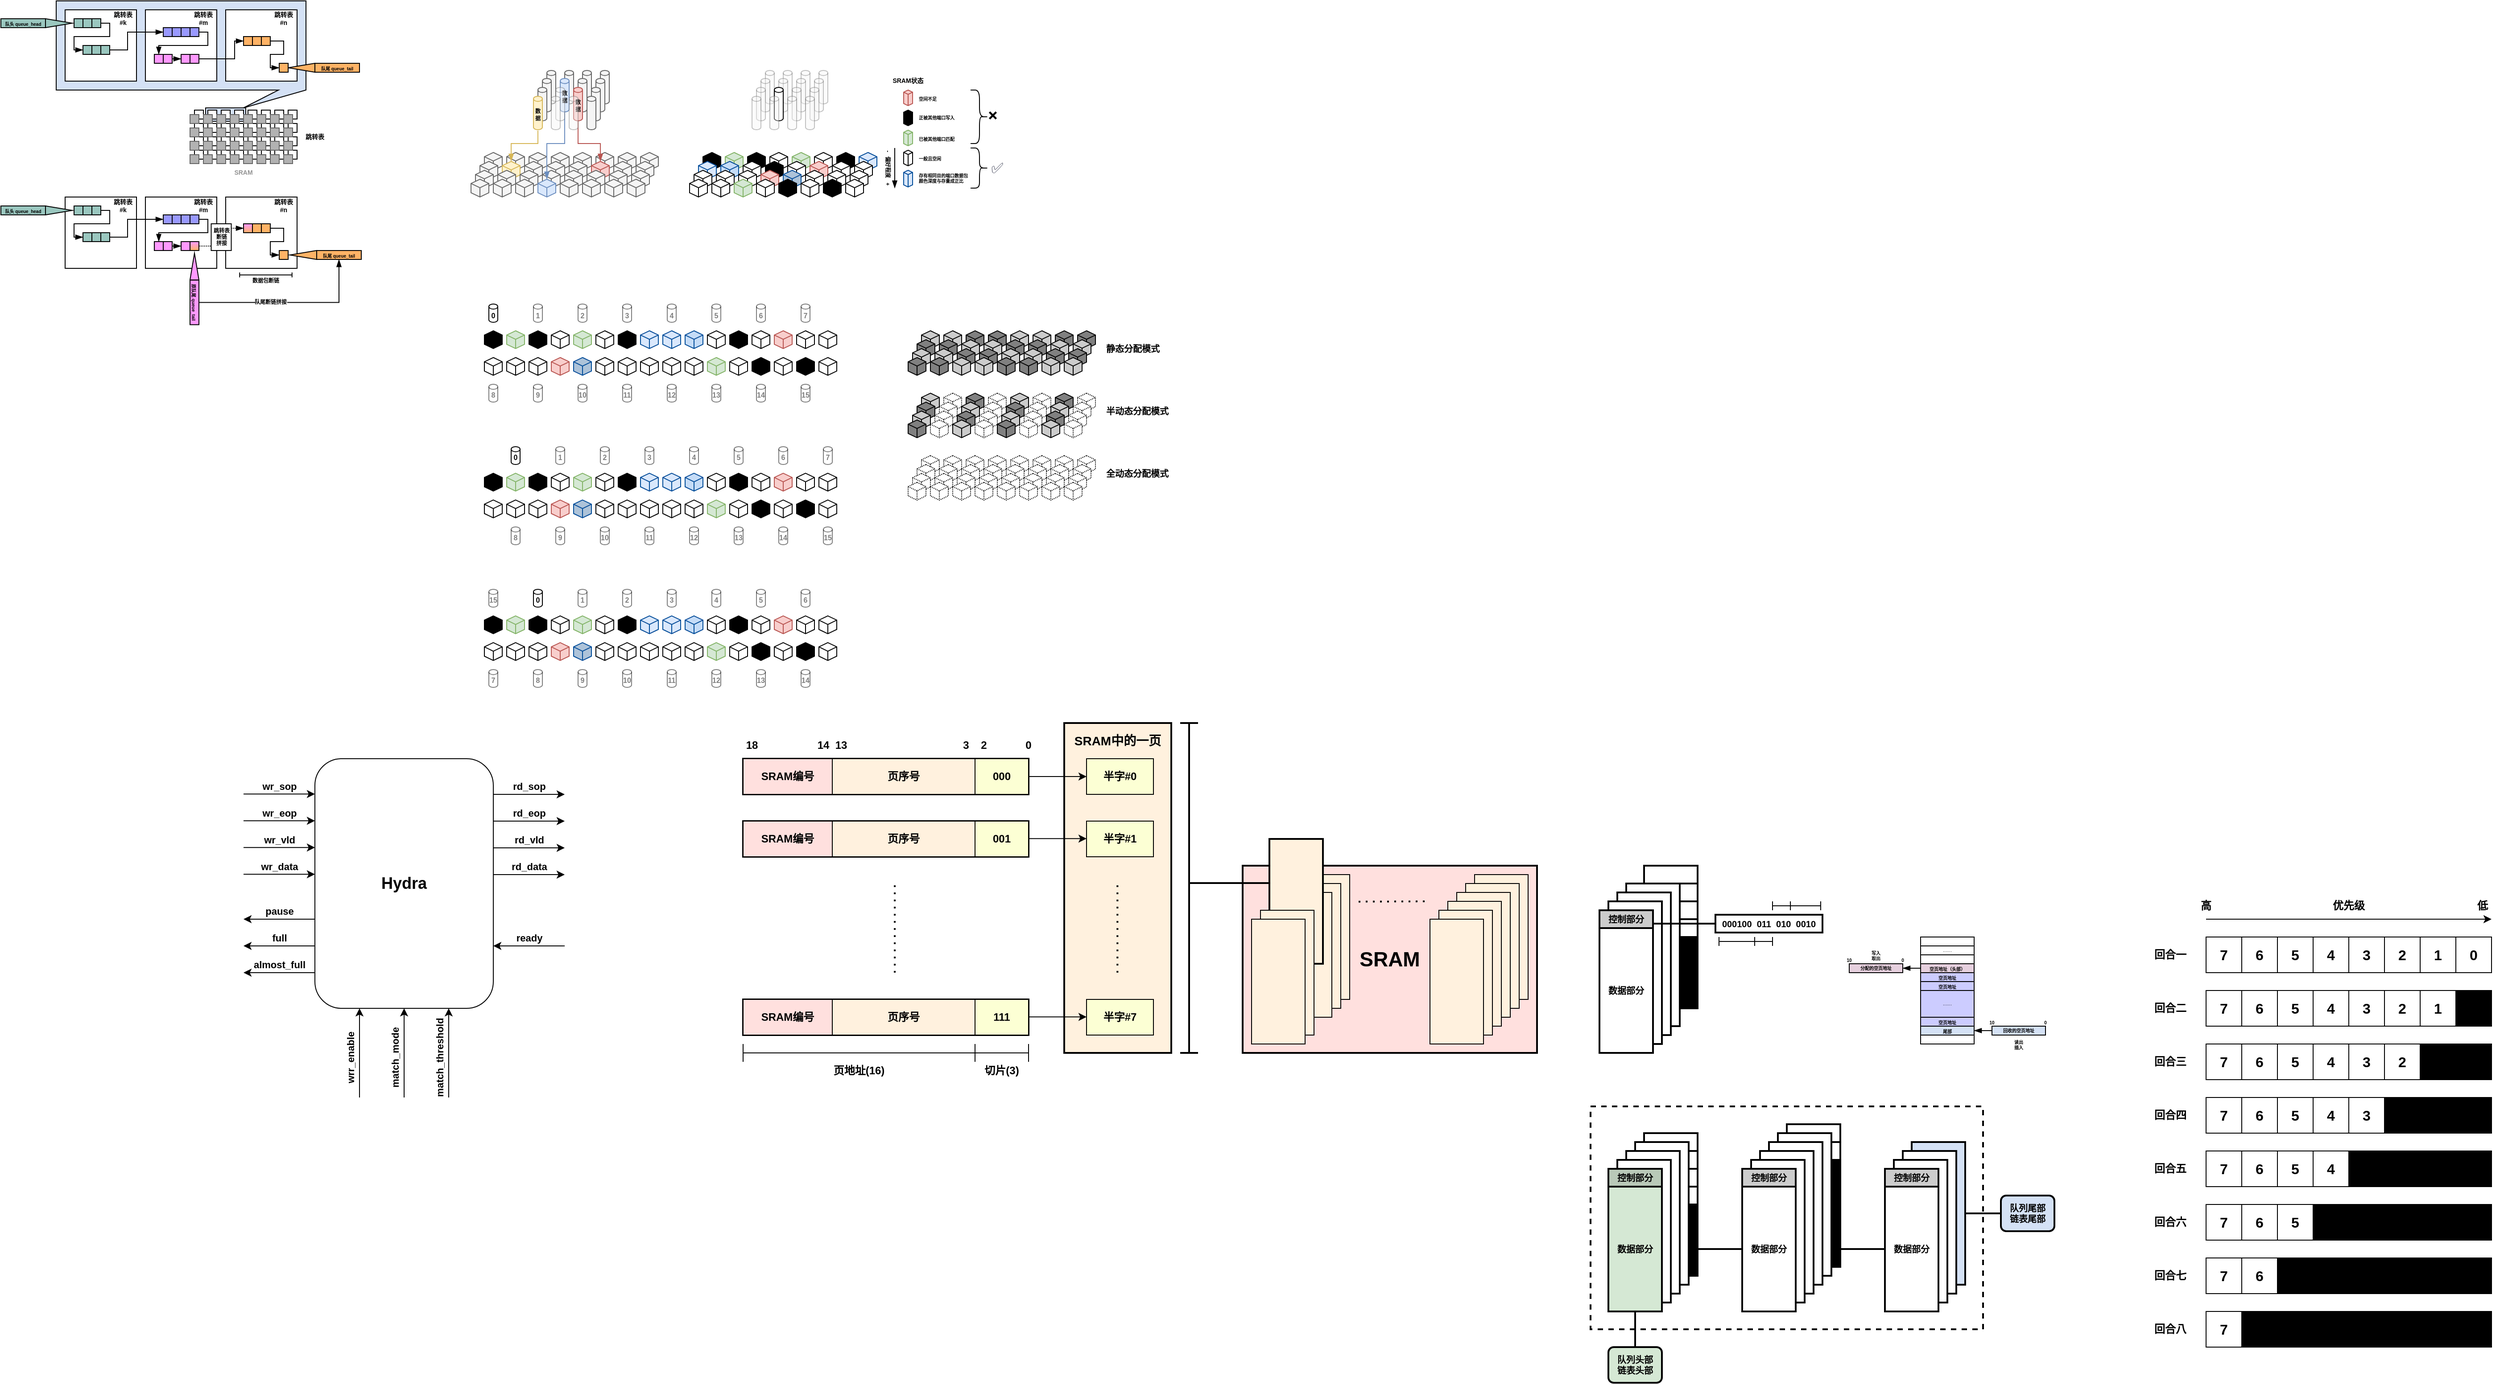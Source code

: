 <mxfile version="24.2.5" type="device">
  <diagram name="第 1 页" id="QaxQXMMB2viIyQJMlUey">
    <mxGraphModel dx="417" dy="242" grid="0" gridSize="10" guides="1" tooltips="1" connect="1" arrows="1" fold="1" page="1" pageScale="1" pageWidth="3300" pageHeight="4681" math="0" shadow="0">
      <root>
        <mxCell id="0" />
        <mxCell id="1" parent="0" />
        <mxCell id="5Cd2jNApZWjE8oHdZEPI-230" value="" style="shape=cylinder3;whiteSpace=wrap;html=1;boundedLbl=1;backgroundOutline=1;size=2.857;fontFamily=Helvetica;fontSize=11;fontColor=#333333;labelBackgroundColor=default;rotation=-360;fillColor=#f5f5f5;strokeColor=#666666;" parent="1" vertex="1">
          <mxGeometry x="1040" y="188" width="10" height="37.5" as="geometry" />
        </mxCell>
        <mxCell id="5Cd2jNApZWjE8oHdZEPI-231" value="" style="shape=cylinder3;whiteSpace=wrap;html=1;boundedLbl=1;backgroundOutline=1;size=2.857;fontFamily=Helvetica;fontSize=11;fontColor=#333333;labelBackgroundColor=default;rotation=-360;fillColor=#f5f5f5;strokeColor=#666666;" parent="1" vertex="1">
          <mxGeometry x="1020" y="188" width="10" height="37.5" as="geometry" />
        </mxCell>
        <mxCell id="5Cd2jNApZWjE8oHdZEPI-232" value="" style="shape=cylinder3;whiteSpace=wrap;html=1;boundedLbl=1;backgroundOutline=1;size=2.857;fontFamily=Helvetica;fontSize=11;fontColor=#333333;labelBackgroundColor=default;rotation=-360;fillColor=#f5f5f5;strokeColor=#666666;" parent="1" vertex="1">
          <mxGeometry x="1000" y="188" width="10" height="37.5" as="geometry" />
        </mxCell>
        <mxCell id="5Cd2jNApZWjE8oHdZEPI-233" value="" style="shape=cylinder3;whiteSpace=wrap;html=1;boundedLbl=1;backgroundOutline=1;size=2.857;fontFamily=Helvetica;fontSize=11;fontColor=#333333;labelBackgroundColor=default;rotation=-360;fillColor=#f5f5f5;strokeColor=#666666;" parent="1" vertex="1">
          <mxGeometry x="980" y="188" width="10" height="37.5" as="geometry" />
        </mxCell>
        <mxCell id="5Cd2jNApZWjE8oHdZEPI-243" value="" style="shape=cylinder3;whiteSpace=wrap;html=1;boundedLbl=1;backgroundOutline=1;size=2.857;fontFamily=Helvetica;fontSize=11;fontColor=#333333;labelBackgroundColor=default;rotation=-360;fillColor=#f5f5f5;strokeColor=#666666;" parent="1" vertex="1">
          <mxGeometry x="1035" y="197" width="10" height="37.5" as="geometry" />
        </mxCell>
        <mxCell id="5Cd2jNApZWjE8oHdZEPI-244" value="" style="shape=cylinder3;whiteSpace=wrap;html=1;boundedLbl=1;backgroundOutline=1;size=2.857;fontFamily=Helvetica;fontSize=11;fontColor=#333333;labelBackgroundColor=default;rotation=-360;fillColor=#f5f5f5;strokeColor=#666666;" parent="1" vertex="1">
          <mxGeometry x="1015" y="197" width="10" height="37.5" as="geometry" />
        </mxCell>
        <mxCell id="5Cd2jNApZWjE8oHdZEPI-245" value="数据" style="shape=cylinder3;whiteSpace=wrap;html=1;boundedLbl=1;backgroundOutline=1;size=2.857;fontFamily=Helvetica;fontSize=6;labelBackgroundColor=none;rotation=-360;fillColor=#dae8fc;strokeColor=#6c8ebf;fontStyle=1" parent="1" vertex="1">
          <mxGeometry x="995" y="197" width="10" height="37.5" as="geometry" />
        </mxCell>
        <mxCell id="5Cd2jNApZWjE8oHdZEPI-246" value="" style="shape=cylinder3;whiteSpace=wrap;html=1;boundedLbl=1;backgroundOutline=1;size=2.857;fontFamily=Helvetica;fontSize=11;fontColor=#333333;labelBackgroundColor=default;rotation=-360;fillColor=#f5f5f5;strokeColor=#666666;" parent="1" vertex="1">
          <mxGeometry x="975" y="197" width="10" height="37.5" as="geometry" />
        </mxCell>
        <mxCell id="5Cd2jNApZWjE8oHdZEPI-60" value="" style="rounded=0;whiteSpace=wrap;html=1;fillColor=#D4E1F5;strokeWidth=1;shadow=0;fillStyle=auto;strokeColor=#000000;gradientColor=none;" parent="1" vertex="1">
          <mxGeometry x="597.5" y="230" width="45" height="15" as="geometry" />
        </mxCell>
        <mxCell id="5Cd2jNApZWjE8oHdZEPI-34" value="" style="rounded=0;whiteSpace=wrap;html=1;" parent="1" vertex="1">
          <mxGeometry x="615" y="247.5" width="10" height="10" as="geometry" />
        </mxCell>
        <mxCell id="5Cd2jNApZWjE8oHdZEPI-36" value="" style="rounded=0;whiteSpace=wrap;html=1;" parent="1" vertex="1">
          <mxGeometry x="600" y="247.5" width="10" height="10" as="geometry" />
        </mxCell>
        <mxCell id="5Cd2jNApZWjE8oHdZEPI-37" value="" style="rounded=0;whiteSpace=wrap;html=1;" parent="1" vertex="1">
          <mxGeometry x="630" y="247.5" width="10" height="10" as="geometry" />
        </mxCell>
        <mxCell id="5Cd2jNApZWjE8oHdZEPI-61" value="" style="shape=callout;whiteSpace=wrap;html=1;perimeter=calloutPerimeter;fillColor=#D4E1F5;base=101;size=20;position=0.89;position2=0.75;movable=1;resizable=1;rotatable=1;deletable=1;editable=1;locked=0;connectable=1;" parent="1" vertex="1">
          <mxGeometry x="430" y="110.01" width="280" height="119.99" as="geometry" />
        </mxCell>
        <mxCell id="5Cd2jNApZWjE8oHdZEPI-1" value="" style="rounded=0;whiteSpace=wrap;html=1;" parent="1" vertex="1">
          <mxGeometry x="440" y="120" width="80" height="80" as="geometry" />
        </mxCell>
        <mxCell id="5Cd2jNApZWjE8oHdZEPI-4" value="" style="rounded=0;whiteSpace=wrap;html=1;" parent="1" vertex="1">
          <mxGeometry x="530" y="120" width="80" height="80" as="geometry" />
        </mxCell>
        <mxCell id="5Cd2jNApZWjE8oHdZEPI-10" value="" style="rounded=0;whiteSpace=wrap;html=1;" parent="1" vertex="1">
          <mxGeometry x="620" y="120" width="80" height="80" as="geometry" />
        </mxCell>
        <mxCell id="5Cd2jNApZWjE8oHdZEPI-2" value="" style="rounded=0;whiteSpace=wrap;html=1;fillColor=#9AC7BF;" parent="1" vertex="1">
          <mxGeometry x="450" y="130" width="10" height="10" as="geometry" />
        </mxCell>
        <mxCell id="5Cd2jNApZWjE8oHdZEPI-6" value="" style="rounded=0;whiteSpace=wrap;html=1;fillColor=#9999FF;" parent="1" vertex="1">
          <mxGeometry x="580" y="140.01" width="10" height="10" as="geometry" />
        </mxCell>
        <mxCell id="5Cd2jNApZWjE8oHdZEPI-91" style="edgeStyle=orthogonalEdgeStyle;rounded=0;orthogonalLoop=1;jettySize=auto;html=1;exitX=1;exitY=0.5;exitDx=0;exitDy=0;entryX=0;entryY=0.5;entryDx=0;entryDy=0;endArrow=blockThin;endFill=1;" parent="1" source="5Cd2jNApZWjE8oHdZEPI-11" target="5Cd2jNApZWjE8oHdZEPI-80" edge="1">
          <mxGeometry relative="1" as="geometry">
            <Array as="points">
              <mxPoint x="685" y="155" />
              <mxPoint x="685" y="170" />
              <mxPoint x="670" y="170" />
              <mxPoint x="670" y="185" />
            </Array>
          </mxGeometry>
        </mxCell>
        <mxCell id="5Cd2jNApZWjE8oHdZEPI-11" value="" style="rounded=0;whiteSpace=wrap;html=1;fillColor=#FFB366;" parent="1" vertex="1">
          <mxGeometry x="660" y="150.01" width="10" height="10" as="geometry" />
        </mxCell>
        <mxCell id="5Cd2jNApZWjE8oHdZEPI-14" value="队头 queue_head" style="rounded=0;whiteSpace=wrap;html=1;fontSize=5;fillColor=#9AC7BF;fontStyle=1" parent="1" vertex="1">
          <mxGeometry x="368" y="130.01" width="50" height="10" as="geometry" />
        </mxCell>
        <mxCell id="5Cd2jNApZWjE8oHdZEPI-16" value="队尾 queue_tail" style="rounded=0;whiteSpace=wrap;html=1;fontSize=5;fillColor=#FFB366;fontStyle=1;verticalAlign=middle;" parent="1" vertex="1">
          <mxGeometry x="720" y="180" width="50" height="10" as="geometry" />
        </mxCell>
        <mxCell id="5Cd2jNApZWjE8oHdZEPI-59" value="跳转表" style="text;html=1;align=center;verticalAlign=middle;whiteSpace=wrap;rounded=0;fontSize=7;fontStyle=1" parent="1" vertex="1">
          <mxGeometry x="700" y="257.5" width="40" height="10" as="geometry" />
        </mxCell>
        <mxCell id="5Cd2jNApZWjE8oHdZEPI-63" value="" style="rounded=0;whiteSpace=wrap;html=1;fillColor=#9AC7BF;" parent="1" vertex="1">
          <mxGeometry x="460" y="130.01" width="10" height="10" as="geometry" />
        </mxCell>
        <mxCell id="5Cd2jNApZWjE8oHdZEPI-83" style="edgeStyle=orthogonalEdgeStyle;rounded=0;orthogonalLoop=1;jettySize=auto;html=1;exitX=1;exitY=0.5;exitDx=0;exitDy=0;entryX=0;entryY=0.5;entryDx=0;entryDy=0;endArrow=blockThin;endFill=1;" parent="1" source="5Cd2jNApZWjE8oHdZEPI-65" target="5Cd2jNApZWjE8oHdZEPI-66" edge="1">
          <mxGeometry relative="1" as="geometry">
            <Array as="points">
              <mxPoint x="490" y="135" />
              <mxPoint x="490" y="150" />
              <mxPoint x="450" y="150" />
              <mxPoint x="450" y="165" />
            </Array>
          </mxGeometry>
        </mxCell>
        <mxCell id="5Cd2jNApZWjE8oHdZEPI-65" value="" style="rounded=0;whiteSpace=wrap;html=1;fillColor=#9AC7BF;" parent="1" vertex="1">
          <mxGeometry x="470" y="130" width="10" height="10" as="geometry" />
        </mxCell>
        <mxCell id="5Cd2jNApZWjE8oHdZEPI-66" value="" style="rounded=0;whiteSpace=wrap;html=1;fillColor=#9AC7BF;" parent="1" vertex="1">
          <mxGeometry x="460" y="160" width="10" height="10" as="geometry" />
        </mxCell>
        <mxCell id="5Cd2jNApZWjE8oHdZEPI-67" value="" style="rounded=0;whiteSpace=wrap;html=1;fillColor=#9AC7BF;" parent="1" vertex="1">
          <mxGeometry x="470" y="160" width="10" height="10" as="geometry" />
        </mxCell>
        <mxCell id="5Cd2jNApZWjE8oHdZEPI-85" style="edgeStyle=orthogonalEdgeStyle;rounded=0;orthogonalLoop=1;jettySize=auto;html=1;exitX=1;exitY=0.5;exitDx=0;exitDy=0;entryX=0;entryY=0.5;entryDx=0;entryDy=0;endArrow=blockThin;endFill=1;" parent="1" source="5Cd2jNApZWjE8oHdZEPI-68" target="5Cd2jNApZWjE8oHdZEPI-69" edge="1">
          <mxGeometry relative="1" as="geometry">
            <Array as="points">
              <mxPoint x="510" y="165" />
              <mxPoint x="510" y="145" />
            </Array>
          </mxGeometry>
        </mxCell>
        <mxCell id="5Cd2jNApZWjE8oHdZEPI-68" value="" style="rounded=0;whiteSpace=wrap;html=1;fillColor=#9AC7BF;" parent="1" vertex="1">
          <mxGeometry x="480" y="160" width="10" height="10" as="geometry" />
        </mxCell>
        <mxCell id="5Cd2jNApZWjE8oHdZEPI-69" value="" style="rounded=0;whiteSpace=wrap;html=1;fillColor=#9999FF;" parent="1" vertex="1">
          <mxGeometry x="550" y="140.01" width="10" height="10" as="geometry" />
        </mxCell>
        <mxCell id="5Cd2jNApZWjE8oHdZEPI-70" value="" style="rounded=0;whiteSpace=wrap;html=1;fillColor=#9999FF;" parent="1" vertex="1">
          <mxGeometry x="560" y="140.01" width="10" height="10" as="geometry" />
        </mxCell>
        <mxCell id="5Cd2jNApZWjE8oHdZEPI-71" value="" style="rounded=0;whiteSpace=wrap;html=1;fillColor=#9999FF;" parent="1" vertex="1">
          <mxGeometry x="570" y="140.01" width="10" height="10" as="geometry" />
        </mxCell>
        <mxCell id="5Cd2jNApZWjE8oHdZEPI-72" value="" style="rounded=0;whiteSpace=wrap;html=1;fillColor=#FF99FF;" parent="1" vertex="1">
          <mxGeometry x="540" y="170" width="10" height="10" as="geometry" />
        </mxCell>
        <mxCell id="5Cd2jNApZWjE8oHdZEPI-89" style="edgeStyle=orthogonalEdgeStyle;rounded=0;orthogonalLoop=1;jettySize=auto;html=1;exitX=1;exitY=0.5;exitDx=0;exitDy=0;entryX=0;entryY=0.5;entryDx=0;entryDy=0;endArrow=blockThin;endFill=1;" parent="1" source="5Cd2jNApZWjE8oHdZEPI-73" target="5Cd2jNApZWjE8oHdZEPI-75" edge="1">
          <mxGeometry relative="1" as="geometry" />
        </mxCell>
        <mxCell id="5Cd2jNApZWjE8oHdZEPI-73" value="" style="rounded=0;whiteSpace=wrap;html=1;fillColor=#FF99FF;" parent="1" vertex="1">
          <mxGeometry x="550" y="170" width="10" height="10" as="geometry" />
        </mxCell>
        <mxCell id="5Cd2jNApZWjE8oHdZEPI-75" value="" style="rounded=0;whiteSpace=wrap;html=1;fillColor=#FF99FF;" parent="1" vertex="1">
          <mxGeometry x="570" y="170.01" width="10" height="10" as="geometry" />
        </mxCell>
        <mxCell id="5Cd2jNApZWjE8oHdZEPI-90" style="edgeStyle=orthogonalEdgeStyle;rounded=0;orthogonalLoop=1;jettySize=auto;html=1;exitX=1;exitY=0.5;exitDx=0;exitDy=0;entryX=0;entryY=0.5;entryDx=0;entryDy=0;endArrow=blockThin;endFill=1;" parent="1" source="5Cd2jNApZWjE8oHdZEPI-76" target="5Cd2jNApZWjE8oHdZEPI-77" edge="1">
          <mxGeometry relative="1" as="geometry">
            <Array as="points">
              <mxPoint x="630" y="175" />
              <mxPoint x="630" y="155" />
            </Array>
          </mxGeometry>
        </mxCell>
        <mxCell id="5Cd2jNApZWjE8oHdZEPI-76" value="" style="rounded=0;whiteSpace=wrap;html=1;fillColor=#FF99FF;" parent="1" vertex="1">
          <mxGeometry x="580" y="170" width="10" height="10" as="geometry" />
        </mxCell>
        <mxCell id="5Cd2jNApZWjE8oHdZEPI-77" value="" style="rounded=0;whiteSpace=wrap;html=1;fillColor=#FFB366;" parent="1" vertex="1">
          <mxGeometry x="640" y="150.01" width="10" height="10" as="geometry" />
        </mxCell>
        <mxCell id="5Cd2jNApZWjE8oHdZEPI-78" value="" style="rounded=0;whiteSpace=wrap;html=1;fillColor=#FFB366;" parent="1" vertex="1">
          <mxGeometry x="650" y="150" width="10" height="10" as="geometry" />
        </mxCell>
        <mxCell id="5Cd2jNApZWjE8oHdZEPI-88" value="" style="endArrow=blockThin;html=1;rounded=0;exitX=1;exitY=0.5;exitDx=0;exitDy=0;entryX=0.5;entryY=0;entryDx=0;entryDy=0;endFill=1;" parent="1" source="5Cd2jNApZWjE8oHdZEPI-6" target="5Cd2jNApZWjE8oHdZEPI-72" edge="1">
          <mxGeometry width="50" height="50" relative="1" as="geometry">
            <mxPoint x="530" y="180" as="sourcePoint" />
            <mxPoint x="580" y="130" as="targetPoint" />
            <Array as="points">
              <mxPoint x="600" y="145" />
              <mxPoint x="600" y="160" />
              <mxPoint x="545" y="160" />
            </Array>
          </mxGeometry>
        </mxCell>
        <mxCell id="5Cd2jNApZWjE8oHdZEPI-17" value="跳转表#k" style="text;html=1;align=center;verticalAlign=middle;whiteSpace=wrap;rounded=0;fontSize=7;fontStyle=1" parent="1" vertex="1">
          <mxGeometry x="490" y="120" width="30" height="20" as="geometry" />
        </mxCell>
        <mxCell id="5Cd2jNApZWjE8oHdZEPI-18" value="跳转表#m" style="text;html=1;align=center;verticalAlign=middle;whiteSpace=wrap;rounded=0;fontSize=7;fontStyle=1" parent="1" vertex="1">
          <mxGeometry x="580" y="120" width="30" height="20" as="geometry" />
        </mxCell>
        <mxCell id="5Cd2jNApZWjE8oHdZEPI-19" value="跳转表#n" style="text;html=1;align=center;verticalAlign=middle;whiteSpace=wrap;rounded=0;fontSize=7;fontStyle=1" parent="1" vertex="1">
          <mxGeometry x="670" y="120" width="30" height="20" as="geometry" />
        </mxCell>
        <mxCell id="5Cd2jNApZWjE8oHdZEPI-92" value="" style="triangle;whiteSpace=wrap;html=1;fillColor=#9AC7BF;" parent="1" vertex="1">
          <mxGeometry x="418" y="130" width="30" height="10" as="geometry" />
        </mxCell>
        <mxCell id="5Cd2jNApZWjE8oHdZEPI-93" value="" style="triangle;whiteSpace=wrap;html=1;rotation=-180;fillColor=#FFB366;" parent="1" vertex="1">
          <mxGeometry x="690" y="180" width="30" height="10" as="geometry" />
        </mxCell>
        <mxCell id="5Cd2jNApZWjE8oHdZEPI-80" value="" style="rounded=0;whiteSpace=wrap;html=1;fillColor=#FFB366;" parent="1" vertex="1">
          <mxGeometry x="680" y="180" width="10" height="10" as="geometry" />
        </mxCell>
        <mxCell id="5Cd2jNApZWjE8oHdZEPI-28" value="" style="rounded=0;whiteSpace=wrap;html=1;" parent="1" vertex="1">
          <mxGeometry x="630" y="232.5" width="10" height="10" as="geometry" />
        </mxCell>
        <mxCell id="5Cd2jNApZWjE8oHdZEPI-23" value="" style="rounded=0;whiteSpace=wrap;html=1;" parent="1" vertex="1">
          <mxGeometry x="615" y="232.5" width="10" height="10" as="geometry" />
        </mxCell>
        <mxCell id="5Cd2jNApZWjE8oHdZEPI-25" value="" style="rounded=0;whiteSpace=wrap;html=1;" parent="1" vertex="1">
          <mxGeometry x="585" y="232.5" width="10" height="10" as="geometry" />
        </mxCell>
        <mxCell id="5Cd2jNApZWjE8oHdZEPI-26" value="" style="rounded=0;whiteSpace=wrap;html=1;" parent="1" vertex="1">
          <mxGeometry x="600" y="232.5" width="10" height="10" as="geometry" />
        </mxCell>
        <mxCell id="5Cd2jNApZWjE8oHdZEPI-30" value="" style="rounded=0;whiteSpace=wrap;html=1;" parent="1" vertex="1">
          <mxGeometry x="675" y="232.5" width="10" height="10" as="geometry" />
        </mxCell>
        <mxCell id="5Cd2jNApZWjE8oHdZEPI-31" value="" style="rounded=0;whiteSpace=wrap;html=1;" parent="1" vertex="1">
          <mxGeometry x="645" y="232.5" width="10" height="10" as="geometry" />
        </mxCell>
        <mxCell id="5Cd2jNApZWjE8oHdZEPI-32" value="" style="rounded=0;whiteSpace=wrap;html=1;" parent="1" vertex="1">
          <mxGeometry x="660" y="232.5" width="10" height="10" as="geometry" />
        </mxCell>
        <mxCell id="5Cd2jNApZWjE8oHdZEPI-33" value="" style="rounded=0;whiteSpace=wrap;html=1;" parent="1" vertex="1">
          <mxGeometry x="690" y="232.5" width="10" height="10" as="geometry" />
        </mxCell>
        <mxCell id="5Cd2jNApZWjE8oHdZEPI-35" value="" style="rounded=0;whiteSpace=wrap;html=1;" parent="1" vertex="1">
          <mxGeometry x="585" y="247.5" width="10" height="10" as="geometry" />
        </mxCell>
        <mxCell id="5Cd2jNApZWjE8oHdZEPI-38" value="" style="rounded=0;whiteSpace=wrap;html=1;" parent="1" vertex="1">
          <mxGeometry x="675" y="247.5" width="10" height="10" as="geometry" />
        </mxCell>
        <mxCell id="5Cd2jNApZWjE8oHdZEPI-39" value="" style="rounded=0;whiteSpace=wrap;html=1;" parent="1" vertex="1">
          <mxGeometry x="645" y="247.5" width="10" height="10" as="geometry" />
        </mxCell>
        <mxCell id="5Cd2jNApZWjE8oHdZEPI-40" value="" style="rounded=0;whiteSpace=wrap;html=1;" parent="1" vertex="1">
          <mxGeometry x="660" y="247.5" width="10" height="10" as="geometry" />
        </mxCell>
        <mxCell id="5Cd2jNApZWjE8oHdZEPI-41" value="" style="rounded=0;whiteSpace=wrap;html=1;" parent="1" vertex="1">
          <mxGeometry x="690" y="247.5" width="10" height="10" as="geometry" />
        </mxCell>
        <mxCell id="5Cd2jNApZWjE8oHdZEPI-42" value="" style="rounded=0;whiteSpace=wrap;html=1;" parent="1" vertex="1">
          <mxGeometry x="615" y="262.5" width="10" height="10" as="geometry" />
        </mxCell>
        <mxCell id="5Cd2jNApZWjE8oHdZEPI-43" value="" style="rounded=0;whiteSpace=wrap;html=1;" parent="1" vertex="1">
          <mxGeometry x="585" y="262.5" width="10" height="10" as="geometry" />
        </mxCell>
        <mxCell id="5Cd2jNApZWjE8oHdZEPI-44" value="" style="rounded=0;whiteSpace=wrap;html=1;" parent="1" vertex="1">
          <mxGeometry x="600" y="262.5" width="10" height="10" as="geometry" />
        </mxCell>
        <mxCell id="5Cd2jNApZWjE8oHdZEPI-45" value="" style="rounded=0;whiteSpace=wrap;html=1;" parent="1" vertex="1">
          <mxGeometry x="630" y="262.5" width="10" height="10" as="geometry" />
        </mxCell>
        <mxCell id="5Cd2jNApZWjE8oHdZEPI-46" value="" style="rounded=0;whiteSpace=wrap;html=1;" parent="1" vertex="1">
          <mxGeometry x="675" y="262.5" width="10" height="10" as="geometry" />
        </mxCell>
        <mxCell id="5Cd2jNApZWjE8oHdZEPI-47" value="" style="rounded=0;whiteSpace=wrap;html=1;" parent="1" vertex="1">
          <mxGeometry x="645" y="262.5" width="10" height="10" as="geometry" />
        </mxCell>
        <mxCell id="5Cd2jNApZWjE8oHdZEPI-48" value="" style="rounded=0;whiteSpace=wrap;html=1;" parent="1" vertex="1">
          <mxGeometry x="660" y="262.5" width="10" height="10" as="geometry" />
        </mxCell>
        <mxCell id="5Cd2jNApZWjE8oHdZEPI-49" value="" style="rounded=0;whiteSpace=wrap;html=1;" parent="1" vertex="1">
          <mxGeometry x="690" y="262.5" width="10" height="10" as="geometry" />
        </mxCell>
        <mxCell id="5Cd2jNApZWjE8oHdZEPI-50" value="" style="rounded=0;whiteSpace=wrap;html=1;" parent="1" vertex="1">
          <mxGeometry x="615" y="277.5" width="10" height="10" as="geometry" />
        </mxCell>
        <mxCell id="5Cd2jNApZWjE8oHdZEPI-51" value="" style="rounded=0;whiteSpace=wrap;html=1;" parent="1" vertex="1">
          <mxGeometry x="585" y="277.5" width="10" height="10" as="geometry" />
        </mxCell>
        <mxCell id="5Cd2jNApZWjE8oHdZEPI-52" value="" style="rounded=0;whiteSpace=wrap;html=1;" parent="1" vertex="1">
          <mxGeometry x="600" y="277.5" width="10" height="10" as="geometry" />
        </mxCell>
        <mxCell id="5Cd2jNApZWjE8oHdZEPI-53" value="" style="rounded=0;whiteSpace=wrap;html=1;" parent="1" vertex="1">
          <mxGeometry x="630" y="277.5" width="10" height="10" as="geometry" />
        </mxCell>
        <mxCell id="5Cd2jNApZWjE8oHdZEPI-54" value="" style="rounded=0;whiteSpace=wrap;html=1;" parent="1" vertex="1">
          <mxGeometry x="675" y="277.5" width="10" height="10" as="geometry" />
        </mxCell>
        <mxCell id="5Cd2jNApZWjE8oHdZEPI-55" value="" style="rounded=0;whiteSpace=wrap;html=1;" parent="1" vertex="1">
          <mxGeometry x="645" y="277.5" width="10" height="10" as="geometry" />
        </mxCell>
        <mxCell id="5Cd2jNApZWjE8oHdZEPI-56" value="" style="rounded=0;whiteSpace=wrap;html=1;" parent="1" vertex="1">
          <mxGeometry x="660" y="277.5" width="10" height="10" as="geometry" />
        </mxCell>
        <mxCell id="5Cd2jNApZWjE8oHdZEPI-57" value="" style="rounded=0;whiteSpace=wrap;html=1;" parent="1" vertex="1">
          <mxGeometry x="690" y="277.5" width="10" height="10" as="geometry" />
        </mxCell>
        <mxCell id="5Cd2jNApZWjE8oHdZEPI-110" value="" style="rounded=0;whiteSpace=wrap;html=1;strokeColor=#666666;fillColor=#b2b2b2;" parent="1" vertex="1">
          <mxGeometry x="610" y="252.5" width="10" height="10" as="geometry" />
        </mxCell>
        <mxCell id="5Cd2jNApZWjE8oHdZEPI-111" value="" style="rounded=0;whiteSpace=wrap;html=1;strokeColor=#666666;fillColor=#b2b2b2;" parent="1" vertex="1">
          <mxGeometry x="595" y="252.5" width="10" height="10" as="geometry" />
        </mxCell>
        <mxCell id="5Cd2jNApZWjE8oHdZEPI-112" value="" style="rounded=0;whiteSpace=wrap;html=1;strokeColor=#666666;fillColor=#b2b2b2;" parent="1" vertex="1">
          <mxGeometry x="625" y="252.5" width="10" height="10" as="geometry" />
        </mxCell>
        <mxCell id="5Cd2jNApZWjE8oHdZEPI-113" value="" style="rounded=0;whiteSpace=wrap;html=1;strokeColor=#666666;fillColor=#b2b2b2;" parent="1" vertex="1">
          <mxGeometry x="625" y="237.5" width="10" height="10" as="geometry" />
        </mxCell>
        <mxCell id="5Cd2jNApZWjE8oHdZEPI-114" value="" style="rounded=0;whiteSpace=wrap;html=1;strokeColor=#666666;fillColor=#b2b2b2;" parent="1" vertex="1">
          <mxGeometry x="610" y="237.5" width="10" height="10" as="geometry" />
        </mxCell>
        <mxCell id="5Cd2jNApZWjE8oHdZEPI-115" value="" style="rounded=0;whiteSpace=wrap;html=1;strokeColor=#666666;fillColor=#b2b2b2;" parent="1" vertex="1">
          <mxGeometry x="580" y="237.5" width="10" height="10" as="geometry" />
        </mxCell>
        <mxCell id="5Cd2jNApZWjE8oHdZEPI-116" value="" style="rounded=0;whiteSpace=wrap;html=1;strokeColor=#666666;fillColor=#b2b2b2;" parent="1" vertex="1">
          <mxGeometry x="595" y="237.5" width="10" height="10" as="geometry" />
        </mxCell>
        <mxCell id="5Cd2jNApZWjE8oHdZEPI-117" value="" style="rounded=0;whiteSpace=wrap;html=1;strokeColor=#666666;fillColor=#b2b2b2;" parent="1" vertex="1">
          <mxGeometry x="670" y="237.5" width="10" height="10" as="geometry" />
        </mxCell>
        <mxCell id="5Cd2jNApZWjE8oHdZEPI-118" value="" style="rounded=0;whiteSpace=wrap;html=1;strokeColor=#666666;fillColor=#b2b2b2;" parent="1" vertex="1">
          <mxGeometry x="640" y="237.5" width="10" height="10" as="geometry" />
        </mxCell>
        <mxCell id="5Cd2jNApZWjE8oHdZEPI-119" value="" style="rounded=0;whiteSpace=wrap;html=1;strokeColor=#666666;fillColor=#b2b2b2;" parent="1" vertex="1">
          <mxGeometry x="655" y="237.5" width="10" height="10" as="geometry" />
        </mxCell>
        <mxCell id="5Cd2jNApZWjE8oHdZEPI-120" value="" style="rounded=0;whiteSpace=wrap;html=1;strokeColor=#666666;fillColor=#b2b2b2;" parent="1" vertex="1">
          <mxGeometry x="685" y="237.5" width="10" height="10" as="geometry" />
        </mxCell>
        <mxCell id="5Cd2jNApZWjE8oHdZEPI-121" value="" style="rounded=0;whiteSpace=wrap;html=1;strokeColor=#666666;fillColor=#b2b2b2;" parent="1" vertex="1">
          <mxGeometry x="580" y="252.5" width="10" height="10" as="geometry" />
        </mxCell>
        <mxCell id="5Cd2jNApZWjE8oHdZEPI-122" value="" style="rounded=0;whiteSpace=wrap;html=1;strokeColor=#666666;fillColor=#b2b2b2;" parent="1" vertex="1">
          <mxGeometry x="670" y="252.5" width="10" height="10" as="geometry" />
        </mxCell>
        <mxCell id="5Cd2jNApZWjE8oHdZEPI-123" value="" style="rounded=0;whiteSpace=wrap;html=1;strokeColor=#666666;fillColor=#b2b2b2;" parent="1" vertex="1">
          <mxGeometry x="640" y="252.5" width="10" height="10" as="geometry" />
        </mxCell>
        <mxCell id="5Cd2jNApZWjE8oHdZEPI-124" value="" style="rounded=0;whiteSpace=wrap;html=1;strokeColor=#666666;fillColor=#b2b2b2;" parent="1" vertex="1">
          <mxGeometry x="655" y="252.5" width="10" height="10" as="geometry" />
        </mxCell>
        <mxCell id="5Cd2jNApZWjE8oHdZEPI-125" value="" style="rounded=0;whiteSpace=wrap;html=1;strokeColor=#666666;fillColor=#b2b2b2;" parent="1" vertex="1">
          <mxGeometry x="685" y="252.5" width="10" height="10" as="geometry" />
        </mxCell>
        <mxCell id="5Cd2jNApZWjE8oHdZEPI-126" value="" style="rounded=0;whiteSpace=wrap;html=1;strokeColor=#666666;fillColor=#b2b2b2;" parent="1" vertex="1">
          <mxGeometry x="610" y="267.5" width="10" height="10" as="geometry" />
        </mxCell>
        <mxCell id="5Cd2jNApZWjE8oHdZEPI-127" value="" style="rounded=0;whiteSpace=wrap;html=1;strokeColor=#666666;fillColor=#b2b2b2;" parent="1" vertex="1">
          <mxGeometry x="580" y="267.5" width="10" height="10" as="geometry" />
        </mxCell>
        <mxCell id="5Cd2jNApZWjE8oHdZEPI-128" value="" style="rounded=0;whiteSpace=wrap;html=1;strokeColor=#666666;fillColor=#b2b2b2;" parent="1" vertex="1">
          <mxGeometry x="595" y="267.5" width="10" height="10" as="geometry" />
        </mxCell>
        <mxCell id="5Cd2jNApZWjE8oHdZEPI-129" value="" style="rounded=0;whiteSpace=wrap;html=1;strokeColor=#666666;fillColor=#b2b2b2;" parent="1" vertex="1">
          <mxGeometry x="625" y="267.5" width="10" height="10" as="geometry" />
        </mxCell>
        <mxCell id="5Cd2jNApZWjE8oHdZEPI-130" value="" style="rounded=0;whiteSpace=wrap;html=1;strokeColor=#666666;fillColor=#b2b2b2;" parent="1" vertex="1">
          <mxGeometry x="670" y="267.5" width="10" height="10" as="geometry" />
        </mxCell>
        <mxCell id="5Cd2jNApZWjE8oHdZEPI-131" value="" style="rounded=0;whiteSpace=wrap;html=1;strokeColor=#666666;fillColor=#b2b2b2;" parent="1" vertex="1">
          <mxGeometry x="640" y="267.5" width="10" height="10" as="geometry" />
        </mxCell>
        <mxCell id="5Cd2jNApZWjE8oHdZEPI-132" value="" style="rounded=0;whiteSpace=wrap;html=1;strokeColor=#666666;fillColor=#b2b2b2;" parent="1" vertex="1">
          <mxGeometry x="655" y="267.5" width="10" height="10" as="geometry" />
        </mxCell>
        <mxCell id="5Cd2jNApZWjE8oHdZEPI-133" value="" style="rounded=0;whiteSpace=wrap;html=1;strokeColor=#666666;fillColor=#b2b2b2;" parent="1" vertex="1">
          <mxGeometry x="685" y="267.5" width="10" height="10" as="geometry" />
        </mxCell>
        <mxCell id="5Cd2jNApZWjE8oHdZEPI-134" value="" style="rounded=0;whiteSpace=wrap;html=1;strokeColor=#666666;fillColor=#b2b2b2;" parent="1" vertex="1">
          <mxGeometry x="610" y="282.5" width="10" height="10" as="geometry" />
        </mxCell>
        <mxCell id="5Cd2jNApZWjE8oHdZEPI-135" value="" style="rounded=0;whiteSpace=wrap;html=1;strokeColor=#666666;fillColor=#b2b2b2;" parent="1" vertex="1">
          <mxGeometry x="580" y="282.5" width="10" height="10" as="geometry" />
        </mxCell>
        <mxCell id="5Cd2jNApZWjE8oHdZEPI-136" value="" style="rounded=0;whiteSpace=wrap;html=1;strokeColor=#666666;fillColor=#b2b2b2;" parent="1" vertex="1">
          <mxGeometry x="595" y="282.5" width="10" height="10" as="geometry" />
        </mxCell>
        <mxCell id="5Cd2jNApZWjE8oHdZEPI-137" value="" style="rounded=0;whiteSpace=wrap;html=1;strokeColor=#666666;fillColor=#b2b2b2;" parent="1" vertex="1">
          <mxGeometry x="625" y="282.5" width="10" height="10" as="geometry" />
        </mxCell>
        <mxCell id="5Cd2jNApZWjE8oHdZEPI-138" value="" style="rounded=0;whiteSpace=wrap;html=1;strokeColor=#666666;fillColor=#b2b2b2;" parent="1" vertex="1">
          <mxGeometry x="670" y="282.5" width="10" height="10" as="geometry" />
        </mxCell>
        <mxCell id="5Cd2jNApZWjE8oHdZEPI-139" value="" style="rounded=0;whiteSpace=wrap;html=1;strokeColor=#666666;fillColor=#b2b2b2;" parent="1" vertex="1">
          <mxGeometry x="640" y="282.5" width="10" height="10" as="geometry" />
        </mxCell>
        <mxCell id="5Cd2jNApZWjE8oHdZEPI-140" value="" style="rounded=0;whiteSpace=wrap;html=1;strokeColor=#666666;fillColor=#b2b2b2;" parent="1" vertex="1">
          <mxGeometry x="655" y="282.5" width="10" height="10" as="geometry" />
        </mxCell>
        <mxCell id="5Cd2jNApZWjE8oHdZEPI-141" value="" style="rounded=0;whiteSpace=wrap;html=1;strokeColor=#666666;fillColor=#b2b2b2;" parent="1" vertex="1">
          <mxGeometry x="685" y="282.5" width="10" height="10" as="geometry" />
        </mxCell>
        <mxCell id="5Cd2jNApZWjE8oHdZEPI-142" value="SRAM" style="text;html=1;align=center;verticalAlign=middle;whiteSpace=wrap;rounded=0;fontSize=7;fontStyle=1;fontColor=#666666;textOpacity=70;" parent="1" vertex="1">
          <mxGeometry x="580" y="297.5" width="120" height="10" as="geometry" />
        </mxCell>
        <mxCell id="5Cd2jNApZWjE8oHdZEPI-145" value="" style="rounded=0;whiteSpace=wrap;html=1;" parent="1" vertex="1">
          <mxGeometry x="440" y="330" width="80" height="80" as="geometry" />
        </mxCell>
        <mxCell id="5Cd2jNApZWjE8oHdZEPI-146" value="" style="rounded=0;whiteSpace=wrap;html=1;" parent="1" vertex="1">
          <mxGeometry x="530" y="330" width="80" height="80" as="geometry" />
        </mxCell>
        <mxCell id="5Cd2jNApZWjE8oHdZEPI-147" value="" style="rounded=0;whiteSpace=wrap;html=1;fillColor=#9AC7BF;" parent="1" vertex="1">
          <mxGeometry x="450" y="340" width="10" height="10" as="geometry" />
        </mxCell>
        <mxCell id="5Cd2jNApZWjE8oHdZEPI-148" value="" style="rounded=0;whiteSpace=wrap;html=1;fillColor=#9999FF;" parent="1" vertex="1">
          <mxGeometry x="580" y="350.01" width="10" height="10" as="geometry" />
        </mxCell>
        <mxCell id="5Cd2jNApZWjE8oHdZEPI-149" value="" style="rounded=0;whiteSpace=wrap;html=1;fillColor=#9AC7BF;" parent="1" vertex="1">
          <mxGeometry x="460" y="340.01" width="10" height="10" as="geometry" />
        </mxCell>
        <mxCell id="5Cd2jNApZWjE8oHdZEPI-150" style="edgeStyle=orthogonalEdgeStyle;rounded=0;orthogonalLoop=1;jettySize=auto;html=1;exitX=1;exitY=0.5;exitDx=0;exitDy=0;entryX=0;entryY=0.5;entryDx=0;entryDy=0;endArrow=blockThin;endFill=1;" parent="1" source="5Cd2jNApZWjE8oHdZEPI-151" target="5Cd2jNApZWjE8oHdZEPI-152" edge="1">
          <mxGeometry relative="1" as="geometry">
            <Array as="points">
              <mxPoint x="490" y="345" />
              <mxPoint x="490" y="360" />
              <mxPoint x="450" y="360" />
              <mxPoint x="450" y="375" />
            </Array>
          </mxGeometry>
        </mxCell>
        <mxCell id="5Cd2jNApZWjE8oHdZEPI-151" value="" style="rounded=0;whiteSpace=wrap;html=1;fillColor=#9AC7BF;" parent="1" vertex="1">
          <mxGeometry x="470" y="340" width="10" height="10" as="geometry" />
        </mxCell>
        <mxCell id="5Cd2jNApZWjE8oHdZEPI-152" value="" style="rounded=0;whiteSpace=wrap;html=1;fillColor=#9AC7BF;" parent="1" vertex="1">
          <mxGeometry x="460" y="370" width="10" height="10" as="geometry" />
        </mxCell>
        <mxCell id="5Cd2jNApZWjE8oHdZEPI-153" value="" style="rounded=0;whiteSpace=wrap;html=1;fillColor=#9AC7BF;" parent="1" vertex="1">
          <mxGeometry x="470" y="370" width="10" height="10" as="geometry" />
        </mxCell>
        <mxCell id="5Cd2jNApZWjE8oHdZEPI-154" style="edgeStyle=orthogonalEdgeStyle;rounded=0;orthogonalLoop=1;jettySize=auto;html=1;exitX=1;exitY=0.5;exitDx=0;exitDy=0;entryX=0;entryY=0.5;entryDx=0;entryDy=0;endArrow=blockThin;endFill=1;" parent="1" source="5Cd2jNApZWjE8oHdZEPI-155" target="5Cd2jNApZWjE8oHdZEPI-156" edge="1">
          <mxGeometry relative="1" as="geometry">
            <Array as="points">
              <mxPoint x="510" y="375" />
              <mxPoint x="510" y="355" />
            </Array>
          </mxGeometry>
        </mxCell>
        <mxCell id="5Cd2jNApZWjE8oHdZEPI-155" value="" style="rounded=0;whiteSpace=wrap;html=1;fillColor=#9AC7BF;" parent="1" vertex="1">
          <mxGeometry x="480" y="370" width="10" height="10" as="geometry" />
        </mxCell>
        <mxCell id="5Cd2jNApZWjE8oHdZEPI-156" value="" style="rounded=0;whiteSpace=wrap;html=1;fillColor=#9999FF;" parent="1" vertex="1">
          <mxGeometry x="550" y="350.01" width="10" height="10" as="geometry" />
        </mxCell>
        <mxCell id="5Cd2jNApZWjE8oHdZEPI-157" value="" style="rounded=0;whiteSpace=wrap;html=1;fillColor=#9999FF;" parent="1" vertex="1">
          <mxGeometry x="560" y="350.01" width="10" height="10" as="geometry" />
        </mxCell>
        <mxCell id="5Cd2jNApZWjE8oHdZEPI-158" value="" style="rounded=0;whiteSpace=wrap;html=1;fillColor=#9999FF;" parent="1" vertex="1">
          <mxGeometry x="570" y="350.01" width="10" height="10" as="geometry" />
        </mxCell>
        <mxCell id="5Cd2jNApZWjE8oHdZEPI-159" value="" style="rounded=0;whiteSpace=wrap;html=1;fillColor=#FF99FF;" parent="1" vertex="1">
          <mxGeometry x="540" y="380" width="10" height="10" as="geometry" />
        </mxCell>
        <mxCell id="5Cd2jNApZWjE8oHdZEPI-160" style="edgeStyle=orthogonalEdgeStyle;rounded=0;orthogonalLoop=1;jettySize=auto;html=1;exitX=1;exitY=0.5;exitDx=0;exitDy=0;entryX=0;entryY=0.5;entryDx=0;entryDy=0;endArrow=blockThin;endFill=1;" parent="1" source="5Cd2jNApZWjE8oHdZEPI-161" target="5Cd2jNApZWjE8oHdZEPI-162" edge="1">
          <mxGeometry relative="1" as="geometry" />
        </mxCell>
        <mxCell id="5Cd2jNApZWjE8oHdZEPI-161" value="" style="rounded=0;whiteSpace=wrap;html=1;fillColor=#FF99FF;" parent="1" vertex="1">
          <mxGeometry x="550" y="380" width="10" height="10" as="geometry" />
        </mxCell>
        <mxCell id="5Cd2jNApZWjE8oHdZEPI-162" value="" style="rounded=0;whiteSpace=wrap;html=1;fillColor=#FF99FF;" parent="1" vertex="1">
          <mxGeometry x="570" y="380.01" width="10" height="10" as="geometry" />
        </mxCell>
        <mxCell id="5Cd2jNApZWjE8oHdZEPI-163" value="" style="rounded=0;whiteSpace=wrap;html=1;fillColor=#FF99FF;gradientColor=#FFB366;" parent="1" vertex="1">
          <mxGeometry x="580" y="380" width="10" height="10" as="geometry" />
        </mxCell>
        <mxCell id="5Cd2jNApZWjE8oHdZEPI-164" value="" style="endArrow=blockThin;html=1;rounded=0;exitX=1;exitY=0.5;exitDx=0;exitDy=0;entryX=0.5;entryY=0;entryDx=0;entryDy=0;endFill=1;" parent="1" source="5Cd2jNApZWjE8oHdZEPI-148" target="5Cd2jNApZWjE8oHdZEPI-159" edge="1">
          <mxGeometry width="50" height="50" relative="1" as="geometry">
            <mxPoint x="530" y="390" as="sourcePoint" />
            <mxPoint x="580" y="340" as="targetPoint" />
            <Array as="points">
              <mxPoint x="600" y="355" />
              <mxPoint x="600" y="370" />
              <mxPoint x="545" y="370" />
            </Array>
          </mxGeometry>
        </mxCell>
        <mxCell id="5Cd2jNApZWjE8oHdZEPI-165" value="跳转表#k" style="text;html=1;align=center;verticalAlign=middle;whiteSpace=wrap;rounded=0;fontSize=7;fontStyle=1" parent="1" vertex="1">
          <mxGeometry x="490" y="330" width="30" height="20" as="geometry" />
        </mxCell>
        <mxCell id="5Cd2jNApZWjE8oHdZEPI-166" value="跳转表#m" style="text;html=1;align=center;verticalAlign=middle;whiteSpace=wrap;rounded=0;fontSize=7;fontStyle=1" parent="1" vertex="1">
          <mxGeometry x="580" y="330" width="30" height="20" as="geometry" />
        </mxCell>
        <mxCell id="5Cd2jNApZWjE8oHdZEPI-176" value="" style="rounded=0;whiteSpace=wrap;html=1;" parent="1" vertex="1">
          <mxGeometry x="620" y="330" width="80" height="80" as="geometry" />
        </mxCell>
        <mxCell id="5Cd2jNApZWjE8oHdZEPI-177" style="edgeStyle=orthogonalEdgeStyle;rounded=0;orthogonalLoop=1;jettySize=auto;html=1;exitX=1;exitY=0.5;exitDx=0;exitDy=0;entryX=0;entryY=0.5;entryDx=0;entryDy=0;endArrow=blockThin;endFill=1;" parent="1" source="5Cd2jNApZWjE8oHdZEPI-178" target="5Cd2jNApZWjE8oHdZEPI-183" edge="1">
          <mxGeometry relative="1" as="geometry">
            <Array as="points">
              <mxPoint x="685" y="365" />
              <mxPoint x="685" y="380" />
              <mxPoint x="670" y="380" />
              <mxPoint x="670" y="395" />
            </Array>
          </mxGeometry>
        </mxCell>
        <mxCell id="5Cd2jNApZWjE8oHdZEPI-178" value="" style="rounded=0;whiteSpace=wrap;html=1;fillColor=#FFB366;" parent="1" vertex="1">
          <mxGeometry x="660" y="360" width="10" height="10" as="geometry" />
        </mxCell>
        <mxCell id="5Cd2jNApZWjE8oHdZEPI-180" value="" style="rounded=0;whiteSpace=wrap;html=1;fillColor=#FF99FF;gradientColor=#FFB366;" parent="1" vertex="1">
          <mxGeometry x="640" y="360.01" width="10" height="10" as="geometry" />
        </mxCell>
        <mxCell id="5Cd2jNApZWjE8oHdZEPI-181" value="" style="rounded=0;whiteSpace=wrap;html=1;fillColor=#FFB366;" parent="1" vertex="1">
          <mxGeometry x="650" y="360" width="10" height="10" as="geometry" />
        </mxCell>
        <mxCell id="5Cd2jNApZWjE8oHdZEPI-182" value="跳转表#n" style="text;html=1;align=center;verticalAlign=middle;whiteSpace=wrap;rounded=0;fontSize=7;fontStyle=1" parent="1" vertex="1">
          <mxGeometry x="670" y="330" width="30" height="20" as="geometry" />
        </mxCell>
        <mxCell id="5Cd2jNApZWjE8oHdZEPI-183" value="" style="rounded=0;whiteSpace=wrap;html=1;fillColor=#FFB366;" parent="1" vertex="1">
          <mxGeometry x="680" y="390" width="10" height="10" as="geometry" />
        </mxCell>
        <mxCell id="5Cd2jNApZWjE8oHdZEPI-185" value="&lt;font style=&quot;font-size: 6px;&quot;&gt;数据包断链&lt;/font&gt;" style="text;html=1;align=center;verticalAlign=middle;whiteSpace=wrap;rounded=0;fontFamily=Helvetica;fontSize=11;fontColor=default;labelBackgroundColor=none;fontStyle=1" parent="1" vertex="1">
          <mxGeometry x="647.13" y="415" width="35.74" height="14.8" as="geometry" />
        </mxCell>
        <mxCell id="5Cd2jNApZWjE8oHdZEPI-187" value="" style="shape=crossbar;whiteSpace=wrap;html=1;rounded=1;direction=south;fontFamily=Helvetica;fontSize=11;fontColor=default;labelBackgroundColor=default;rotation=90;" parent="1" vertex="1">
          <mxGeometry x="662.22" y="388" width="5.56" height="58.71" as="geometry" />
        </mxCell>
        <mxCell id="5Cd2jNApZWjE8oHdZEPI-196" value="" style="endArrow=blockThin;html=1;rounded=0;strokeColor=default;align=center;verticalAlign=middle;fontFamily=Helvetica;fontSize=11;fontColor=default;labelBackgroundColor=default;edgeStyle=orthogonalEdgeStyle;entryX=0;entryY=0.5;entryDx=0;entryDy=0;exitX=1;exitY=0.5;exitDx=0;exitDy=0;dashed=1;dashPattern=1 1;endFill=1;" parent="1" source="5Cd2jNApZWjE8oHdZEPI-163" target="5Cd2jNApZWjE8oHdZEPI-180" edge="1">
          <mxGeometry width="50" height="50" relative="1" as="geometry">
            <mxPoint x="540" y="400" as="sourcePoint" />
            <mxPoint x="590" y="350" as="targetPoint" />
          </mxGeometry>
        </mxCell>
        <mxCell id="5Cd2jNApZWjE8oHdZEPI-198" value="&lt;font style=&quot;font-size: 6px;&quot;&gt;&lt;b style=&quot;font-size: 6px;&quot;&gt;跳转表&lt;br&gt;断链&lt;br&gt;拼接&lt;/b&gt;&lt;/font&gt;" style="rounded=0;whiteSpace=wrap;html=1;fontFamily=Helvetica;fontSize=6;fontColor=default;labelBackgroundColor=none;" parent="1" vertex="1">
          <mxGeometry x="603.75" y="360" width="22.5" height="30" as="geometry" />
        </mxCell>
        <mxCell id="5Cd2jNApZWjE8oHdZEPI-204" value="队尾断链拼接" style="edgeStyle=orthogonalEdgeStyle;rounded=0;orthogonalLoop=1;jettySize=auto;html=1;exitX=0.5;exitY=0;exitDx=0;exitDy=0;entryX=0.5;entryY=1;entryDx=0;entryDy=0;strokeColor=default;align=center;verticalAlign=middle;fontFamily=Helvetica;fontSize=6;fontColor=default;labelBackgroundColor=default;endArrow=blockThin;endFill=1;fontStyle=1" parent="1" source="5Cd2jNApZWjE8oHdZEPI-200" target="5Cd2jNApZWjE8oHdZEPI-202" edge="1">
          <mxGeometry x="-0.22" relative="1" as="geometry">
            <mxPoint as="offset" />
          </mxGeometry>
        </mxCell>
        <mxCell id="5Cd2jNApZWjE8oHdZEPI-200" value="原队尾 queue_tail" style="rounded=0;whiteSpace=wrap;html=1;fontSize=5;fillColor=#FF99FF;fontStyle=1;verticalAlign=middle;rotation=90;" parent="1" vertex="1">
          <mxGeometry x="560" y="443.2" width="50" height="10" as="geometry" />
        </mxCell>
        <mxCell id="5Cd2jNApZWjE8oHdZEPI-201" value="" style="triangle;whiteSpace=wrap;html=1;rotation=-90;fillColor=#FF99FF;" parent="1" vertex="1">
          <mxGeometry x="570" y="403" width="30" height="10" as="geometry" />
        </mxCell>
        <mxCell id="5Cd2jNApZWjE8oHdZEPI-202" value="队尾 queue_tail" style="rounded=0;whiteSpace=wrap;html=1;fontSize=5;fillColor=#FFB366;fontStyle=1;verticalAlign=middle;" parent="1" vertex="1">
          <mxGeometry x="722" y="390" width="50" height="10" as="geometry" />
        </mxCell>
        <mxCell id="5Cd2jNApZWjE8oHdZEPI-203" value="" style="triangle;whiteSpace=wrap;html=1;rotation=-180;fillColor=#FFB366;" parent="1" vertex="1">
          <mxGeometry x="692" y="390" width="30" height="10" as="geometry" />
        </mxCell>
        <mxCell id="5Cd2jNApZWjE8oHdZEPI-205" value="队头 queue_head" style="rounded=0;whiteSpace=wrap;html=1;fontSize=5;fillColor=#9AC7BF;fontStyle=1" parent="1" vertex="1">
          <mxGeometry x="368" y="340" width="50" height="10" as="geometry" />
        </mxCell>
        <mxCell id="5Cd2jNApZWjE8oHdZEPI-206" value="" style="triangle;whiteSpace=wrap;html=1;fillColor=#9AC7BF;" parent="1" vertex="1">
          <mxGeometry x="418" y="339.99" width="30" height="10" as="geometry" />
        </mxCell>
        <mxCell id="5Cd2jNApZWjE8oHdZEPI-273" value="" style="html=1;whiteSpace=wrap;shape=isoCube2;backgroundOutline=1;isoAngle=15;fontFamily=Helvetica;fontSize=11;labelBackgroundColor=default;fillColor=#f5f5f5;fontColor=#333333;strokeColor=#666666;" parent="1" vertex="1">
          <mxGeometry x="910" y="280" width="20" height="20" as="geometry" />
        </mxCell>
        <mxCell id="5Cd2jNApZWjE8oHdZEPI-274" value="" style="html=1;whiteSpace=wrap;shape=isoCube2;backgroundOutline=1;isoAngle=15;fontFamily=Helvetica;fontSize=11;labelBackgroundColor=default;fillColor=#f5f5f5;fontColor=#333333;strokeColor=#666666;" parent="1" vertex="1">
          <mxGeometry x="935" y="280" width="20" height="20" as="geometry" />
        </mxCell>
        <mxCell id="5Cd2jNApZWjE8oHdZEPI-275" value="" style="html=1;whiteSpace=wrap;shape=isoCube2;backgroundOutline=1;isoAngle=15;fontFamily=Helvetica;fontSize=11;labelBackgroundColor=default;fillColor=#f5f5f5;fontColor=#333333;strokeColor=#666666;" parent="1" vertex="1">
          <mxGeometry x="960" y="280" width="20" height="20" as="geometry" />
        </mxCell>
        <mxCell id="5Cd2jNApZWjE8oHdZEPI-276" value="" style="html=1;whiteSpace=wrap;shape=isoCube2;backgroundOutline=1;isoAngle=15;fontFamily=Helvetica;fontSize=11;labelBackgroundColor=default;fillColor=#f5f5f5;fontColor=#333333;strokeColor=#666666;" parent="1" vertex="1">
          <mxGeometry x="985" y="280" width="20" height="20" as="geometry" />
        </mxCell>
        <mxCell id="5Cd2jNApZWjE8oHdZEPI-281" value="" style="html=1;whiteSpace=wrap;shape=isoCube2;backgroundOutline=1;isoAngle=15;fontFamily=Helvetica;fontSize=11;labelBackgroundColor=default;fillColor=#f5f5f5;fontColor=#333333;strokeColor=#666666;" parent="1" vertex="1">
          <mxGeometry x="1010" y="280" width="20" height="20" as="geometry" />
        </mxCell>
        <mxCell id="5Cd2jNApZWjE8oHdZEPI-282" value="" style="html=1;whiteSpace=wrap;shape=isoCube2;backgroundOutline=1;isoAngle=15;fontFamily=Helvetica;fontSize=11;labelBackgroundColor=default;fillColor=#f5f5f5;fontColor=#333333;strokeColor=#666666;" parent="1" vertex="1">
          <mxGeometry x="1035" y="280" width="20" height="20" as="geometry" />
        </mxCell>
        <mxCell id="5Cd2jNApZWjE8oHdZEPI-283" value="" style="html=1;whiteSpace=wrap;shape=isoCube2;backgroundOutline=1;isoAngle=15;fontFamily=Helvetica;fontSize=11;labelBackgroundColor=default;fillColor=#f5f5f5;fontColor=#333333;strokeColor=#666666;" parent="1" vertex="1">
          <mxGeometry x="1060" y="280" width="20" height="20" as="geometry" />
        </mxCell>
        <mxCell id="5Cd2jNApZWjE8oHdZEPI-284" value="" style="html=1;whiteSpace=wrap;shape=isoCube2;backgroundOutline=1;isoAngle=15;fontFamily=Helvetica;fontSize=11;labelBackgroundColor=default;fillColor=#f5f5f5;fontColor=#333333;strokeColor=#666666;" parent="1" vertex="1">
          <mxGeometry x="1085" y="280" width="20" height="20" as="geometry" />
        </mxCell>
        <mxCell id="5Cd2jNApZWjE8oHdZEPI-285" value="" style="html=1;whiteSpace=wrap;shape=isoCube2;backgroundOutline=1;isoAngle=15;fontFamily=Helvetica;fontSize=11;labelBackgroundColor=default;fillColor=#f5f5f5;fontColor=#333333;strokeColor=#666666;" parent="1" vertex="1">
          <mxGeometry x="905" y="290" width="20" height="20" as="geometry" />
        </mxCell>
        <mxCell id="5Cd2jNApZWjE8oHdZEPI-286" value="" style="html=1;whiteSpace=wrap;shape=isoCube2;backgroundOutline=1;isoAngle=15;fontFamily=Helvetica;fontSize=11;labelBackgroundColor=default;fillColor=#fff2cc;strokeColor=#d6b656;" parent="1" vertex="1">
          <mxGeometry x="930" y="290" width="20" height="20" as="geometry" />
        </mxCell>
        <mxCell id="5Cd2jNApZWjE8oHdZEPI-287" value="" style="html=1;whiteSpace=wrap;shape=isoCube2;backgroundOutline=1;isoAngle=15;fontFamily=Helvetica;fontSize=11;labelBackgroundColor=default;fillColor=#f5f5f5;fontColor=#333333;strokeColor=#666666;" parent="1" vertex="1">
          <mxGeometry x="955" y="290" width="20" height="20" as="geometry" />
        </mxCell>
        <mxCell id="5Cd2jNApZWjE8oHdZEPI-288" value="" style="html=1;whiteSpace=wrap;shape=isoCube2;backgroundOutline=1;isoAngle=15;fontFamily=Helvetica;fontSize=11;labelBackgroundColor=default;fillColor=#f5f5f5;fontColor=#333333;strokeColor=#666666;" parent="1" vertex="1">
          <mxGeometry x="980" y="290" width="20" height="20" as="geometry" />
        </mxCell>
        <mxCell id="5Cd2jNApZWjE8oHdZEPI-289" value="" style="html=1;whiteSpace=wrap;shape=isoCube2;backgroundOutline=1;isoAngle=15;fontFamily=Helvetica;fontSize=11;labelBackgroundColor=default;fillColor=#f5f5f5;fontColor=#333333;strokeColor=#666666;" parent="1" vertex="1">
          <mxGeometry x="1005" y="290" width="20" height="20" as="geometry" />
        </mxCell>
        <mxCell id="5Cd2jNApZWjE8oHdZEPI-290" value="" style="html=1;whiteSpace=wrap;shape=isoCube2;backgroundOutline=1;isoAngle=15;fontFamily=Helvetica;fontSize=11;labelBackgroundColor=default;fillColor=#f8cecc;strokeColor=#b85450;" parent="1" vertex="1">
          <mxGeometry x="1030" y="290" width="20" height="20" as="geometry" />
        </mxCell>
        <mxCell id="5Cd2jNApZWjE8oHdZEPI-291" value="" style="html=1;whiteSpace=wrap;shape=isoCube2;backgroundOutline=1;isoAngle=15;fontFamily=Helvetica;fontSize=11;labelBackgroundColor=default;fillColor=#f5f5f5;fontColor=#333333;strokeColor=#666666;" parent="1" vertex="1">
          <mxGeometry x="1055" y="290" width="20" height="20" as="geometry" />
        </mxCell>
        <mxCell id="5Cd2jNApZWjE8oHdZEPI-292" value="" style="html=1;whiteSpace=wrap;shape=isoCube2;backgroundOutline=1;isoAngle=15;fontFamily=Helvetica;fontSize=11;labelBackgroundColor=default;fillColor=#f5f5f5;fontColor=#333333;strokeColor=#666666;" parent="1" vertex="1">
          <mxGeometry x="1080" y="290" width="20" height="20" as="geometry" />
        </mxCell>
        <mxCell id="5Cd2jNApZWjE8oHdZEPI-293" value="" style="html=1;whiteSpace=wrap;shape=isoCube2;backgroundOutline=1;isoAngle=15;fontFamily=Helvetica;fontSize=11;labelBackgroundColor=default;fillColor=#f5f5f5;fontColor=#333333;strokeColor=#666666;" parent="1" vertex="1">
          <mxGeometry x="900" y="300" width="20" height="20" as="geometry" />
        </mxCell>
        <mxCell id="5Cd2jNApZWjE8oHdZEPI-294" value="" style="html=1;whiteSpace=wrap;shape=isoCube2;backgroundOutline=1;isoAngle=15;fontFamily=Helvetica;fontSize=11;labelBackgroundColor=default;fillColor=#f5f5f5;fontColor=#333333;strokeColor=#666666;" parent="1" vertex="1">
          <mxGeometry x="925" y="300" width="20" height="20" as="geometry" />
        </mxCell>
        <mxCell id="5Cd2jNApZWjE8oHdZEPI-295" value="" style="html=1;whiteSpace=wrap;shape=isoCube2;backgroundOutline=1;isoAngle=15;fontFamily=Helvetica;fontSize=11;labelBackgroundColor=default;fillColor=#f5f5f5;fontColor=#333333;strokeColor=#666666;" parent="1" vertex="1">
          <mxGeometry x="950" y="300" width="20" height="20" as="geometry" />
        </mxCell>
        <mxCell id="5Cd2jNApZWjE8oHdZEPI-296" value="" style="html=1;whiteSpace=wrap;shape=isoCube2;backgroundOutline=1;isoAngle=15;fontFamily=Helvetica;fontSize=11;labelBackgroundColor=default;fillColor=#f5f5f5;fontColor=#333333;strokeColor=#666666;" parent="1" vertex="1">
          <mxGeometry x="975" y="300" width="20" height="20" as="geometry" />
        </mxCell>
        <mxCell id="5Cd2jNApZWjE8oHdZEPI-297" value="" style="html=1;whiteSpace=wrap;shape=isoCube2;backgroundOutline=1;isoAngle=15;fontFamily=Helvetica;fontSize=11;labelBackgroundColor=default;fillColor=#f5f5f5;fontColor=#333333;strokeColor=#666666;" parent="1" vertex="1">
          <mxGeometry x="1000" y="300" width="20" height="20" as="geometry" />
        </mxCell>
        <mxCell id="5Cd2jNApZWjE8oHdZEPI-298" value="" style="html=1;whiteSpace=wrap;shape=isoCube2;backgroundOutline=1;isoAngle=15;fontFamily=Helvetica;fontSize=11;labelBackgroundColor=default;fillColor=#f5f5f5;fontColor=#333333;strokeColor=#666666;" parent="1" vertex="1">
          <mxGeometry x="1025" y="300" width="20" height="20" as="geometry" />
        </mxCell>
        <mxCell id="5Cd2jNApZWjE8oHdZEPI-299" value="" style="html=1;whiteSpace=wrap;shape=isoCube2;backgroundOutline=1;isoAngle=15;fontFamily=Helvetica;fontSize=11;labelBackgroundColor=default;fillColor=#f5f5f5;fontColor=#333333;strokeColor=#666666;" parent="1" vertex="1">
          <mxGeometry x="1050" y="300" width="20" height="20" as="geometry" />
        </mxCell>
        <mxCell id="5Cd2jNApZWjE8oHdZEPI-300" value="" style="html=1;whiteSpace=wrap;shape=isoCube2;backgroundOutline=1;isoAngle=15;fontFamily=Helvetica;fontSize=11;labelBackgroundColor=default;fillColor=#f5f5f5;fontColor=#333333;strokeColor=#666666;" parent="1" vertex="1">
          <mxGeometry x="1075" y="300" width="20" height="20" as="geometry" />
        </mxCell>
        <mxCell id="5Cd2jNApZWjE8oHdZEPI-301" value="" style="html=1;whiteSpace=wrap;shape=isoCube2;backgroundOutline=1;isoAngle=15;fontFamily=Helvetica;fontSize=11;labelBackgroundColor=default;fillColor=#f5f5f5;fontColor=#333333;strokeColor=#666666;" parent="1" vertex="1">
          <mxGeometry x="895" y="310" width="20" height="20" as="geometry" />
        </mxCell>
        <mxCell id="5Cd2jNApZWjE8oHdZEPI-302" value="" style="html=1;whiteSpace=wrap;shape=isoCube2;backgroundOutline=1;isoAngle=15;fontFamily=Helvetica;fontSize=11;labelBackgroundColor=default;fillColor=#f5f5f5;fontColor=#333333;strokeColor=#666666;" parent="1" vertex="1">
          <mxGeometry x="920" y="310" width="20" height="20" as="geometry" />
        </mxCell>
        <mxCell id="5Cd2jNApZWjE8oHdZEPI-303" value="" style="html=1;whiteSpace=wrap;shape=isoCube2;backgroundOutline=1;isoAngle=15;fontFamily=Helvetica;fontSize=11;labelBackgroundColor=default;fillColor=#f5f5f5;fontColor=#333333;strokeColor=#666666;" parent="1" vertex="1">
          <mxGeometry x="945" y="310" width="20" height="20" as="geometry" />
        </mxCell>
        <mxCell id="5Cd2jNApZWjE8oHdZEPI-304" value="" style="html=1;whiteSpace=wrap;shape=isoCube2;backgroundOutline=1;isoAngle=15;fontFamily=Helvetica;fontSize=11;labelBackgroundColor=default;fillColor=#dae8fc;strokeColor=#6c8ebf;" parent="1" vertex="1">
          <mxGeometry x="970" y="310" width="20" height="20" as="geometry" />
        </mxCell>
        <mxCell id="5Cd2jNApZWjE8oHdZEPI-305" value="" style="html=1;whiteSpace=wrap;shape=isoCube2;backgroundOutline=1;isoAngle=15;fontFamily=Helvetica;fontSize=11;labelBackgroundColor=default;fillColor=#f5f5f5;fontColor=#333333;strokeColor=#666666;" parent="1" vertex="1">
          <mxGeometry x="995" y="310" width="20" height="20" as="geometry" />
        </mxCell>
        <mxCell id="5Cd2jNApZWjE8oHdZEPI-306" value="" style="html=1;whiteSpace=wrap;shape=isoCube2;backgroundOutline=1;isoAngle=15;fontFamily=Helvetica;fontSize=11;labelBackgroundColor=default;fillColor=#f5f5f5;fontColor=#333333;strokeColor=#666666;" parent="1" vertex="1">
          <mxGeometry x="1020" y="310" width="20" height="20" as="geometry" />
        </mxCell>
        <mxCell id="5Cd2jNApZWjE8oHdZEPI-307" value="" style="html=1;whiteSpace=wrap;shape=isoCube2;backgroundOutline=1;isoAngle=15;fontFamily=Helvetica;fontSize=11;labelBackgroundColor=default;fillColor=#f5f5f5;fontColor=#333333;strokeColor=#666666;" parent="1" vertex="1">
          <mxGeometry x="1045" y="310" width="20" height="20" as="geometry" />
        </mxCell>
        <mxCell id="5Cd2jNApZWjE8oHdZEPI-308" value="" style="html=1;whiteSpace=wrap;shape=isoCube2;backgroundOutline=1;isoAngle=15;fontFamily=Helvetica;fontSize=11;labelBackgroundColor=default;fillColor=#f5f5f5;fontColor=#333333;strokeColor=#666666;" parent="1" vertex="1">
          <mxGeometry x="1070" y="310" width="20" height="20" as="geometry" />
        </mxCell>
        <mxCell id="5Cd2jNApZWjE8oHdZEPI-269" style="edgeStyle=orthogonalEdgeStyle;rounded=0;orthogonalLoop=1;jettySize=auto;html=1;exitX=0.5;exitY=1;exitDx=0;exitDy=0;exitPerimeter=0;strokeColor=#d6b656;align=center;verticalAlign=middle;fontFamily=Helvetica;fontSize=11;fontColor=default;labelBackgroundColor=default;endArrow=blockThin;endFill=1;fillColor=#fff2cc;entryX=0.5;entryY=0;entryDx=0;entryDy=0;entryPerimeter=0;" parent="1" target="5Cd2jNApZWjE8oHdZEPI-286" edge="1">
          <mxGeometry relative="1" as="geometry">
            <mxPoint x="970" y="271" as="targetPoint" />
            <mxPoint x="970.0" y="255.5" as="sourcePoint" />
            <Array as="points">
              <mxPoint x="970" y="270" />
              <mxPoint x="940" y="270" />
            </Array>
          </mxGeometry>
        </mxCell>
        <mxCell id="5Cd2jNApZWjE8oHdZEPI-271" style="edgeStyle=orthogonalEdgeStyle;rounded=0;orthogonalLoop=1;jettySize=auto;html=1;exitX=0.5;exitY=1;exitDx=0;exitDy=0;exitPerimeter=0;strokeColor=#b85450;align=center;verticalAlign=middle;fontFamily=Helvetica;fontSize=11;fontColor=default;labelBackgroundColor=default;endArrow=blockThin;endFill=1;fillColor=#f8cecc;entryX=0.5;entryY=0;entryDx=0;entryDy=0;entryPerimeter=0;" parent="1" target="5Cd2jNApZWjE8oHdZEPI-290" edge="1">
          <mxGeometry relative="1" as="geometry">
            <mxPoint x="1015" y="270.5" as="targetPoint" />
            <mxPoint x="1015.0" y="243.5" as="sourcePoint" />
            <Array as="points">
              <mxPoint x="1015" y="270" />
              <mxPoint x="1040" y="270" />
            </Array>
          </mxGeometry>
        </mxCell>
        <mxCell id="5Cd2jNApZWjE8oHdZEPI-357" value="" style="shape=cylinder3;whiteSpace=wrap;html=1;boundedLbl=1;backgroundOutline=1;size=2.857;fontFamily=Helvetica;fontSize=11;fontColor=#333333;labelBackgroundColor=default;rotation=-360;opacity=40;fillColor=#f5f5f5;strokeColor=#666666;" parent="1" vertex="1">
          <mxGeometry x="1285" y="188" width="10" height="37.5" as="geometry" />
        </mxCell>
        <mxCell id="5Cd2jNApZWjE8oHdZEPI-358" value="" style="shape=cylinder3;whiteSpace=wrap;html=1;boundedLbl=1;backgroundOutline=1;size=2.857;fontFamily=Helvetica;fontSize=11;fontColor=#333333;labelBackgroundColor=default;rotation=-360;opacity=40;fillColor=#f5f5f5;strokeColor=#666666;" parent="1" vertex="1">
          <mxGeometry x="1265" y="188" width="10" height="37.5" as="geometry" />
        </mxCell>
        <mxCell id="5Cd2jNApZWjE8oHdZEPI-359" value="" style="shape=cylinder3;whiteSpace=wrap;html=1;boundedLbl=1;backgroundOutline=1;size=2.857;fontFamily=Helvetica;fontSize=11;fontColor=#333333;labelBackgroundColor=default;rotation=-360;opacity=40;fillColor=#f5f5f5;strokeColor=#666666;" parent="1" vertex="1">
          <mxGeometry x="1245" y="188" width="10" height="37.5" as="geometry" />
        </mxCell>
        <mxCell id="5Cd2jNApZWjE8oHdZEPI-360" value="" style="shape=cylinder3;whiteSpace=wrap;html=1;boundedLbl=1;backgroundOutline=1;size=2.857;fontFamily=Helvetica;fontSize=11;fontColor=#333333;labelBackgroundColor=default;rotation=-360;opacity=40;fillColor=#f5f5f5;strokeColor=#666666;" parent="1" vertex="1">
          <mxGeometry x="1225" y="188" width="10" height="37.5" as="geometry" />
        </mxCell>
        <mxCell id="5Cd2jNApZWjE8oHdZEPI-361" value="" style="shape=cylinder3;whiteSpace=wrap;html=1;boundedLbl=1;backgroundOutline=1;size=2.857;fontFamily=Helvetica;fontSize=11;fontColor=#333333;labelBackgroundColor=default;rotation=-360;opacity=40;fillColor=#f5f5f5;strokeColor=#666666;" parent="1" vertex="1">
          <mxGeometry x="1280" y="197" width="10" height="37.5" as="geometry" />
        </mxCell>
        <mxCell id="5Cd2jNApZWjE8oHdZEPI-362" value="" style="shape=cylinder3;whiteSpace=wrap;html=1;boundedLbl=1;backgroundOutline=1;size=2.857;fontFamily=Helvetica;fontSize=11;fontColor=#333333;labelBackgroundColor=default;rotation=-360;opacity=40;fillColor=#f5f5f5;strokeColor=#666666;" parent="1" vertex="1">
          <mxGeometry x="1260" y="197" width="10" height="37.5" as="geometry" />
        </mxCell>
        <mxCell id="5Cd2jNApZWjE8oHdZEPI-363" value="" style="shape=cylinder3;whiteSpace=wrap;html=1;boundedLbl=1;backgroundOutline=1;size=2.857;fontFamily=Helvetica;fontSize=11;fontColor=#333333;labelBackgroundColor=default;rotation=-360;opacity=40;fillColor=#f5f5f5;strokeColor=#666666;" parent="1" vertex="1">
          <mxGeometry x="1240" y="197" width="10" height="37.5" as="geometry" />
        </mxCell>
        <mxCell id="5Cd2jNApZWjE8oHdZEPI-364" value="" style="shape=cylinder3;whiteSpace=wrap;html=1;boundedLbl=1;backgroundOutline=1;size=2.857;fontFamily=Helvetica;fontSize=11;fontColor=#333333;labelBackgroundColor=default;rotation=-360;opacity=40;fillColor=#f5f5f5;strokeColor=#666666;" parent="1" vertex="1">
          <mxGeometry x="1220" y="197" width="10" height="37.5" as="geometry" />
        </mxCell>
        <mxCell id="5Cd2jNApZWjE8oHdZEPI-365" value="" style="shape=cylinder3;whiteSpace=wrap;html=1;boundedLbl=1;backgroundOutline=1;size=2.857;fontFamily=Helvetica;fontSize=11;fontColor=#333333;labelBackgroundColor=default;rotation=-360;opacity=40;fillColor=#f5f5f5;strokeColor=#666666;" parent="1" vertex="1">
          <mxGeometry x="1275" y="207" width="10" height="37.5" as="geometry" />
        </mxCell>
        <mxCell id="5Cd2jNApZWjE8oHdZEPI-366" value="" style="shape=cylinder3;whiteSpace=wrap;html=1;boundedLbl=1;backgroundOutline=1;size=2.857;fontFamily=Helvetica;fontSize=6;labelBackgroundColor=none;rotation=-360;fontStyle=1;opacity=40;fillColor=#f5f5f5;fontColor=#333333;strokeColor=#666666;" parent="1" vertex="1">
          <mxGeometry x="1255" y="207" width="10" height="37.5" as="geometry" />
        </mxCell>
        <mxCell id="5Cd2jNApZWjE8oHdZEPI-367" value="" style="shape=cylinder3;whiteSpace=wrap;html=1;boundedLbl=1;backgroundOutline=1;size=2.857;fontFamily=Helvetica;fontSize=11;labelBackgroundColor=default;rotation=-360;" parent="1" vertex="1">
          <mxGeometry x="1235" y="207" width="10" height="37.5" as="geometry" />
        </mxCell>
        <mxCell id="5Cd2jNApZWjE8oHdZEPI-368" value="" style="shape=cylinder3;whiteSpace=wrap;html=1;boundedLbl=1;backgroundOutline=1;size=2.857;fontFamily=Helvetica;fontSize=11;fontColor=#333333;labelBackgroundColor=default;rotation=-360;opacity=40;fillColor=#f5f5f5;strokeColor=#666666;" parent="1" vertex="1">
          <mxGeometry x="1215" y="207" width="10" height="37.5" as="geometry" />
        </mxCell>
        <mxCell id="5Cd2jNApZWjE8oHdZEPI-369" value="" style="html=1;whiteSpace=wrap;shape=isoCube2;backgroundOutline=1;isoAngle=15;fontFamily=Helvetica;fontSize=11;labelBackgroundColor=default;fillColor=#000000;" parent="1" vertex="1">
          <mxGeometry x="1155" y="280" width="20" height="20" as="geometry" />
        </mxCell>
        <mxCell id="5Cd2jNApZWjE8oHdZEPI-370" value="" style="html=1;whiteSpace=wrap;shape=isoCube2;backgroundOutline=1;isoAngle=15;fontFamily=Helvetica;fontSize=11;labelBackgroundColor=default;fillColor=#d5e8d4;strokeColor=#82b366;" parent="1" vertex="1">
          <mxGeometry x="1180" y="280" width="20" height="20" as="geometry" />
        </mxCell>
        <mxCell id="5Cd2jNApZWjE8oHdZEPI-371" value="" style="html=1;whiteSpace=wrap;shape=isoCube2;backgroundOutline=1;isoAngle=15;fontFamily=Helvetica;fontSize=11;labelBackgroundColor=default;fillColor=#000000;" parent="1" vertex="1">
          <mxGeometry x="1205" y="280" width="20" height="20" as="geometry" />
        </mxCell>
        <mxCell id="5Cd2jNApZWjE8oHdZEPI-372" value="" style="html=1;whiteSpace=wrap;shape=isoCube2;backgroundOutline=1;isoAngle=15;fontFamily=Helvetica;fontSize=11;labelBackgroundColor=default;" parent="1" vertex="1">
          <mxGeometry x="1230" y="280" width="20" height="20" as="geometry" />
        </mxCell>
        <mxCell id="5Cd2jNApZWjE8oHdZEPI-373" value="" style="html=1;whiteSpace=wrap;shape=isoCube2;backgroundOutline=1;isoAngle=15;fontFamily=Helvetica;fontSize=11;labelBackgroundColor=default;fillColor=#d5e8d4;strokeColor=#82b366;" parent="1" vertex="1">
          <mxGeometry x="1255" y="280" width="20" height="20" as="geometry" />
        </mxCell>
        <mxCell id="5Cd2jNApZWjE8oHdZEPI-374" value="" style="html=1;whiteSpace=wrap;shape=isoCube2;backgroundOutline=1;isoAngle=15;fontFamily=Helvetica;fontSize=11;labelBackgroundColor=default;" parent="1" vertex="1">
          <mxGeometry x="1280" y="280" width="20" height="20" as="geometry" />
        </mxCell>
        <mxCell id="5Cd2jNApZWjE8oHdZEPI-375" value="" style="html=1;whiteSpace=wrap;shape=isoCube2;backgroundOutline=1;isoAngle=15;fontFamily=Helvetica;fontSize=11;labelBackgroundColor=default;fillColor=#000000;" parent="1" vertex="1">
          <mxGeometry x="1305" y="280" width="20" height="20" as="geometry" />
        </mxCell>
        <mxCell id="5Cd2jNApZWjE8oHdZEPI-376" value="" style="html=1;whiteSpace=wrap;shape=isoCube2;backgroundOutline=1;isoAngle=15;fontFamily=Helvetica;fontSize=11;labelBackgroundColor=default;fillColor=#dae8fc;strokeColor=#004C99;" parent="1" vertex="1">
          <mxGeometry x="1330" y="280" width="20" height="20" as="geometry" />
        </mxCell>
        <mxCell id="5Cd2jNApZWjE8oHdZEPI-377" value="" style="html=1;whiteSpace=wrap;shape=isoCube2;backgroundOutline=1;isoAngle=15;fontFamily=Helvetica;fontSize=11;labelBackgroundColor=default;fillColor=#dae8fc;strokeColor=#004C99;" parent="1" vertex="1">
          <mxGeometry x="1150" y="290" width="20" height="20" as="geometry" />
        </mxCell>
        <mxCell id="5Cd2jNApZWjE8oHdZEPI-378" value="" style="html=1;whiteSpace=wrap;shape=isoCube2;backgroundOutline=1;isoAngle=15;fontFamily=Helvetica;fontSize=11;labelBackgroundColor=default;fillColor=#C5DCF7;strokeColor=#004C99;" parent="1" vertex="1">
          <mxGeometry x="1175" y="290" width="20" height="20" as="geometry" />
        </mxCell>
        <mxCell id="5Cd2jNApZWjE8oHdZEPI-379" value="" style="html=1;whiteSpace=wrap;shape=isoCube2;backgroundOutline=1;isoAngle=15;fontFamily=Helvetica;fontSize=11;labelBackgroundColor=default;" parent="1" vertex="1">
          <mxGeometry x="1200" y="290" width="20" height="20" as="geometry" />
        </mxCell>
        <mxCell id="5Cd2jNApZWjE8oHdZEPI-380" value="" style="html=1;whiteSpace=wrap;shape=isoCube2;backgroundOutline=1;isoAngle=15;fontFamily=Helvetica;fontSize=11;labelBackgroundColor=default;fillColor=#000000;" parent="1" vertex="1">
          <mxGeometry x="1225" y="290" width="20" height="20" as="geometry" />
        </mxCell>
        <mxCell id="5Cd2jNApZWjE8oHdZEPI-381" value="" style="html=1;whiteSpace=wrap;shape=isoCube2;backgroundOutline=1;isoAngle=15;fontFamily=Helvetica;fontSize=11;labelBackgroundColor=default;" parent="1" vertex="1">
          <mxGeometry x="1250" y="290" width="20" height="20" as="geometry" />
        </mxCell>
        <mxCell id="5Cd2jNApZWjE8oHdZEPI-382" value="" style="html=1;whiteSpace=wrap;shape=isoCube2;backgroundOutline=1;isoAngle=15;fontFamily=Helvetica;fontSize=11;labelBackgroundColor=default;fillColor=#f8cecc;strokeColor=#b85450;" parent="1" vertex="1">
          <mxGeometry x="1275" y="290" width="20" height="20" as="geometry" />
        </mxCell>
        <mxCell id="5Cd2jNApZWjE8oHdZEPI-383" value="" style="html=1;whiteSpace=wrap;shape=isoCube2;backgroundOutline=1;isoAngle=15;fontFamily=Helvetica;fontSize=11;labelBackgroundColor=default;" parent="1" vertex="1">
          <mxGeometry x="1300" y="290" width="20" height="20" as="geometry" />
        </mxCell>
        <mxCell id="5Cd2jNApZWjE8oHdZEPI-384" value="" style="html=1;whiteSpace=wrap;shape=isoCube2;backgroundOutline=1;isoAngle=15;fontFamily=Helvetica;fontSize=11;labelBackgroundColor=default;" parent="1" vertex="1">
          <mxGeometry x="1325" y="290" width="20" height="20" as="geometry" />
        </mxCell>
        <mxCell id="5Cd2jNApZWjE8oHdZEPI-385" value="" style="html=1;whiteSpace=wrap;shape=isoCube2;backgroundOutline=1;isoAngle=15;fontFamily=Helvetica;fontSize=11;labelBackgroundColor=default;" parent="1" vertex="1">
          <mxGeometry x="1145" y="300" width="20" height="20" as="geometry" />
        </mxCell>
        <mxCell id="5Cd2jNApZWjE8oHdZEPI-386" value="" style="html=1;whiteSpace=wrap;shape=isoCube2;backgroundOutline=1;isoAngle=15;fontFamily=Helvetica;fontSize=11;labelBackgroundColor=default;" parent="1" vertex="1">
          <mxGeometry x="1170" y="300" width="20" height="20" as="geometry" />
        </mxCell>
        <mxCell id="5Cd2jNApZWjE8oHdZEPI-387" value="" style="html=1;whiteSpace=wrap;shape=isoCube2;backgroundOutline=1;isoAngle=15;fontFamily=Helvetica;fontSize=11;labelBackgroundColor=default;" parent="1" vertex="1">
          <mxGeometry x="1195" y="300" width="20" height="20" as="geometry" />
        </mxCell>
        <mxCell id="5Cd2jNApZWjE8oHdZEPI-388" value="" style="html=1;whiteSpace=wrap;shape=isoCube2;backgroundOutline=1;isoAngle=15;fontFamily=Helvetica;fontSize=11;labelBackgroundColor=default;fillColor=#f8cecc;strokeColor=#b85450;" parent="1" vertex="1">
          <mxGeometry x="1220" y="300" width="20" height="20" as="geometry" />
        </mxCell>
        <mxCell id="5Cd2jNApZWjE8oHdZEPI-389" value="" style="html=1;whiteSpace=wrap;shape=isoCube2;backgroundOutline=1;isoAngle=15;fontFamily=Helvetica;fontSize=11;labelBackgroundColor=default;fillColor=#ADC3D9;strokeColor=#004C99;shadow=0;strokeWidth=1;" parent="1" vertex="1">
          <mxGeometry x="1245" y="300" width="20" height="20" as="geometry" />
        </mxCell>
        <mxCell id="5Cd2jNApZWjE8oHdZEPI-390" value="" style="html=1;whiteSpace=wrap;shape=isoCube2;backgroundOutline=1;isoAngle=15;fontFamily=Helvetica;fontSize=11;labelBackgroundColor=default;" parent="1" vertex="1">
          <mxGeometry x="1270" y="300" width="20" height="20" as="geometry" />
        </mxCell>
        <mxCell id="5Cd2jNApZWjE8oHdZEPI-391" value="" style="html=1;whiteSpace=wrap;shape=isoCube2;backgroundOutline=1;isoAngle=15;fontFamily=Helvetica;fontSize=11;labelBackgroundColor=default;" parent="1" vertex="1">
          <mxGeometry x="1295" y="300" width="20" height="20" as="geometry" />
        </mxCell>
        <mxCell id="5Cd2jNApZWjE8oHdZEPI-392" value="" style="html=1;whiteSpace=wrap;shape=isoCube2;backgroundOutline=1;isoAngle=15;fontFamily=Helvetica;fontSize=11;labelBackgroundColor=default;" parent="1" vertex="1">
          <mxGeometry x="1320" y="300" width="20" height="20" as="geometry" />
        </mxCell>
        <mxCell id="5Cd2jNApZWjE8oHdZEPI-393" value="" style="html=1;whiteSpace=wrap;shape=isoCube2;backgroundOutline=1;isoAngle=15;fontFamily=Helvetica;fontSize=11;labelBackgroundColor=default;" parent="1" vertex="1">
          <mxGeometry x="1140" y="310" width="20" height="20" as="geometry" />
        </mxCell>
        <mxCell id="5Cd2jNApZWjE8oHdZEPI-394" value="" style="html=1;whiteSpace=wrap;shape=isoCube2;backgroundOutline=1;isoAngle=15;fontFamily=Helvetica;fontSize=11;labelBackgroundColor=default;" parent="1" vertex="1">
          <mxGeometry x="1165" y="310" width="20" height="20" as="geometry" />
        </mxCell>
        <mxCell id="5Cd2jNApZWjE8oHdZEPI-395" value="" style="html=1;whiteSpace=wrap;shape=isoCube2;backgroundOutline=1;isoAngle=15;fontFamily=Helvetica;fontSize=11;labelBackgroundColor=default;fillColor=#d5e8d4;strokeColor=#82b366;" parent="1" vertex="1">
          <mxGeometry x="1190" y="310" width="20" height="20" as="geometry" />
        </mxCell>
        <mxCell id="5Cd2jNApZWjE8oHdZEPI-396" value="" style="html=1;whiteSpace=wrap;shape=isoCube2;backgroundOutline=1;isoAngle=15;fontFamily=Helvetica;fontSize=11;labelBackgroundColor=default;" parent="1" vertex="1">
          <mxGeometry x="1215" y="310" width="20" height="20" as="geometry" />
        </mxCell>
        <mxCell id="5Cd2jNApZWjE8oHdZEPI-397" value="" style="html=1;whiteSpace=wrap;shape=isoCube2;backgroundOutline=1;isoAngle=15;fontFamily=Helvetica;fontSize=11;labelBackgroundColor=default;fillColor=#000000;" parent="1" vertex="1">
          <mxGeometry x="1240" y="310" width="20" height="20" as="geometry" />
        </mxCell>
        <mxCell id="5Cd2jNApZWjE8oHdZEPI-398" value="" style="html=1;whiteSpace=wrap;shape=isoCube2;backgroundOutline=1;isoAngle=15;fontFamily=Helvetica;fontSize=11;labelBackgroundColor=default;" parent="1" vertex="1">
          <mxGeometry x="1265" y="310" width="20" height="20" as="geometry" />
        </mxCell>
        <mxCell id="5Cd2jNApZWjE8oHdZEPI-399" value="" style="html=1;whiteSpace=wrap;shape=isoCube2;backgroundOutline=1;isoAngle=15;fontFamily=Helvetica;fontSize=11;labelBackgroundColor=default;fillColor=#000000;" parent="1" vertex="1">
          <mxGeometry x="1290" y="310" width="20" height="20" as="geometry" />
        </mxCell>
        <mxCell id="5Cd2jNApZWjE8oHdZEPI-400" value="" style="html=1;whiteSpace=wrap;shape=isoCube2;backgroundOutline=1;isoAngle=15;fontFamily=Helvetica;fontSize=11;labelBackgroundColor=default;" parent="1" vertex="1">
          <mxGeometry x="1315" y="310" width="20" height="20" as="geometry" />
        </mxCell>
        <mxCell id="5Cd2jNApZWjE8oHdZEPI-403" value="" style="shape=cylinder3;whiteSpace=wrap;html=1;boundedLbl=1;backgroundOutline=1;size=2.857;fontFamily=Helvetica;fontSize=11;fontColor=#333333;labelBackgroundColor=default;rotation=-360;opacity=40;fillColor=#f5f5f5;strokeColor=#666666;" parent="1" vertex="1">
          <mxGeometry x="1270" y="217" width="10" height="37.5" as="geometry" />
        </mxCell>
        <mxCell id="5Cd2jNApZWjE8oHdZEPI-404" value="" style="shape=cylinder3;whiteSpace=wrap;html=1;boundedLbl=1;backgroundOutline=1;size=2.857;fontFamily=Helvetica;fontSize=11;fontColor=#333333;labelBackgroundColor=default;rotation=-360;opacity=40;fillColor=#f5f5f5;strokeColor=#666666;" parent="1" vertex="1">
          <mxGeometry x="1250" y="217" width="10" height="37.5" as="geometry" />
        </mxCell>
        <mxCell id="5Cd2jNApZWjE8oHdZEPI-405" value="" style="shape=cylinder3;whiteSpace=wrap;html=1;boundedLbl=1;backgroundOutline=1;size=2.857;fontFamily=Helvetica;fontSize=11;fontColor=#333333;labelBackgroundColor=default;rotation=-360;opacity=40;fillColor=#f5f5f5;strokeColor=#666666;" parent="1" vertex="1">
          <mxGeometry x="1230" y="217" width="10" height="37.5" as="geometry" />
        </mxCell>
        <mxCell id="5Cd2jNApZWjE8oHdZEPI-406" value="" style="shape=cylinder3;whiteSpace=wrap;html=1;boundedLbl=1;backgroundOutline=1;size=2.857;fontFamily=Helvetica;fontSize=6;labelBackgroundColor=none;rotation=-360;fontStyle=1;opacity=40;fillColor=#f5f5f5;fontColor=#333333;strokeColor=#666666;" parent="1" vertex="1">
          <mxGeometry x="1210" y="217" width="10" height="37.5" as="geometry" />
        </mxCell>
        <mxCell id="5Cd2jNApZWjE8oHdZEPI-423" value="SRAM状态" style="text;html=1;align=center;verticalAlign=middle;whiteSpace=wrap;rounded=0;fontFamily=Helvetica;fontSize=7;fontColor=default;labelBackgroundColor=default;fontStyle=1" parent="1" vertex="1">
          <mxGeometry x="1365" y="192" width="40" height="15" as="geometry" />
        </mxCell>
        <mxCell id="5Cd2jNApZWjE8oHdZEPI-413" value="" style="html=1;whiteSpace=wrap;shape=isoCube2;backgroundOutline=1;isoAngle=15;fontFamily=Helvetica;fontSize=11;labelBackgroundColor=default;fillColor=#f8cecc;strokeColor=#b85450;" parent="1" vertex="1">
          <mxGeometry x="1380" y="210" width="10" height="17.5" as="geometry" />
        </mxCell>
        <mxCell id="5Cd2jNApZWjE8oHdZEPI-414" value="" style="html=1;whiteSpace=wrap;shape=isoCube2;backgroundOutline=1;isoAngle=15;fontFamily=Helvetica;fontSize=11;labelBackgroundColor=default;fillColor=#000000;" parent="1" vertex="1">
          <mxGeometry x="1380" y="232.5" width="10" height="17.5" as="geometry" />
        </mxCell>
        <mxCell id="5Cd2jNApZWjE8oHdZEPI-420" value="空间不足" style="text;html=1;align=left;verticalAlign=middle;whiteSpace=wrap;rounded=0;fontFamily=Helvetica;fontSize=5;fontColor=default;labelBackgroundColor=default;fontStyle=1" parent="1" vertex="1">
          <mxGeometry x="1395" y="211.25" width="30" height="15" as="geometry" />
        </mxCell>
        <mxCell id="5Cd2jNApZWjE8oHdZEPI-421" value="正被其他端口写入" style="text;html=1;align=left;verticalAlign=middle;whiteSpace=wrap;rounded=0;fontFamily=Helvetica;fontSize=5;fontColor=default;labelBackgroundColor=default;fontStyle=1" parent="1" vertex="1">
          <mxGeometry x="1395" y="232.5" width="50" height="15" as="geometry" />
        </mxCell>
        <mxCell id="5Cd2jNApZWjE8oHdZEPI-428" value="" style="shape=curlyBracket;whiteSpace=wrap;html=1;rounded=1;flipH=1;labelPosition=right;verticalLabelPosition=middle;align=left;verticalAlign=middle;fontFamily=Helvetica;fontSize=11;fontColor=default;labelBackgroundColor=default;" parent="1" vertex="1">
          <mxGeometry x="1455" y="210" width="20" height="60" as="geometry" />
        </mxCell>
        <mxCell id="5Cd2jNApZWjE8oHdZEPI-431" value="&lt;h2 class=&quot;&quot; style=&quot;box-sizing: border-box; padding: 1rem; margin: 0px; outline: 0px; font-weight: 700; line-height: 22px; font-size: 16px; border-bottom: 1px solid var(--bd_01); position: relative; font-family: -apple-system, BlinkMacSystemFont, &amp;quot;Segoe UI&amp;quot;, Roboto, &amp;quot;Helvetica Neue&amp;quot;, Arial, &amp;quot;Noto Sans&amp;quot;, sans-serif, &amp;quot;Apple Color Emoji&amp;quot;, &amp;quot;Segoe UI Emoji&amp;quot;, &amp;quot;Segoe UI Symbol&amp;quot;, &amp;quot;Noto Color Emoji&amp;quot;; font-style: normal; font-variant-ligatures: normal; font-variant-caps: normal; letter-spacing: normal; orphans: 2; text-align: start; text-indent: 0px; text-transform: none; widows: 2; word-spacing: 0px; -webkit-text-stroke-width: 0px; white-space: normal; text-decoration-thickness: initial; text-decoration-style: initial; text-decoration-color: initial;&quot;&gt;&lt;span style=&quot;font-family: Arial, sans-serif; font-size: 13px; font-weight: 400; background-color: rgb(255, 255, 255);&quot;&gt;❌&lt;/span&gt;&lt;br&gt;&lt;/h2&gt;" style="text;whiteSpace=wrap;html=1;fontFamily=Helvetica;fontSize=12;fontColor=default;" parent="1" vertex="1">
          <mxGeometry x="1457" y="202.5" width="40" height="40" as="geometry" />
        </mxCell>
        <mxCell id="5Cd2jNApZWjE8oHdZEPI-437" value="" style="endArrow=blockThin;html=1;rounded=0;strokeColor=default;align=center;verticalAlign=middle;fontFamily=Helvetica;fontSize=11;fontColor=default;labelBackgroundColor=default;edgeStyle=orthogonalEdgeStyle;endFill=1;" parent="1" edge="1">
          <mxGeometry x="-0.488" y="-35" width="50" height="50" relative="1" as="geometry">
            <mxPoint x="1370" y="275" as="sourcePoint" />
            <mxPoint x="1370" y="320" as="targetPoint" />
            <mxPoint as="offset" />
          </mxGeometry>
        </mxCell>
        <mxCell id="5Cd2jNApZWjE8oHdZEPI-438" value="&lt;b style=&quot;forced-color-adjust: none; color: rgb(0, 0, 0); font-family: Helvetica; font-size: 6px; font-style: normal; font-variant-ligatures: normal; font-variant-caps: normal; letter-spacing: normal; orphans: 2; text-align: center; text-indent: 0px; text-transform: none; widows: 2; word-spacing: 0px; -webkit-text-stroke-width: 0px; white-space: nowrap; text-decoration-thickness: initial; text-decoration-style: initial; text-decoration-color: initial;&quot;&gt;&lt;font style=&quot;forced-color-adjust: none; font-size: 6px;&quot;&gt;-&amp;nbsp; &amp;nbsp;偏好程度&amp;nbsp; &amp;nbsp;+&lt;/font&gt;&lt;/b&gt;" style="text;html=1;align=center;verticalAlign=middle;whiteSpace=wrap;rounded=0;fontFamily=Helvetica;fontSize=6;fontColor=default;labelBackgroundColor=none;rotation=90;" parent="1" vertex="1">
          <mxGeometry x="1340" y="292.5" width="45" height="10" as="geometry" />
        </mxCell>
        <mxCell id="5Cd2jNApZWjE8oHdZEPI-439" style="edgeStyle=orthogonalEdgeStyle;rounded=0;orthogonalLoop=1;jettySize=auto;html=1;exitX=1;exitY=0;exitDx=0;exitDy=26.696;exitPerimeter=0;strokeColor=#6c8ebf;align=center;verticalAlign=middle;fontFamily=Helvetica;fontSize=11;fontColor=default;labelBackgroundColor=default;endArrow=blockThin;endFill=1;fillColor=#dae8fc;entryX=0.5;entryY=0;entryDx=0;entryDy=0;entryPerimeter=0;" parent="1" source="5Cd2jNApZWjE8oHdZEPI-228" target="5Cd2jNApZWjE8oHdZEPI-304" edge="1">
          <mxGeometry relative="1" as="geometry">
            <mxPoint x="1050" y="300" as="targetPoint" />
            <mxPoint x="1025.0" y="253.5" as="sourcePoint" />
            <Array as="points">
              <mxPoint x="1000" y="270" />
              <mxPoint x="980" y="270" />
            </Array>
          </mxGeometry>
        </mxCell>
        <mxCell id="5Cd2jNApZWjE8oHdZEPI-226" value="" style="shape=cylinder3;whiteSpace=wrap;html=1;boundedLbl=1;backgroundOutline=1;size=2.857;fontFamily=Helvetica;fontSize=11;fontColor=#333333;labelBackgroundColor=default;rotation=-360;fillColor=#f5f5f5;strokeColor=#666666;" parent="1" vertex="1">
          <mxGeometry x="1030" y="207" width="10" height="37.5" as="geometry" />
        </mxCell>
        <mxCell id="5Cd2jNApZWjE8oHdZEPI-227" value="数据" style="shape=cylinder3;whiteSpace=wrap;html=1;boundedLbl=1;backgroundOutline=1;size=2.857;fontFamily=Helvetica;fontSize=6;labelBackgroundColor=none;rotation=-360;fillColor=#f8cecc;strokeColor=#b85450;fontStyle=1;" parent="1" vertex="1">
          <mxGeometry x="1010" y="207" width="10" height="37.5" as="geometry" />
        </mxCell>
        <mxCell id="5Cd2jNApZWjE8oHdZEPI-228" value="" style="shape=cylinder3;whiteSpace=wrap;html=1;boundedLbl=1;backgroundOutline=1;size=2.857;fontFamily=Helvetica;fontSize=11;fontColor=#333333;labelBackgroundColor=default;rotation=-360;opacity=40;fillColor=#f5f5f5;strokeColor=#666666;" parent="1" vertex="1">
          <mxGeometry x="990" y="207" width="10" height="37.5" as="geometry" />
        </mxCell>
        <mxCell id="5Cd2jNApZWjE8oHdZEPI-229" value="" style="shape=cylinder3;whiteSpace=wrap;html=1;boundedLbl=1;backgroundOutline=1;size=2.857;fontFamily=Helvetica;fontSize=11;fontColor=#333333;labelBackgroundColor=default;rotation=-360;fillColor=#f5f5f5;strokeColor=#666666;" parent="1" vertex="1">
          <mxGeometry x="970" y="207" width="10" height="37.5" as="geometry" />
        </mxCell>
        <mxCell id="5Cd2jNApZWjE8oHdZEPI-239" value="" style="shape=cylinder3;whiteSpace=wrap;html=1;boundedLbl=1;backgroundOutline=1;size=2.857;fontFamily=Helvetica;fontSize=11;fontColor=#333333;labelBackgroundColor=default;rotation=-360;fillColor=#f5f5f5;strokeColor=#666666;" parent="1" vertex="1">
          <mxGeometry x="1025" y="217" width="10" height="37.5" as="geometry" />
        </mxCell>
        <mxCell id="5Cd2jNApZWjE8oHdZEPI-240" value="" style="shape=cylinder3;whiteSpace=wrap;html=1;boundedLbl=1;backgroundOutline=1;size=2.857;fontFamily=Helvetica;fontSize=11;fontColor=#333333;labelBackgroundColor=default;rotation=-360;opacity=40;fillColor=#f5f5f5;strokeColor=#666666;" parent="1" vertex="1">
          <mxGeometry x="1005" y="217" width="10" height="37.5" as="geometry" />
        </mxCell>
        <mxCell id="5Cd2jNApZWjE8oHdZEPI-241" value="" style="shape=cylinder3;whiteSpace=wrap;html=1;boundedLbl=1;backgroundOutline=1;size=2.857;fontFamily=Helvetica;fontSize=11;fontColor=#333333;labelBackgroundColor=default;rotation=-360;opacity=40;fillColor=#f5f5f5;strokeColor=#666666;" parent="1" vertex="1">
          <mxGeometry x="985" y="217" width="10" height="37.5" as="geometry" />
        </mxCell>
        <mxCell id="5Cd2jNApZWjE8oHdZEPI-242" value="数据" style="shape=cylinder3;whiteSpace=wrap;html=1;boundedLbl=1;backgroundOutline=1;size=2.857;fontFamily=Helvetica;fontSize=6;labelBackgroundColor=none;rotation=-360;fillColor=#fff2cc;strokeColor=#d6b656;fontStyle=1" parent="1" vertex="1">
          <mxGeometry x="965" y="217" width="10" height="37.5" as="geometry" />
        </mxCell>
        <mxCell id="5Cd2jNApZWjE8oHdZEPI-430" value="&lt;h2 class=&quot;&quot; style=&quot;box-sizing: border-box; padding: 1rem; margin: 0px; outline: 0px; font-weight: 700; line-height: 22px; font-size: 16px; border-bottom: 1px solid var(--bd_01); position: relative; color: rgb(63, 66, 87); font-family: -apple-system, BlinkMacSystemFont, &amp;quot;Segoe UI&amp;quot;, Roboto, &amp;quot;Helvetica Neue&amp;quot;, Arial, &amp;quot;Noto Sans&amp;quot;, sans-serif, &amp;quot;Apple Color Emoji&amp;quot;, &amp;quot;Segoe UI Emoji&amp;quot;, &amp;quot;Segoe UI Symbol&amp;quot;, &amp;quot;Noto Color Emoji&amp;quot;; font-style: normal; font-variant-ligatures: normal; font-variant-caps: normal; letter-spacing: normal; orphans: 2; text-align: start; text-indent: 0px; text-transform: none; widows: 2; word-spacing: 0px; -webkit-text-stroke-width: 0px; white-space: normal; text-decoration-thickness: initial; text-decoration-style: initial; text-decoration-color: initial;&quot;&gt;&lt;span class=&quot;emoji_font line&quot; style=&quot;box-sizing: border-box; padding: 0px; margin: 0px 2px 0px 0px; outline: 0px; display: inline-flex; font-style: normal; font-weight: 400; font-family: var(--font-emoji); direction: initial; align-items: center; justify-content: center; min-width: 1.5em;&quot;&gt;✅&lt;/span&gt;&lt;/h2&gt;" style="text;whiteSpace=wrap;html=1;fontFamily=Helvetica;fontSize=12;fontColor=default;" parent="1" vertex="1">
          <mxGeometry x="1455" y="262.5" width="40" height="40" as="geometry" />
        </mxCell>
        <mxCell id="5Cd2jNApZWjE8oHdZEPI-412" value="" style="html=1;whiteSpace=wrap;shape=isoCube2;backgroundOutline=1;isoAngle=15;fontFamily=Helvetica;fontSize=11;labelBackgroundColor=default;fillColor=#d5e8d4;strokeColor=#82b366;" parent="1" vertex="1">
          <mxGeometry x="1380" y="255" width="10" height="17.5" as="geometry" />
        </mxCell>
        <mxCell id="5Cd2jNApZWjE8oHdZEPI-415" value="" style="html=1;whiteSpace=wrap;shape=isoCube2;backgroundOutline=1;isoAngle=15;fontFamily=Helvetica;fontSize=11;labelBackgroundColor=default;fillColor=#dae8fc;strokeColor=#004C99;" parent="1" vertex="1">
          <mxGeometry x="1380" y="300" width="10" height="18.75" as="geometry" />
        </mxCell>
        <mxCell id="5Cd2jNApZWjE8oHdZEPI-416" value="" style="html=1;whiteSpace=wrap;shape=isoCube2;backgroundOutline=1;isoAngle=15;fontFamily=Helvetica;fontSize=11;labelBackgroundColor=default;" parent="1" vertex="1">
          <mxGeometry x="1380" y="277.5" width="10" height="17.5" as="geometry" />
        </mxCell>
        <mxCell id="5Cd2jNApZWjE8oHdZEPI-417" value="一般且空闲" style="text;html=1;align=left;verticalAlign=middle;whiteSpace=wrap;rounded=0;fontFamily=Helvetica;fontSize=5;fontColor=default;labelBackgroundColor=default;fontStyle=1" parent="1" vertex="1">
          <mxGeometry x="1395" y="278.75" width="40" height="15" as="geometry" />
        </mxCell>
        <mxCell id="5Cd2jNApZWjE8oHdZEPI-418" value="已被其他端口匹配" style="text;html=1;align=left;verticalAlign=middle;whiteSpace=wrap;rounded=0;fontFamily=Helvetica;fontSize=5;fontColor=default;labelBackgroundColor=default;fontStyle=1" parent="1" vertex="1">
          <mxGeometry x="1395" y="256.25" width="60" height="15" as="geometry" />
        </mxCell>
        <mxCell id="5Cd2jNApZWjE8oHdZEPI-422" value="存有相同目的端口数据包&lt;br&gt;颜色深度与存量成正比" style="text;html=1;align=left;verticalAlign=middle;whiteSpace=wrap;rounded=0;fontFamily=Helvetica;fontSize=5;fontColor=default;labelBackgroundColor=default;fontStyle=1" parent="1" vertex="1">
          <mxGeometry x="1395" y="300.75" width="60" height="15" as="geometry" />
        </mxCell>
        <mxCell id="5Cd2jNApZWjE8oHdZEPI-427" value="" style="shape=curlyBracket;whiteSpace=wrap;html=1;rounded=1;flipH=1;labelPosition=right;verticalLabelPosition=middle;align=left;verticalAlign=middle;fontFamily=Helvetica;fontSize=11;fontColor=default;labelBackgroundColor=default;" parent="1" vertex="1">
          <mxGeometry x="1455" y="275" width="20" height="45" as="geometry" />
        </mxCell>
        <mxCell id="5Cd2jNApZWjE8oHdZEPI-473" value="0" style="shape=cylinder3;whiteSpace=wrap;html=1;boundedLbl=1;backgroundOutline=1;size=2.857;fontFamily=Helvetica;fontSize=8;fontColor=default;labelBackgroundColor=default;rotation=-360;fontStyle=1" parent="1" vertex="1">
          <mxGeometry x="915" y="450" width="10" height="20.5" as="geometry" />
        </mxCell>
        <mxCell id="5Cd2jNApZWjE8oHdZEPI-476" value="1" style="shape=cylinder3;whiteSpace=wrap;html=1;boundedLbl=1;backgroundOutline=1;size=2.857;fontFamily=Helvetica;fontSize=8;fontColor=default;labelBackgroundColor=default;rotation=-360;fontStyle=1;opacity=50;textOpacity=50;" parent="1" vertex="1">
          <mxGeometry x="965" y="450" width="10" height="20.5" as="geometry" />
        </mxCell>
        <mxCell id="5Cd2jNApZWjE8oHdZEPI-477" value="2" style="shape=cylinder3;whiteSpace=wrap;html=1;boundedLbl=1;backgroundOutline=1;size=2.857;fontFamily=Helvetica;fontSize=8;fontColor=default;labelBackgroundColor=default;rotation=-360;fontStyle=1;opacity=50;textOpacity=50;" parent="1" vertex="1">
          <mxGeometry x="1015" y="450" width="10" height="20.5" as="geometry" />
        </mxCell>
        <mxCell id="5Cd2jNApZWjE8oHdZEPI-478" value="3" style="shape=cylinder3;whiteSpace=wrap;html=1;boundedLbl=1;backgroundOutline=1;size=2.857;fontFamily=Helvetica;fontSize=8;fontColor=default;labelBackgroundColor=default;rotation=-360;fontStyle=1;opacity=50;textOpacity=50;" parent="1" vertex="1">
          <mxGeometry x="1065" y="450" width="10" height="20.5" as="geometry" />
        </mxCell>
        <mxCell id="5Cd2jNApZWjE8oHdZEPI-479" value="4" style="shape=cylinder3;whiteSpace=wrap;html=1;boundedLbl=1;backgroundOutline=1;size=2.857;fontFamily=Helvetica;fontSize=8;fontColor=default;labelBackgroundColor=default;rotation=-360;fontStyle=1;opacity=50;textOpacity=50;" parent="1" vertex="1">
          <mxGeometry x="1115" y="450" width="10" height="20.5" as="geometry" />
        </mxCell>
        <mxCell id="5Cd2jNApZWjE8oHdZEPI-480" value="5" style="shape=cylinder3;whiteSpace=wrap;html=1;boundedLbl=1;backgroundOutline=1;size=2.857;fontFamily=Helvetica;fontSize=8;fontColor=default;labelBackgroundColor=default;rotation=-360;fontStyle=1;opacity=50;textOpacity=50;" parent="1" vertex="1">
          <mxGeometry x="1165" y="450" width="10" height="20.5" as="geometry" />
        </mxCell>
        <mxCell id="5Cd2jNApZWjE8oHdZEPI-481" value="6" style="shape=cylinder3;whiteSpace=wrap;html=1;boundedLbl=1;backgroundOutline=1;size=2.857;fontFamily=Helvetica;fontSize=8;fontColor=default;labelBackgroundColor=default;rotation=-360;fontStyle=1;opacity=50;textOpacity=50;" parent="1" vertex="1">
          <mxGeometry x="1215" y="450" width="10" height="20.5" as="geometry" />
        </mxCell>
        <mxCell id="5Cd2jNApZWjE8oHdZEPI-482" value="7" style="shape=cylinder3;whiteSpace=wrap;html=1;boundedLbl=1;backgroundOutline=1;size=2.857;fontFamily=Helvetica;fontSize=8;fontColor=default;labelBackgroundColor=default;rotation=-360;fontStyle=1;opacity=50;textOpacity=50;" parent="1" vertex="1">
          <mxGeometry x="1265" y="450" width="10" height="20.5" as="geometry" />
        </mxCell>
        <mxCell id="5Cd2jNApZWjE8oHdZEPI-483" value="8" style="shape=cylinder3;whiteSpace=wrap;html=1;boundedLbl=1;backgroundOutline=1;size=2.857;fontFamily=Helvetica;fontSize=8;fontColor=default;labelBackgroundColor=none;rotation=-360;fontStyle=1;textOpacity=50;opacity=50;" parent="1" vertex="1">
          <mxGeometry x="915" y="540" width="10" height="20" as="geometry" />
        </mxCell>
        <mxCell id="5Cd2jNApZWjE8oHdZEPI-484" value="9" style="shape=cylinder3;whiteSpace=wrap;html=1;boundedLbl=1;backgroundOutline=1;size=2.857;fontFamily=Helvetica;fontSize=8;fontColor=default;labelBackgroundColor=none;rotation=-360;fontStyle=1;textOpacity=50;opacity=50;" parent="1" vertex="1">
          <mxGeometry x="965" y="540" width="10" height="20" as="geometry" />
        </mxCell>
        <mxCell id="5Cd2jNApZWjE8oHdZEPI-485" value="10" style="shape=cylinder3;whiteSpace=wrap;html=1;boundedLbl=1;backgroundOutline=1;size=2.857;fontFamily=Helvetica;fontSize=8;fontColor=default;labelBackgroundColor=none;rotation=-360;fontStyle=1;textOpacity=50;opacity=50;" parent="1" vertex="1">
          <mxGeometry x="1015" y="540" width="10" height="20" as="geometry" />
        </mxCell>
        <mxCell id="5Cd2jNApZWjE8oHdZEPI-486" value="11" style="shape=cylinder3;whiteSpace=wrap;html=1;boundedLbl=1;backgroundOutline=1;size=2.857;fontFamily=Helvetica;fontSize=8;fontColor=default;labelBackgroundColor=none;rotation=-360;fontStyle=1;textOpacity=50;opacity=50;" parent="1" vertex="1">
          <mxGeometry x="1065" y="540" width="10" height="20" as="geometry" />
        </mxCell>
        <mxCell id="5Cd2jNApZWjE8oHdZEPI-487" value="12" style="shape=cylinder3;whiteSpace=wrap;html=1;boundedLbl=1;backgroundOutline=1;size=2.857;fontFamily=Helvetica;fontSize=8;fontColor=default;labelBackgroundColor=none;rotation=-360;fontStyle=1;textOpacity=50;opacity=50;" parent="1" vertex="1">
          <mxGeometry x="1115" y="540" width="10" height="20" as="geometry" />
        </mxCell>
        <mxCell id="5Cd2jNApZWjE8oHdZEPI-488" value="13" style="shape=cylinder3;whiteSpace=wrap;html=1;boundedLbl=1;backgroundOutline=1;size=2.857;fontFamily=Helvetica;fontSize=8;fontColor=default;labelBackgroundColor=none;rotation=-360;fontStyle=1;textOpacity=50;opacity=50;" parent="1" vertex="1">
          <mxGeometry x="1165" y="540" width="10" height="20" as="geometry" />
        </mxCell>
        <mxCell id="5Cd2jNApZWjE8oHdZEPI-489" value="14" style="shape=cylinder3;whiteSpace=wrap;html=1;boundedLbl=1;backgroundOutline=1;size=2.857;fontFamily=Helvetica;fontSize=8;fontColor=default;labelBackgroundColor=none;rotation=-360;fontStyle=1;textOpacity=50;opacity=50;" parent="1" vertex="1">
          <mxGeometry x="1215" y="540" width="10" height="20" as="geometry" />
        </mxCell>
        <mxCell id="5Cd2jNApZWjE8oHdZEPI-490" value="15" style="shape=cylinder3;whiteSpace=wrap;html=1;boundedLbl=1;backgroundOutline=1;size=2.857;fontFamily=Helvetica;fontSize=8;fontColor=default;labelBackgroundColor=none;rotation=-360;fontStyle=1;textOpacity=50;opacity=50;" parent="1" vertex="1">
          <mxGeometry x="1265" y="540" width="10" height="20" as="geometry" />
        </mxCell>
        <mxCell id="5Cd2jNApZWjE8oHdZEPI-491" value="" style="group" parent="1" vertex="1" connectable="0">
          <mxGeometry x="910" y="480" width="395" height="50" as="geometry" />
        </mxCell>
        <mxCell id="5Cd2jNApZWjE8oHdZEPI-441" value="" style="html=1;whiteSpace=wrap;shape=isoCube2;backgroundOutline=1;isoAngle=15;fontFamily=Helvetica;fontSize=11;labelBackgroundColor=default;fillColor=#000000;" parent="5Cd2jNApZWjE8oHdZEPI-491" vertex="1">
          <mxGeometry width="20" height="20" as="geometry" />
        </mxCell>
        <mxCell id="5Cd2jNApZWjE8oHdZEPI-442" value="" style="html=1;whiteSpace=wrap;shape=isoCube2;backgroundOutline=1;isoAngle=15;fontFamily=Helvetica;fontSize=11;labelBackgroundColor=default;fillColor=#d5e8d4;strokeColor=#82b366;" parent="5Cd2jNApZWjE8oHdZEPI-491" vertex="1">
          <mxGeometry x="25" width="20" height="20" as="geometry" />
        </mxCell>
        <mxCell id="5Cd2jNApZWjE8oHdZEPI-443" value="" style="html=1;whiteSpace=wrap;shape=isoCube2;backgroundOutline=1;isoAngle=15;fontFamily=Helvetica;fontSize=11;labelBackgroundColor=default;fillColor=#000000;" parent="5Cd2jNApZWjE8oHdZEPI-491" vertex="1">
          <mxGeometry x="50" width="20" height="20" as="geometry" />
        </mxCell>
        <mxCell id="5Cd2jNApZWjE8oHdZEPI-444" value="" style="html=1;whiteSpace=wrap;shape=isoCube2;backgroundOutline=1;isoAngle=15;fontFamily=Helvetica;fontSize=11;labelBackgroundColor=default;" parent="5Cd2jNApZWjE8oHdZEPI-491" vertex="1">
          <mxGeometry x="75" width="20" height="20" as="geometry" />
        </mxCell>
        <mxCell id="5Cd2jNApZWjE8oHdZEPI-445" value="" style="html=1;whiteSpace=wrap;shape=isoCube2;backgroundOutline=1;isoAngle=15;fontFamily=Helvetica;fontSize=11;labelBackgroundColor=default;fillColor=#d5e8d4;strokeColor=#82b366;" parent="5Cd2jNApZWjE8oHdZEPI-491" vertex="1">
          <mxGeometry x="100" width="20" height="20" as="geometry" />
        </mxCell>
        <mxCell id="5Cd2jNApZWjE8oHdZEPI-446" value="" style="html=1;whiteSpace=wrap;shape=isoCube2;backgroundOutline=1;isoAngle=15;fontFamily=Helvetica;fontSize=11;labelBackgroundColor=default;" parent="5Cd2jNApZWjE8oHdZEPI-491" vertex="1">
          <mxGeometry x="125" width="20" height="20" as="geometry" />
        </mxCell>
        <mxCell id="5Cd2jNApZWjE8oHdZEPI-447" value="" style="html=1;whiteSpace=wrap;shape=isoCube2;backgroundOutline=1;isoAngle=15;fontFamily=Helvetica;fontSize=11;labelBackgroundColor=default;fillColor=#000000;" parent="5Cd2jNApZWjE8oHdZEPI-491" vertex="1">
          <mxGeometry x="150" width="20" height="20" as="geometry" />
        </mxCell>
        <mxCell id="5Cd2jNApZWjE8oHdZEPI-448" value="" style="html=1;whiteSpace=wrap;shape=isoCube2;backgroundOutline=1;isoAngle=15;fontFamily=Helvetica;fontSize=11;labelBackgroundColor=default;fillColor=#dae8fc;strokeColor=#004C99;" parent="5Cd2jNApZWjE8oHdZEPI-491" vertex="1">
          <mxGeometry x="175" width="20" height="20" as="geometry" />
        </mxCell>
        <mxCell id="5Cd2jNApZWjE8oHdZEPI-449" value="" style="html=1;whiteSpace=wrap;shape=isoCube2;backgroundOutline=1;isoAngle=15;fontFamily=Helvetica;fontSize=11;labelBackgroundColor=default;fillColor=#dae8fc;strokeColor=#004C99;" parent="5Cd2jNApZWjE8oHdZEPI-491" vertex="1">
          <mxGeometry x="200" width="20" height="20" as="geometry" />
        </mxCell>
        <mxCell id="5Cd2jNApZWjE8oHdZEPI-450" value="" style="html=1;whiteSpace=wrap;shape=isoCube2;backgroundOutline=1;isoAngle=15;fontFamily=Helvetica;fontSize=11;labelBackgroundColor=default;fillColor=#C5DCF7;strokeColor=#004C99;" parent="5Cd2jNApZWjE8oHdZEPI-491" vertex="1">
          <mxGeometry x="225" width="20" height="20" as="geometry" />
        </mxCell>
        <mxCell id="5Cd2jNApZWjE8oHdZEPI-451" value="" style="html=1;whiteSpace=wrap;shape=isoCube2;backgroundOutline=1;isoAngle=15;fontFamily=Helvetica;fontSize=11;labelBackgroundColor=default;" parent="5Cd2jNApZWjE8oHdZEPI-491" vertex="1">
          <mxGeometry x="250" width="20" height="20" as="geometry" />
        </mxCell>
        <mxCell id="5Cd2jNApZWjE8oHdZEPI-452" value="" style="html=1;whiteSpace=wrap;shape=isoCube2;backgroundOutline=1;isoAngle=15;fontFamily=Helvetica;fontSize=11;labelBackgroundColor=default;fillColor=#000000;" parent="5Cd2jNApZWjE8oHdZEPI-491" vertex="1">
          <mxGeometry x="275" width="20" height="20" as="geometry" />
        </mxCell>
        <mxCell id="5Cd2jNApZWjE8oHdZEPI-453" value="" style="html=1;whiteSpace=wrap;shape=isoCube2;backgroundOutline=1;isoAngle=15;fontFamily=Helvetica;fontSize=11;labelBackgroundColor=default;" parent="5Cd2jNApZWjE8oHdZEPI-491" vertex="1">
          <mxGeometry x="300" width="20" height="20" as="geometry" />
        </mxCell>
        <mxCell id="5Cd2jNApZWjE8oHdZEPI-454" value="" style="html=1;whiteSpace=wrap;shape=isoCube2;backgroundOutline=1;isoAngle=15;fontFamily=Helvetica;fontSize=11;labelBackgroundColor=default;fillColor=#f8cecc;strokeColor=#b85450;" parent="5Cd2jNApZWjE8oHdZEPI-491" vertex="1">
          <mxGeometry x="325" width="20" height="20" as="geometry" />
        </mxCell>
        <mxCell id="5Cd2jNApZWjE8oHdZEPI-455" value="" style="html=1;whiteSpace=wrap;shape=isoCube2;backgroundOutline=1;isoAngle=15;fontFamily=Helvetica;fontSize=11;labelBackgroundColor=default;" parent="5Cd2jNApZWjE8oHdZEPI-491" vertex="1">
          <mxGeometry x="350" width="20" height="20" as="geometry" />
        </mxCell>
        <mxCell id="5Cd2jNApZWjE8oHdZEPI-456" value="" style="html=1;whiteSpace=wrap;shape=isoCube2;backgroundOutline=1;isoAngle=15;fontFamily=Helvetica;fontSize=11;labelBackgroundColor=default;" parent="5Cd2jNApZWjE8oHdZEPI-491" vertex="1">
          <mxGeometry x="375" width="20" height="20" as="geometry" />
        </mxCell>
        <mxCell id="5Cd2jNApZWjE8oHdZEPI-457" value="" style="html=1;whiteSpace=wrap;shape=isoCube2;backgroundOutline=1;isoAngle=15;fontFamily=Helvetica;fontSize=11;labelBackgroundColor=default;" parent="5Cd2jNApZWjE8oHdZEPI-491" vertex="1">
          <mxGeometry y="30.0" width="20" height="20" as="geometry" />
        </mxCell>
        <mxCell id="5Cd2jNApZWjE8oHdZEPI-458" value="" style="html=1;whiteSpace=wrap;shape=isoCube2;backgroundOutline=1;isoAngle=15;fontFamily=Helvetica;fontSize=11;labelBackgroundColor=default;" parent="5Cd2jNApZWjE8oHdZEPI-491" vertex="1">
          <mxGeometry x="25" y="30.0" width="20" height="20" as="geometry" />
        </mxCell>
        <mxCell id="5Cd2jNApZWjE8oHdZEPI-459" value="" style="html=1;whiteSpace=wrap;shape=isoCube2;backgroundOutline=1;isoAngle=15;fontFamily=Helvetica;fontSize=11;labelBackgroundColor=default;" parent="5Cd2jNApZWjE8oHdZEPI-491" vertex="1">
          <mxGeometry x="50" y="30.0" width="20" height="20" as="geometry" />
        </mxCell>
        <mxCell id="5Cd2jNApZWjE8oHdZEPI-460" value="" style="html=1;whiteSpace=wrap;shape=isoCube2;backgroundOutline=1;isoAngle=15;fontFamily=Helvetica;fontSize=11;labelBackgroundColor=default;fillColor=#f8cecc;strokeColor=#b85450;" parent="5Cd2jNApZWjE8oHdZEPI-491" vertex="1">
          <mxGeometry x="75" y="30.0" width="20" height="20" as="geometry" />
        </mxCell>
        <mxCell id="5Cd2jNApZWjE8oHdZEPI-461" value="" style="html=1;whiteSpace=wrap;shape=isoCube2;backgroundOutline=1;isoAngle=15;fontFamily=Helvetica;fontSize=11;labelBackgroundColor=default;fillColor=#ADC3D9;strokeColor=#004C99;shadow=0;strokeWidth=1;" parent="5Cd2jNApZWjE8oHdZEPI-491" vertex="1">
          <mxGeometry x="100" y="30.0" width="20" height="20" as="geometry" />
        </mxCell>
        <mxCell id="5Cd2jNApZWjE8oHdZEPI-462" value="" style="html=1;whiteSpace=wrap;shape=isoCube2;backgroundOutline=1;isoAngle=15;fontFamily=Helvetica;fontSize=11;labelBackgroundColor=default;" parent="5Cd2jNApZWjE8oHdZEPI-491" vertex="1">
          <mxGeometry x="125" y="30.0" width="20" height="20" as="geometry" />
        </mxCell>
        <mxCell id="5Cd2jNApZWjE8oHdZEPI-463" value="" style="html=1;whiteSpace=wrap;shape=isoCube2;backgroundOutline=1;isoAngle=15;fontFamily=Helvetica;fontSize=11;labelBackgroundColor=default;" parent="5Cd2jNApZWjE8oHdZEPI-491" vertex="1">
          <mxGeometry x="150" y="30.0" width="20" height="20" as="geometry" />
        </mxCell>
        <mxCell id="5Cd2jNApZWjE8oHdZEPI-464" value="" style="html=1;whiteSpace=wrap;shape=isoCube2;backgroundOutline=1;isoAngle=15;fontFamily=Helvetica;fontSize=11;labelBackgroundColor=default;" parent="5Cd2jNApZWjE8oHdZEPI-491" vertex="1">
          <mxGeometry x="175" y="30.0" width="20" height="20" as="geometry" />
        </mxCell>
        <mxCell id="5Cd2jNApZWjE8oHdZEPI-465" value="" style="html=1;whiteSpace=wrap;shape=isoCube2;backgroundOutline=1;isoAngle=15;fontFamily=Helvetica;fontSize=11;labelBackgroundColor=default;" parent="5Cd2jNApZWjE8oHdZEPI-491" vertex="1">
          <mxGeometry x="200" y="30.0" width="20" height="20" as="geometry" />
        </mxCell>
        <mxCell id="5Cd2jNApZWjE8oHdZEPI-466" value="" style="html=1;whiteSpace=wrap;shape=isoCube2;backgroundOutline=1;isoAngle=15;fontFamily=Helvetica;fontSize=11;labelBackgroundColor=default;" parent="5Cd2jNApZWjE8oHdZEPI-491" vertex="1">
          <mxGeometry x="225" y="30.0" width="20" height="20" as="geometry" />
        </mxCell>
        <mxCell id="5Cd2jNApZWjE8oHdZEPI-467" value="" style="html=1;whiteSpace=wrap;shape=isoCube2;backgroundOutline=1;isoAngle=15;fontFamily=Helvetica;fontSize=11;labelBackgroundColor=default;fillColor=#d5e8d4;strokeColor=#82b366;" parent="5Cd2jNApZWjE8oHdZEPI-491" vertex="1">
          <mxGeometry x="250" y="30.0" width="20" height="20" as="geometry" />
        </mxCell>
        <mxCell id="5Cd2jNApZWjE8oHdZEPI-468" value="" style="html=1;whiteSpace=wrap;shape=isoCube2;backgroundOutline=1;isoAngle=15;fontFamily=Helvetica;fontSize=11;labelBackgroundColor=default;" parent="5Cd2jNApZWjE8oHdZEPI-491" vertex="1">
          <mxGeometry x="275" y="30.0" width="20" height="20" as="geometry" />
        </mxCell>
        <mxCell id="5Cd2jNApZWjE8oHdZEPI-469" value="" style="html=1;whiteSpace=wrap;shape=isoCube2;backgroundOutline=1;isoAngle=15;fontFamily=Helvetica;fontSize=11;labelBackgroundColor=default;fillColor=#000000;" parent="5Cd2jNApZWjE8oHdZEPI-491" vertex="1">
          <mxGeometry x="300" y="30.0" width="20" height="20" as="geometry" />
        </mxCell>
        <mxCell id="5Cd2jNApZWjE8oHdZEPI-470" value="" style="html=1;whiteSpace=wrap;shape=isoCube2;backgroundOutline=1;isoAngle=15;fontFamily=Helvetica;fontSize=11;labelBackgroundColor=default;" parent="5Cd2jNApZWjE8oHdZEPI-491" vertex="1">
          <mxGeometry x="325" y="30.0" width="20" height="20" as="geometry" />
        </mxCell>
        <mxCell id="5Cd2jNApZWjE8oHdZEPI-471" value="" style="html=1;whiteSpace=wrap;shape=isoCube2;backgroundOutline=1;isoAngle=15;fontFamily=Helvetica;fontSize=11;labelBackgroundColor=default;fillColor=#000000;" parent="5Cd2jNApZWjE8oHdZEPI-491" vertex="1">
          <mxGeometry x="350" y="30.0" width="20" height="20" as="geometry" />
        </mxCell>
        <mxCell id="5Cd2jNApZWjE8oHdZEPI-472" value="" style="html=1;whiteSpace=wrap;shape=isoCube2;backgroundOutline=1;isoAngle=15;fontFamily=Helvetica;fontSize=11;labelBackgroundColor=default;" parent="5Cd2jNApZWjE8oHdZEPI-491" vertex="1">
          <mxGeometry x="375" y="30.0" width="20" height="20" as="geometry" />
        </mxCell>
        <mxCell id="5Cd2jNApZWjE8oHdZEPI-492" value="0" style="shape=cylinder3;whiteSpace=wrap;html=1;boundedLbl=1;backgroundOutline=1;size=2.857;fontFamily=Helvetica;fontSize=8;fontColor=default;labelBackgroundColor=default;rotation=-360;fontStyle=1" parent="1" vertex="1">
          <mxGeometry x="940" y="610" width="10" height="20" as="geometry" />
        </mxCell>
        <mxCell id="5Cd2jNApZWjE8oHdZEPI-493" value="1" style="shape=cylinder3;whiteSpace=wrap;html=1;boundedLbl=1;backgroundOutline=1;size=2.857;fontFamily=Helvetica;fontSize=8;fontColor=default;labelBackgroundColor=default;rotation=-360;fontStyle=1;opacity=50;textOpacity=50;" parent="1" vertex="1">
          <mxGeometry x="990" y="610" width="10" height="20" as="geometry" />
        </mxCell>
        <mxCell id="5Cd2jNApZWjE8oHdZEPI-494" value="2" style="shape=cylinder3;whiteSpace=wrap;html=1;boundedLbl=1;backgroundOutline=1;size=2.857;fontFamily=Helvetica;fontSize=8;fontColor=default;labelBackgroundColor=default;rotation=-360;fontStyle=1;opacity=50;textOpacity=50;" parent="1" vertex="1">
          <mxGeometry x="1040" y="610" width="10" height="20" as="geometry" />
        </mxCell>
        <mxCell id="5Cd2jNApZWjE8oHdZEPI-495" value="3" style="shape=cylinder3;whiteSpace=wrap;html=1;boundedLbl=1;backgroundOutline=1;size=2.857;fontFamily=Helvetica;fontSize=8;fontColor=default;labelBackgroundColor=default;rotation=-360;fontStyle=1;opacity=50;textOpacity=50;" parent="1" vertex="1">
          <mxGeometry x="1090" y="610" width="10" height="20" as="geometry" />
        </mxCell>
        <mxCell id="5Cd2jNApZWjE8oHdZEPI-496" value="4" style="shape=cylinder3;whiteSpace=wrap;html=1;boundedLbl=1;backgroundOutline=1;size=2.857;fontFamily=Helvetica;fontSize=8;fontColor=default;labelBackgroundColor=default;rotation=-360;fontStyle=1;opacity=50;textOpacity=50;" parent="1" vertex="1">
          <mxGeometry x="1140" y="610" width="10" height="20" as="geometry" />
        </mxCell>
        <mxCell id="5Cd2jNApZWjE8oHdZEPI-497" value="5" style="shape=cylinder3;whiteSpace=wrap;html=1;boundedLbl=1;backgroundOutline=1;size=2.857;fontFamily=Helvetica;fontSize=8;fontColor=default;labelBackgroundColor=default;rotation=-360;fontStyle=1;opacity=50;textOpacity=50;" parent="1" vertex="1">
          <mxGeometry x="1190" y="610" width="10" height="20" as="geometry" />
        </mxCell>
        <mxCell id="5Cd2jNApZWjE8oHdZEPI-498" value="6" style="shape=cylinder3;whiteSpace=wrap;html=1;boundedLbl=1;backgroundOutline=1;size=2.857;fontFamily=Helvetica;fontSize=8;fontColor=default;labelBackgroundColor=default;rotation=-360;fontStyle=1;opacity=50;textOpacity=50;" parent="1" vertex="1">
          <mxGeometry x="1240" y="610" width="10" height="20" as="geometry" />
        </mxCell>
        <mxCell id="5Cd2jNApZWjE8oHdZEPI-499" value="7" style="shape=cylinder3;whiteSpace=wrap;html=1;boundedLbl=1;backgroundOutline=1;size=2.857;fontFamily=Helvetica;fontSize=8;fontColor=default;labelBackgroundColor=default;rotation=-360;fontStyle=1;opacity=50;textOpacity=50;" parent="1" vertex="1">
          <mxGeometry x="1290" y="610" width="10" height="20" as="geometry" />
        </mxCell>
        <mxCell id="5Cd2jNApZWjE8oHdZEPI-500" value="8" style="shape=cylinder3;whiteSpace=wrap;html=1;boundedLbl=1;backgroundOutline=1;size=2.857;fontFamily=Helvetica;fontSize=8;fontColor=default;labelBackgroundColor=none;rotation=-360;fontStyle=1;textOpacity=50;opacity=50;" parent="1" vertex="1">
          <mxGeometry x="940" y="700" width="10" height="20" as="geometry" />
        </mxCell>
        <mxCell id="5Cd2jNApZWjE8oHdZEPI-501" value="9" style="shape=cylinder3;whiteSpace=wrap;html=1;boundedLbl=1;backgroundOutline=1;size=2.857;fontFamily=Helvetica;fontSize=8;fontColor=default;labelBackgroundColor=none;rotation=-360;fontStyle=1;textOpacity=50;opacity=50;" parent="1" vertex="1">
          <mxGeometry x="990" y="700" width="10" height="20" as="geometry" />
        </mxCell>
        <mxCell id="5Cd2jNApZWjE8oHdZEPI-502" value="10" style="shape=cylinder3;whiteSpace=wrap;html=1;boundedLbl=1;backgroundOutline=1;size=2.857;fontFamily=Helvetica;fontSize=8;fontColor=default;labelBackgroundColor=none;rotation=-360;fontStyle=1;textOpacity=50;opacity=50;" parent="1" vertex="1">
          <mxGeometry x="1040" y="700" width="10" height="20" as="geometry" />
        </mxCell>
        <mxCell id="5Cd2jNApZWjE8oHdZEPI-503" value="11" style="shape=cylinder3;whiteSpace=wrap;html=1;boundedLbl=1;backgroundOutline=1;size=2.857;fontFamily=Helvetica;fontSize=8;fontColor=default;labelBackgroundColor=none;rotation=-360;fontStyle=1;textOpacity=50;opacity=50;" parent="1" vertex="1">
          <mxGeometry x="1090" y="700" width="10" height="20" as="geometry" />
        </mxCell>
        <mxCell id="5Cd2jNApZWjE8oHdZEPI-504" value="12" style="shape=cylinder3;whiteSpace=wrap;html=1;boundedLbl=1;backgroundOutline=1;size=2.857;fontFamily=Helvetica;fontSize=8;fontColor=default;labelBackgroundColor=none;rotation=-360;fontStyle=1;textOpacity=50;opacity=50;" parent="1" vertex="1">
          <mxGeometry x="1140" y="700" width="10" height="20" as="geometry" />
        </mxCell>
        <mxCell id="5Cd2jNApZWjE8oHdZEPI-505" value="13" style="shape=cylinder3;whiteSpace=wrap;html=1;boundedLbl=1;backgroundOutline=1;size=2.857;fontFamily=Helvetica;fontSize=8;fontColor=default;labelBackgroundColor=none;rotation=-360;fontStyle=1;textOpacity=50;opacity=50;" parent="1" vertex="1">
          <mxGeometry x="1190" y="700" width="10" height="20" as="geometry" />
        </mxCell>
        <mxCell id="5Cd2jNApZWjE8oHdZEPI-506" value="14" style="shape=cylinder3;whiteSpace=wrap;html=1;boundedLbl=1;backgroundOutline=1;size=2.857;fontFamily=Helvetica;fontSize=8;fontColor=default;labelBackgroundColor=none;rotation=-360;fontStyle=1;textOpacity=50;opacity=50;" parent="1" vertex="1">
          <mxGeometry x="1240" y="700" width="10" height="20" as="geometry" />
        </mxCell>
        <mxCell id="5Cd2jNApZWjE8oHdZEPI-507" value="15" style="shape=cylinder3;whiteSpace=wrap;html=1;boundedLbl=1;backgroundOutline=1;size=2.857;fontFamily=Helvetica;fontSize=8;fontColor=default;labelBackgroundColor=none;rotation=-360;fontStyle=1;textOpacity=50;opacity=50;" parent="1" vertex="1">
          <mxGeometry x="1290" y="700" width="10" height="20" as="geometry" />
        </mxCell>
        <mxCell id="5Cd2jNApZWjE8oHdZEPI-508" value="" style="group" parent="1" vertex="1" connectable="0">
          <mxGeometry x="910" y="639.8" width="395" height="50" as="geometry" />
        </mxCell>
        <mxCell id="5Cd2jNApZWjE8oHdZEPI-509" value="" style="html=1;whiteSpace=wrap;shape=isoCube2;backgroundOutline=1;isoAngle=15;fontFamily=Helvetica;fontSize=11;labelBackgroundColor=default;fillColor=#000000;" parent="5Cd2jNApZWjE8oHdZEPI-508" vertex="1">
          <mxGeometry width="20" height="20" as="geometry" />
        </mxCell>
        <mxCell id="5Cd2jNApZWjE8oHdZEPI-510" value="" style="html=1;whiteSpace=wrap;shape=isoCube2;backgroundOutline=1;isoAngle=15;fontFamily=Helvetica;fontSize=11;labelBackgroundColor=default;fillColor=#d5e8d4;strokeColor=#82b366;" parent="5Cd2jNApZWjE8oHdZEPI-508" vertex="1">
          <mxGeometry x="25" width="20" height="20" as="geometry" />
        </mxCell>
        <mxCell id="5Cd2jNApZWjE8oHdZEPI-511" value="" style="html=1;whiteSpace=wrap;shape=isoCube2;backgroundOutline=1;isoAngle=15;fontFamily=Helvetica;fontSize=11;labelBackgroundColor=default;fillColor=#000000;" parent="5Cd2jNApZWjE8oHdZEPI-508" vertex="1">
          <mxGeometry x="50" width="20" height="20" as="geometry" />
        </mxCell>
        <mxCell id="5Cd2jNApZWjE8oHdZEPI-512" value="" style="html=1;whiteSpace=wrap;shape=isoCube2;backgroundOutline=1;isoAngle=15;fontFamily=Helvetica;fontSize=11;labelBackgroundColor=default;" parent="5Cd2jNApZWjE8oHdZEPI-508" vertex="1">
          <mxGeometry x="75" width="20" height="20" as="geometry" />
        </mxCell>
        <mxCell id="5Cd2jNApZWjE8oHdZEPI-513" value="" style="html=1;whiteSpace=wrap;shape=isoCube2;backgroundOutline=1;isoAngle=15;fontFamily=Helvetica;fontSize=11;labelBackgroundColor=default;fillColor=#d5e8d4;strokeColor=#82b366;" parent="5Cd2jNApZWjE8oHdZEPI-508" vertex="1">
          <mxGeometry x="100" width="20" height="20" as="geometry" />
        </mxCell>
        <mxCell id="5Cd2jNApZWjE8oHdZEPI-514" value="" style="html=1;whiteSpace=wrap;shape=isoCube2;backgroundOutline=1;isoAngle=15;fontFamily=Helvetica;fontSize=11;labelBackgroundColor=default;" parent="5Cd2jNApZWjE8oHdZEPI-508" vertex="1">
          <mxGeometry x="125" width="20" height="20" as="geometry" />
        </mxCell>
        <mxCell id="5Cd2jNApZWjE8oHdZEPI-515" value="" style="html=1;whiteSpace=wrap;shape=isoCube2;backgroundOutline=1;isoAngle=15;fontFamily=Helvetica;fontSize=11;labelBackgroundColor=default;fillColor=#000000;" parent="5Cd2jNApZWjE8oHdZEPI-508" vertex="1">
          <mxGeometry x="150" width="20" height="20" as="geometry" />
        </mxCell>
        <mxCell id="5Cd2jNApZWjE8oHdZEPI-516" value="" style="html=1;whiteSpace=wrap;shape=isoCube2;backgroundOutline=1;isoAngle=15;fontFamily=Helvetica;fontSize=11;labelBackgroundColor=default;fillColor=#dae8fc;strokeColor=#004C99;" parent="5Cd2jNApZWjE8oHdZEPI-508" vertex="1">
          <mxGeometry x="175" width="20" height="20" as="geometry" />
        </mxCell>
        <mxCell id="5Cd2jNApZWjE8oHdZEPI-517" value="" style="html=1;whiteSpace=wrap;shape=isoCube2;backgroundOutline=1;isoAngle=15;fontFamily=Helvetica;fontSize=11;labelBackgroundColor=default;fillColor=#dae8fc;strokeColor=#004C99;" parent="5Cd2jNApZWjE8oHdZEPI-508" vertex="1">
          <mxGeometry x="200" width="20" height="20" as="geometry" />
        </mxCell>
        <mxCell id="5Cd2jNApZWjE8oHdZEPI-518" value="" style="html=1;whiteSpace=wrap;shape=isoCube2;backgroundOutline=1;isoAngle=15;fontFamily=Helvetica;fontSize=11;labelBackgroundColor=default;fillColor=#C5DCF7;strokeColor=#004C99;" parent="5Cd2jNApZWjE8oHdZEPI-508" vertex="1">
          <mxGeometry x="225" width="20" height="20" as="geometry" />
        </mxCell>
        <mxCell id="5Cd2jNApZWjE8oHdZEPI-519" value="" style="html=1;whiteSpace=wrap;shape=isoCube2;backgroundOutline=1;isoAngle=15;fontFamily=Helvetica;fontSize=11;labelBackgroundColor=default;" parent="5Cd2jNApZWjE8oHdZEPI-508" vertex="1">
          <mxGeometry x="250" width="20" height="20" as="geometry" />
        </mxCell>
        <mxCell id="5Cd2jNApZWjE8oHdZEPI-520" value="" style="html=1;whiteSpace=wrap;shape=isoCube2;backgroundOutline=1;isoAngle=15;fontFamily=Helvetica;fontSize=11;labelBackgroundColor=default;fillColor=#000000;" parent="5Cd2jNApZWjE8oHdZEPI-508" vertex="1">
          <mxGeometry x="275" width="20" height="20" as="geometry" />
        </mxCell>
        <mxCell id="5Cd2jNApZWjE8oHdZEPI-521" value="" style="html=1;whiteSpace=wrap;shape=isoCube2;backgroundOutline=1;isoAngle=15;fontFamily=Helvetica;fontSize=11;labelBackgroundColor=default;" parent="5Cd2jNApZWjE8oHdZEPI-508" vertex="1">
          <mxGeometry x="300" width="20" height="20" as="geometry" />
        </mxCell>
        <mxCell id="5Cd2jNApZWjE8oHdZEPI-522" value="" style="html=1;whiteSpace=wrap;shape=isoCube2;backgroundOutline=1;isoAngle=15;fontFamily=Helvetica;fontSize=11;labelBackgroundColor=default;fillColor=#f8cecc;strokeColor=#b85450;" parent="5Cd2jNApZWjE8oHdZEPI-508" vertex="1">
          <mxGeometry x="325" width="20" height="20" as="geometry" />
        </mxCell>
        <mxCell id="5Cd2jNApZWjE8oHdZEPI-523" value="" style="html=1;whiteSpace=wrap;shape=isoCube2;backgroundOutline=1;isoAngle=15;fontFamily=Helvetica;fontSize=11;labelBackgroundColor=default;" parent="5Cd2jNApZWjE8oHdZEPI-508" vertex="1">
          <mxGeometry x="350" width="20" height="20" as="geometry" />
        </mxCell>
        <mxCell id="5Cd2jNApZWjE8oHdZEPI-524" value="" style="html=1;whiteSpace=wrap;shape=isoCube2;backgroundOutline=1;isoAngle=15;fontFamily=Helvetica;fontSize=11;labelBackgroundColor=default;" parent="5Cd2jNApZWjE8oHdZEPI-508" vertex="1">
          <mxGeometry x="375" width="20" height="20" as="geometry" />
        </mxCell>
        <mxCell id="5Cd2jNApZWjE8oHdZEPI-525" value="" style="html=1;whiteSpace=wrap;shape=isoCube2;backgroundOutline=1;isoAngle=15;fontFamily=Helvetica;fontSize=11;labelBackgroundColor=default;" parent="5Cd2jNApZWjE8oHdZEPI-508" vertex="1">
          <mxGeometry y="30.0" width="20" height="20" as="geometry" />
        </mxCell>
        <mxCell id="5Cd2jNApZWjE8oHdZEPI-526" value="" style="html=1;whiteSpace=wrap;shape=isoCube2;backgroundOutline=1;isoAngle=15;fontFamily=Helvetica;fontSize=11;labelBackgroundColor=default;" parent="5Cd2jNApZWjE8oHdZEPI-508" vertex="1">
          <mxGeometry x="25" y="30.0" width="20" height="20" as="geometry" />
        </mxCell>
        <mxCell id="5Cd2jNApZWjE8oHdZEPI-527" value="" style="html=1;whiteSpace=wrap;shape=isoCube2;backgroundOutline=1;isoAngle=15;fontFamily=Helvetica;fontSize=11;labelBackgroundColor=default;" parent="5Cd2jNApZWjE8oHdZEPI-508" vertex="1">
          <mxGeometry x="50" y="30.0" width="20" height="20" as="geometry" />
        </mxCell>
        <mxCell id="5Cd2jNApZWjE8oHdZEPI-528" value="" style="html=1;whiteSpace=wrap;shape=isoCube2;backgroundOutline=1;isoAngle=15;fontFamily=Helvetica;fontSize=11;labelBackgroundColor=default;fillColor=#f8cecc;strokeColor=#b85450;" parent="5Cd2jNApZWjE8oHdZEPI-508" vertex="1">
          <mxGeometry x="75" y="30.0" width="20" height="20" as="geometry" />
        </mxCell>
        <mxCell id="5Cd2jNApZWjE8oHdZEPI-529" value="" style="html=1;whiteSpace=wrap;shape=isoCube2;backgroundOutline=1;isoAngle=15;fontFamily=Helvetica;fontSize=11;labelBackgroundColor=default;fillColor=#ADC3D9;strokeColor=#004C99;shadow=0;strokeWidth=1;" parent="5Cd2jNApZWjE8oHdZEPI-508" vertex="1">
          <mxGeometry x="100" y="30.0" width="20" height="20" as="geometry" />
        </mxCell>
        <mxCell id="5Cd2jNApZWjE8oHdZEPI-530" value="" style="html=1;whiteSpace=wrap;shape=isoCube2;backgroundOutline=1;isoAngle=15;fontFamily=Helvetica;fontSize=11;labelBackgroundColor=default;" parent="5Cd2jNApZWjE8oHdZEPI-508" vertex="1">
          <mxGeometry x="125" y="30.0" width="20" height="20" as="geometry" />
        </mxCell>
        <mxCell id="5Cd2jNApZWjE8oHdZEPI-531" value="" style="html=1;whiteSpace=wrap;shape=isoCube2;backgroundOutline=1;isoAngle=15;fontFamily=Helvetica;fontSize=11;labelBackgroundColor=default;" parent="5Cd2jNApZWjE8oHdZEPI-508" vertex="1">
          <mxGeometry x="150" y="30.0" width="20" height="20" as="geometry" />
        </mxCell>
        <mxCell id="5Cd2jNApZWjE8oHdZEPI-532" value="" style="html=1;whiteSpace=wrap;shape=isoCube2;backgroundOutline=1;isoAngle=15;fontFamily=Helvetica;fontSize=11;labelBackgroundColor=default;" parent="5Cd2jNApZWjE8oHdZEPI-508" vertex="1">
          <mxGeometry x="175" y="30.0" width="20" height="20" as="geometry" />
        </mxCell>
        <mxCell id="5Cd2jNApZWjE8oHdZEPI-533" value="" style="html=1;whiteSpace=wrap;shape=isoCube2;backgroundOutline=1;isoAngle=15;fontFamily=Helvetica;fontSize=11;labelBackgroundColor=default;" parent="5Cd2jNApZWjE8oHdZEPI-508" vertex="1">
          <mxGeometry x="200" y="30.0" width="20" height="20" as="geometry" />
        </mxCell>
        <mxCell id="5Cd2jNApZWjE8oHdZEPI-534" value="" style="html=1;whiteSpace=wrap;shape=isoCube2;backgroundOutline=1;isoAngle=15;fontFamily=Helvetica;fontSize=11;labelBackgroundColor=default;" parent="5Cd2jNApZWjE8oHdZEPI-508" vertex="1">
          <mxGeometry x="225" y="30.0" width="20" height="20" as="geometry" />
        </mxCell>
        <mxCell id="5Cd2jNApZWjE8oHdZEPI-535" value="" style="html=1;whiteSpace=wrap;shape=isoCube2;backgroundOutline=1;isoAngle=15;fontFamily=Helvetica;fontSize=11;labelBackgroundColor=default;fillColor=#d5e8d4;strokeColor=#82b366;" parent="5Cd2jNApZWjE8oHdZEPI-508" vertex="1">
          <mxGeometry x="250" y="30.0" width="20" height="20" as="geometry" />
        </mxCell>
        <mxCell id="5Cd2jNApZWjE8oHdZEPI-536" value="" style="html=1;whiteSpace=wrap;shape=isoCube2;backgroundOutline=1;isoAngle=15;fontFamily=Helvetica;fontSize=11;labelBackgroundColor=default;" parent="5Cd2jNApZWjE8oHdZEPI-508" vertex="1">
          <mxGeometry x="275" y="30.0" width="20" height="20" as="geometry" />
        </mxCell>
        <mxCell id="5Cd2jNApZWjE8oHdZEPI-537" value="" style="html=1;whiteSpace=wrap;shape=isoCube2;backgroundOutline=1;isoAngle=15;fontFamily=Helvetica;fontSize=11;labelBackgroundColor=default;fillColor=#000000;" parent="5Cd2jNApZWjE8oHdZEPI-508" vertex="1">
          <mxGeometry x="300" y="30.0" width="20" height="20" as="geometry" />
        </mxCell>
        <mxCell id="5Cd2jNApZWjE8oHdZEPI-538" value="" style="html=1;whiteSpace=wrap;shape=isoCube2;backgroundOutline=1;isoAngle=15;fontFamily=Helvetica;fontSize=11;labelBackgroundColor=default;" parent="5Cd2jNApZWjE8oHdZEPI-508" vertex="1">
          <mxGeometry x="325" y="30.0" width="20" height="20" as="geometry" />
        </mxCell>
        <mxCell id="5Cd2jNApZWjE8oHdZEPI-539" value="" style="html=1;whiteSpace=wrap;shape=isoCube2;backgroundOutline=1;isoAngle=15;fontFamily=Helvetica;fontSize=11;labelBackgroundColor=default;fillColor=#000000;" parent="5Cd2jNApZWjE8oHdZEPI-508" vertex="1">
          <mxGeometry x="350" y="30.0" width="20" height="20" as="geometry" />
        </mxCell>
        <mxCell id="5Cd2jNApZWjE8oHdZEPI-540" value="" style="html=1;whiteSpace=wrap;shape=isoCube2;backgroundOutline=1;isoAngle=15;fontFamily=Helvetica;fontSize=11;labelBackgroundColor=default;" parent="5Cd2jNApZWjE8oHdZEPI-508" vertex="1">
          <mxGeometry x="375" y="30.0" width="20" height="20" as="geometry" />
        </mxCell>
        <mxCell id="5Cd2jNApZWjE8oHdZEPI-541" value="0" style="shape=cylinder3;whiteSpace=wrap;html=1;boundedLbl=1;backgroundOutline=1;size=2.857;fontFamily=Helvetica;fontSize=8;fontColor=default;labelBackgroundColor=default;rotation=-360;fontStyle=1" parent="1" vertex="1">
          <mxGeometry x="965" y="770" width="10" height="20" as="geometry" />
        </mxCell>
        <mxCell id="5Cd2jNApZWjE8oHdZEPI-542" value="1" style="shape=cylinder3;whiteSpace=wrap;html=1;boundedLbl=1;backgroundOutline=1;size=2.857;fontFamily=Helvetica;fontSize=8;fontColor=default;labelBackgroundColor=default;rotation=-360;fontStyle=1;opacity=50;textOpacity=50;" parent="1" vertex="1">
          <mxGeometry x="1015" y="770" width="10" height="20" as="geometry" />
        </mxCell>
        <mxCell id="5Cd2jNApZWjE8oHdZEPI-543" value="2" style="shape=cylinder3;whiteSpace=wrap;html=1;boundedLbl=1;backgroundOutline=1;size=2.857;fontFamily=Helvetica;fontSize=8;fontColor=default;labelBackgroundColor=default;rotation=-360;fontStyle=1;opacity=50;textOpacity=50;" parent="1" vertex="1">
          <mxGeometry x="1065" y="770" width="10" height="20" as="geometry" />
        </mxCell>
        <mxCell id="5Cd2jNApZWjE8oHdZEPI-544" value="3" style="shape=cylinder3;whiteSpace=wrap;html=1;boundedLbl=1;backgroundOutline=1;size=2.857;fontFamily=Helvetica;fontSize=8;fontColor=default;labelBackgroundColor=default;rotation=-360;fontStyle=1;opacity=50;textOpacity=50;" parent="1" vertex="1">
          <mxGeometry x="1115" y="770" width="10" height="20" as="geometry" />
        </mxCell>
        <mxCell id="5Cd2jNApZWjE8oHdZEPI-545" value="4" style="shape=cylinder3;whiteSpace=wrap;html=1;boundedLbl=1;backgroundOutline=1;size=2.857;fontFamily=Helvetica;fontSize=8;fontColor=default;labelBackgroundColor=default;rotation=-360;fontStyle=1;opacity=50;textOpacity=50;" parent="1" vertex="1">
          <mxGeometry x="1165" y="770" width="10" height="20" as="geometry" />
        </mxCell>
        <mxCell id="5Cd2jNApZWjE8oHdZEPI-546" value="5" style="shape=cylinder3;whiteSpace=wrap;html=1;boundedLbl=1;backgroundOutline=1;size=2.857;fontFamily=Helvetica;fontSize=8;fontColor=default;labelBackgroundColor=default;rotation=-360;fontStyle=1;opacity=50;textOpacity=50;" parent="1" vertex="1">
          <mxGeometry x="1215" y="770" width="10" height="20" as="geometry" />
        </mxCell>
        <mxCell id="5Cd2jNApZWjE8oHdZEPI-547" value="6" style="shape=cylinder3;whiteSpace=wrap;html=1;boundedLbl=1;backgroundOutline=1;size=2.857;fontFamily=Helvetica;fontSize=8;fontColor=default;labelBackgroundColor=default;rotation=-360;fontStyle=1;opacity=50;textOpacity=50;" parent="1" vertex="1">
          <mxGeometry x="1265" y="770" width="10" height="20" as="geometry" />
        </mxCell>
        <mxCell id="5Cd2jNApZWjE8oHdZEPI-548" value="7" style="shape=cylinder3;whiteSpace=wrap;html=1;boundedLbl=1;backgroundOutline=1;size=2.857;fontFamily=Helvetica;fontSize=8;fontColor=default;labelBackgroundColor=default;rotation=-360;fontStyle=1;opacity=50;textOpacity=50;" parent="1" vertex="1">
          <mxGeometry x="915" y="860" width="10" height="20" as="geometry" />
        </mxCell>
        <mxCell id="5Cd2jNApZWjE8oHdZEPI-549" value="8" style="shape=cylinder3;whiteSpace=wrap;html=1;boundedLbl=1;backgroundOutline=1;size=2.857;fontFamily=Helvetica;fontSize=8;fontColor=default;labelBackgroundColor=none;rotation=-360;fontStyle=1;textOpacity=50;opacity=50;" parent="1" vertex="1">
          <mxGeometry x="965" y="860" width="10" height="20" as="geometry" />
        </mxCell>
        <mxCell id="5Cd2jNApZWjE8oHdZEPI-550" value="9" style="shape=cylinder3;whiteSpace=wrap;html=1;boundedLbl=1;backgroundOutline=1;size=2.857;fontFamily=Helvetica;fontSize=8;fontColor=default;labelBackgroundColor=none;rotation=-360;fontStyle=1;textOpacity=50;opacity=50;" parent="1" vertex="1">
          <mxGeometry x="1015" y="860" width="10" height="20" as="geometry" />
        </mxCell>
        <mxCell id="5Cd2jNApZWjE8oHdZEPI-551" value="10" style="shape=cylinder3;whiteSpace=wrap;html=1;boundedLbl=1;backgroundOutline=1;size=2.857;fontFamily=Helvetica;fontSize=8;fontColor=default;labelBackgroundColor=none;rotation=-360;fontStyle=1;textOpacity=50;opacity=50;" parent="1" vertex="1">
          <mxGeometry x="1065" y="860" width="10" height="20" as="geometry" />
        </mxCell>
        <mxCell id="5Cd2jNApZWjE8oHdZEPI-552" value="11" style="shape=cylinder3;whiteSpace=wrap;html=1;boundedLbl=1;backgroundOutline=1;size=2.857;fontFamily=Helvetica;fontSize=8;fontColor=default;labelBackgroundColor=none;rotation=-360;fontStyle=1;textOpacity=50;opacity=50;" parent="1" vertex="1">
          <mxGeometry x="1115" y="860" width="10" height="20" as="geometry" />
        </mxCell>
        <mxCell id="5Cd2jNApZWjE8oHdZEPI-553" value="12" style="shape=cylinder3;whiteSpace=wrap;html=1;boundedLbl=1;backgroundOutline=1;size=2.857;fontFamily=Helvetica;fontSize=8;fontColor=default;labelBackgroundColor=none;rotation=-360;fontStyle=1;textOpacity=50;opacity=50;" parent="1" vertex="1">
          <mxGeometry x="1165" y="860" width="10" height="20" as="geometry" />
        </mxCell>
        <mxCell id="5Cd2jNApZWjE8oHdZEPI-554" value="13" style="shape=cylinder3;whiteSpace=wrap;html=1;boundedLbl=1;backgroundOutline=1;size=2.857;fontFamily=Helvetica;fontSize=8;fontColor=default;labelBackgroundColor=none;rotation=-360;fontStyle=1;textOpacity=50;opacity=50;" parent="1" vertex="1">
          <mxGeometry x="1215" y="860" width="10" height="20" as="geometry" />
        </mxCell>
        <mxCell id="5Cd2jNApZWjE8oHdZEPI-555" value="14" style="shape=cylinder3;whiteSpace=wrap;html=1;boundedLbl=1;backgroundOutline=1;size=2.857;fontFamily=Helvetica;fontSize=8;fontColor=default;labelBackgroundColor=none;rotation=-360;fontStyle=1;textOpacity=50;opacity=50;" parent="1" vertex="1">
          <mxGeometry x="1265" y="860" width="10" height="20" as="geometry" />
        </mxCell>
        <mxCell id="5Cd2jNApZWjE8oHdZEPI-556" value="15" style="shape=cylinder3;whiteSpace=wrap;html=1;boundedLbl=1;backgroundOutline=1;size=2.857;fontFamily=Helvetica;fontSize=8;fontColor=default;labelBackgroundColor=none;rotation=-360;fontStyle=1;textOpacity=50;opacity=50;" parent="1" vertex="1">
          <mxGeometry x="915" y="770" width="10" height="20" as="geometry" />
        </mxCell>
        <mxCell id="5Cd2jNApZWjE8oHdZEPI-557" value="" style="group" parent="1" vertex="1" connectable="0">
          <mxGeometry x="910" y="799.8" width="395" height="50" as="geometry" />
        </mxCell>
        <mxCell id="5Cd2jNApZWjE8oHdZEPI-558" value="" style="html=1;whiteSpace=wrap;shape=isoCube2;backgroundOutline=1;isoAngle=15;fontFamily=Helvetica;fontSize=11;labelBackgroundColor=default;fillColor=#000000;" parent="5Cd2jNApZWjE8oHdZEPI-557" vertex="1">
          <mxGeometry width="20" height="20" as="geometry" />
        </mxCell>
        <mxCell id="5Cd2jNApZWjE8oHdZEPI-559" value="" style="html=1;whiteSpace=wrap;shape=isoCube2;backgroundOutline=1;isoAngle=15;fontFamily=Helvetica;fontSize=11;labelBackgroundColor=default;fillColor=#d5e8d4;strokeColor=#82b366;" parent="5Cd2jNApZWjE8oHdZEPI-557" vertex="1">
          <mxGeometry x="25" width="20" height="20" as="geometry" />
        </mxCell>
        <mxCell id="5Cd2jNApZWjE8oHdZEPI-560" value="" style="html=1;whiteSpace=wrap;shape=isoCube2;backgroundOutline=1;isoAngle=15;fontFamily=Helvetica;fontSize=11;labelBackgroundColor=default;fillColor=#000000;" parent="5Cd2jNApZWjE8oHdZEPI-557" vertex="1">
          <mxGeometry x="50" width="20" height="20" as="geometry" />
        </mxCell>
        <mxCell id="5Cd2jNApZWjE8oHdZEPI-561" value="" style="html=1;whiteSpace=wrap;shape=isoCube2;backgroundOutline=1;isoAngle=15;fontFamily=Helvetica;fontSize=11;labelBackgroundColor=default;" parent="5Cd2jNApZWjE8oHdZEPI-557" vertex="1">
          <mxGeometry x="75" width="20" height="20" as="geometry" />
        </mxCell>
        <mxCell id="5Cd2jNApZWjE8oHdZEPI-562" value="" style="html=1;whiteSpace=wrap;shape=isoCube2;backgroundOutline=1;isoAngle=15;fontFamily=Helvetica;fontSize=11;labelBackgroundColor=default;fillColor=#d5e8d4;strokeColor=#82b366;" parent="5Cd2jNApZWjE8oHdZEPI-557" vertex="1">
          <mxGeometry x="100" width="20" height="20" as="geometry" />
        </mxCell>
        <mxCell id="5Cd2jNApZWjE8oHdZEPI-563" value="" style="html=1;whiteSpace=wrap;shape=isoCube2;backgroundOutline=1;isoAngle=15;fontFamily=Helvetica;fontSize=11;labelBackgroundColor=default;" parent="5Cd2jNApZWjE8oHdZEPI-557" vertex="1">
          <mxGeometry x="125" width="20" height="20" as="geometry" />
        </mxCell>
        <mxCell id="5Cd2jNApZWjE8oHdZEPI-564" value="" style="html=1;whiteSpace=wrap;shape=isoCube2;backgroundOutline=1;isoAngle=15;fontFamily=Helvetica;fontSize=11;labelBackgroundColor=default;fillColor=#000000;" parent="5Cd2jNApZWjE8oHdZEPI-557" vertex="1">
          <mxGeometry x="150" width="20" height="20" as="geometry" />
        </mxCell>
        <mxCell id="5Cd2jNApZWjE8oHdZEPI-565" value="" style="html=1;whiteSpace=wrap;shape=isoCube2;backgroundOutline=1;isoAngle=15;fontFamily=Helvetica;fontSize=11;labelBackgroundColor=default;fillColor=#dae8fc;strokeColor=#004C99;" parent="5Cd2jNApZWjE8oHdZEPI-557" vertex="1">
          <mxGeometry x="175" width="20" height="20" as="geometry" />
        </mxCell>
        <mxCell id="5Cd2jNApZWjE8oHdZEPI-566" value="" style="html=1;whiteSpace=wrap;shape=isoCube2;backgroundOutline=1;isoAngle=15;fontFamily=Helvetica;fontSize=11;labelBackgroundColor=default;fillColor=#dae8fc;strokeColor=#004C99;" parent="5Cd2jNApZWjE8oHdZEPI-557" vertex="1">
          <mxGeometry x="200" width="20" height="20" as="geometry" />
        </mxCell>
        <mxCell id="5Cd2jNApZWjE8oHdZEPI-567" value="" style="html=1;whiteSpace=wrap;shape=isoCube2;backgroundOutline=1;isoAngle=15;fontFamily=Helvetica;fontSize=11;labelBackgroundColor=default;fillColor=#C5DCF7;strokeColor=#004C99;" parent="5Cd2jNApZWjE8oHdZEPI-557" vertex="1">
          <mxGeometry x="225" width="20" height="20" as="geometry" />
        </mxCell>
        <mxCell id="5Cd2jNApZWjE8oHdZEPI-568" value="" style="html=1;whiteSpace=wrap;shape=isoCube2;backgroundOutline=1;isoAngle=15;fontFamily=Helvetica;fontSize=11;labelBackgroundColor=default;" parent="5Cd2jNApZWjE8oHdZEPI-557" vertex="1">
          <mxGeometry x="250" width="20" height="20" as="geometry" />
        </mxCell>
        <mxCell id="5Cd2jNApZWjE8oHdZEPI-569" value="" style="html=1;whiteSpace=wrap;shape=isoCube2;backgroundOutline=1;isoAngle=15;fontFamily=Helvetica;fontSize=11;labelBackgroundColor=default;fillColor=#000000;" parent="5Cd2jNApZWjE8oHdZEPI-557" vertex="1">
          <mxGeometry x="275" width="20" height="20" as="geometry" />
        </mxCell>
        <mxCell id="5Cd2jNApZWjE8oHdZEPI-570" value="" style="html=1;whiteSpace=wrap;shape=isoCube2;backgroundOutline=1;isoAngle=15;fontFamily=Helvetica;fontSize=11;labelBackgroundColor=default;" parent="5Cd2jNApZWjE8oHdZEPI-557" vertex="1">
          <mxGeometry x="300" width="20" height="20" as="geometry" />
        </mxCell>
        <mxCell id="5Cd2jNApZWjE8oHdZEPI-571" value="" style="html=1;whiteSpace=wrap;shape=isoCube2;backgroundOutline=1;isoAngle=15;fontFamily=Helvetica;fontSize=11;labelBackgroundColor=default;fillColor=#f8cecc;strokeColor=#b85450;" parent="5Cd2jNApZWjE8oHdZEPI-557" vertex="1">
          <mxGeometry x="325" width="20" height="20" as="geometry" />
        </mxCell>
        <mxCell id="5Cd2jNApZWjE8oHdZEPI-572" value="" style="html=1;whiteSpace=wrap;shape=isoCube2;backgroundOutline=1;isoAngle=15;fontFamily=Helvetica;fontSize=11;labelBackgroundColor=default;" parent="5Cd2jNApZWjE8oHdZEPI-557" vertex="1">
          <mxGeometry x="350" width="20" height="20" as="geometry" />
        </mxCell>
        <mxCell id="5Cd2jNApZWjE8oHdZEPI-573" value="" style="html=1;whiteSpace=wrap;shape=isoCube2;backgroundOutline=1;isoAngle=15;fontFamily=Helvetica;fontSize=11;labelBackgroundColor=default;" parent="5Cd2jNApZWjE8oHdZEPI-557" vertex="1">
          <mxGeometry x="375" width="20" height="20" as="geometry" />
        </mxCell>
        <mxCell id="5Cd2jNApZWjE8oHdZEPI-574" value="" style="html=1;whiteSpace=wrap;shape=isoCube2;backgroundOutline=1;isoAngle=15;fontFamily=Helvetica;fontSize=11;labelBackgroundColor=default;" parent="5Cd2jNApZWjE8oHdZEPI-557" vertex="1">
          <mxGeometry y="30.0" width="20" height="20" as="geometry" />
        </mxCell>
        <mxCell id="5Cd2jNApZWjE8oHdZEPI-575" value="" style="html=1;whiteSpace=wrap;shape=isoCube2;backgroundOutline=1;isoAngle=15;fontFamily=Helvetica;fontSize=11;labelBackgroundColor=default;" parent="5Cd2jNApZWjE8oHdZEPI-557" vertex="1">
          <mxGeometry x="25" y="30.0" width="20" height="20" as="geometry" />
        </mxCell>
        <mxCell id="5Cd2jNApZWjE8oHdZEPI-576" value="" style="html=1;whiteSpace=wrap;shape=isoCube2;backgroundOutline=1;isoAngle=15;fontFamily=Helvetica;fontSize=11;labelBackgroundColor=default;" parent="5Cd2jNApZWjE8oHdZEPI-557" vertex="1">
          <mxGeometry x="50" y="30.0" width="20" height="20" as="geometry" />
        </mxCell>
        <mxCell id="5Cd2jNApZWjE8oHdZEPI-577" value="" style="html=1;whiteSpace=wrap;shape=isoCube2;backgroundOutline=1;isoAngle=15;fontFamily=Helvetica;fontSize=11;labelBackgroundColor=default;fillColor=#f8cecc;strokeColor=#b85450;" parent="5Cd2jNApZWjE8oHdZEPI-557" vertex="1">
          <mxGeometry x="75" y="30.0" width="20" height="20" as="geometry" />
        </mxCell>
        <mxCell id="5Cd2jNApZWjE8oHdZEPI-578" value="" style="html=1;whiteSpace=wrap;shape=isoCube2;backgroundOutline=1;isoAngle=15;fontFamily=Helvetica;fontSize=11;labelBackgroundColor=default;fillColor=#ADC3D9;strokeColor=#004C99;shadow=0;strokeWidth=1;" parent="5Cd2jNApZWjE8oHdZEPI-557" vertex="1">
          <mxGeometry x="100" y="30.0" width="20" height="20" as="geometry" />
        </mxCell>
        <mxCell id="5Cd2jNApZWjE8oHdZEPI-579" value="" style="html=1;whiteSpace=wrap;shape=isoCube2;backgroundOutline=1;isoAngle=15;fontFamily=Helvetica;fontSize=11;labelBackgroundColor=default;" parent="5Cd2jNApZWjE8oHdZEPI-557" vertex="1">
          <mxGeometry x="125" y="30.0" width="20" height="20" as="geometry" />
        </mxCell>
        <mxCell id="5Cd2jNApZWjE8oHdZEPI-580" value="" style="html=1;whiteSpace=wrap;shape=isoCube2;backgroundOutline=1;isoAngle=15;fontFamily=Helvetica;fontSize=11;labelBackgroundColor=default;" parent="5Cd2jNApZWjE8oHdZEPI-557" vertex="1">
          <mxGeometry x="150" y="30.0" width="20" height="20" as="geometry" />
        </mxCell>
        <mxCell id="5Cd2jNApZWjE8oHdZEPI-581" value="" style="html=1;whiteSpace=wrap;shape=isoCube2;backgroundOutline=1;isoAngle=15;fontFamily=Helvetica;fontSize=11;labelBackgroundColor=default;" parent="5Cd2jNApZWjE8oHdZEPI-557" vertex="1">
          <mxGeometry x="175" y="30.0" width="20" height="20" as="geometry" />
        </mxCell>
        <mxCell id="5Cd2jNApZWjE8oHdZEPI-582" value="" style="html=1;whiteSpace=wrap;shape=isoCube2;backgroundOutline=1;isoAngle=15;fontFamily=Helvetica;fontSize=11;labelBackgroundColor=default;" parent="5Cd2jNApZWjE8oHdZEPI-557" vertex="1">
          <mxGeometry x="200" y="30.0" width="20" height="20" as="geometry" />
        </mxCell>
        <mxCell id="5Cd2jNApZWjE8oHdZEPI-583" value="" style="html=1;whiteSpace=wrap;shape=isoCube2;backgroundOutline=1;isoAngle=15;fontFamily=Helvetica;fontSize=11;labelBackgroundColor=default;" parent="5Cd2jNApZWjE8oHdZEPI-557" vertex="1">
          <mxGeometry x="225" y="30.0" width="20" height="20" as="geometry" />
        </mxCell>
        <mxCell id="5Cd2jNApZWjE8oHdZEPI-584" value="" style="html=1;whiteSpace=wrap;shape=isoCube2;backgroundOutline=1;isoAngle=15;fontFamily=Helvetica;fontSize=11;labelBackgroundColor=default;fillColor=#d5e8d4;strokeColor=#82b366;" parent="5Cd2jNApZWjE8oHdZEPI-557" vertex="1">
          <mxGeometry x="250" y="30.0" width="20" height="20" as="geometry" />
        </mxCell>
        <mxCell id="5Cd2jNApZWjE8oHdZEPI-585" value="" style="html=1;whiteSpace=wrap;shape=isoCube2;backgroundOutline=1;isoAngle=15;fontFamily=Helvetica;fontSize=11;labelBackgroundColor=default;" parent="5Cd2jNApZWjE8oHdZEPI-557" vertex="1">
          <mxGeometry x="275" y="30.0" width="20" height="20" as="geometry" />
        </mxCell>
        <mxCell id="5Cd2jNApZWjE8oHdZEPI-586" value="" style="html=1;whiteSpace=wrap;shape=isoCube2;backgroundOutline=1;isoAngle=15;fontFamily=Helvetica;fontSize=11;labelBackgroundColor=default;fillColor=#000000;" parent="5Cd2jNApZWjE8oHdZEPI-557" vertex="1">
          <mxGeometry x="300" y="30.0" width="20" height="20" as="geometry" />
        </mxCell>
        <mxCell id="5Cd2jNApZWjE8oHdZEPI-587" value="" style="html=1;whiteSpace=wrap;shape=isoCube2;backgroundOutline=1;isoAngle=15;fontFamily=Helvetica;fontSize=11;labelBackgroundColor=default;" parent="5Cd2jNApZWjE8oHdZEPI-557" vertex="1">
          <mxGeometry x="325" y="30.0" width="20" height="20" as="geometry" />
        </mxCell>
        <mxCell id="5Cd2jNApZWjE8oHdZEPI-588" value="" style="html=1;whiteSpace=wrap;shape=isoCube2;backgroundOutline=1;isoAngle=15;fontFamily=Helvetica;fontSize=11;labelBackgroundColor=default;fillColor=#000000;" parent="5Cd2jNApZWjE8oHdZEPI-557" vertex="1">
          <mxGeometry x="350" y="30.0" width="20" height="20" as="geometry" />
        </mxCell>
        <mxCell id="5Cd2jNApZWjE8oHdZEPI-589" value="" style="html=1;whiteSpace=wrap;shape=isoCube2;backgroundOutline=1;isoAngle=15;fontFamily=Helvetica;fontSize=11;labelBackgroundColor=default;" parent="5Cd2jNApZWjE8oHdZEPI-557" vertex="1">
          <mxGeometry x="375" y="30.0" width="20" height="20" as="geometry" />
        </mxCell>
        <mxCell id="5Cd2jNApZWjE8oHdZEPI-623" value="" style="html=1;whiteSpace=wrap;shape=isoCube2;backgroundOutline=1;isoAngle=15;fontFamily=Helvetica;fontSize=11;labelBackgroundColor=default;fillColor=#CCCCCC;" parent="1" vertex="1">
          <mxGeometry x="1400" y="480" width="20" height="20" as="geometry" />
        </mxCell>
        <mxCell id="5Cd2jNApZWjE8oHdZEPI-624" value="" style="html=1;whiteSpace=wrap;shape=isoCube2;backgroundOutline=1;isoAngle=15;fontFamily=Helvetica;fontSize=11;labelBackgroundColor=default;fillColor=#CCCCCC;" parent="1" vertex="1">
          <mxGeometry x="1425" y="480" width="20" height="20" as="geometry" />
        </mxCell>
        <mxCell id="5Cd2jNApZWjE8oHdZEPI-625" value="" style="html=1;whiteSpace=wrap;shape=isoCube2;backgroundOutline=1;isoAngle=15;fontFamily=Helvetica;fontSize=11;labelBackgroundColor=default;fillColor=#808080;" parent="1" vertex="1">
          <mxGeometry x="1450" y="480" width="20" height="20" as="geometry" />
        </mxCell>
        <mxCell id="5Cd2jNApZWjE8oHdZEPI-626" value="" style="html=1;whiteSpace=wrap;shape=isoCube2;backgroundOutline=1;isoAngle=15;fontFamily=Helvetica;fontSize=11;labelBackgroundColor=default;fillColor=#808080;" parent="1" vertex="1">
          <mxGeometry x="1475" y="480" width="20" height="20" as="geometry" />
        </mxCell>
        <mxCell id="5Cd2jNApZWjE8oHdZEPI-627" value="" style="html=1;whiteSpace=wrap;shape=isoCube2;backgroundOutline=1;isoAngle=15;fontFamily=Helvetica;fontSize=11;labelBackgroundColor=default;fillColor=#CCCCCC;" parent="1" vertex="1">
          <mxGeometry x="1500" y="480" width="20" height="20" as="geometry" />
        </mxCell>
        <mxCell id="5Cd2jNApZWjE8oHdZEPI-628" value="" style="html=1;whiteSpace=wrap;shape=isoCube2;backgroundOutline=1;isoAngle=15;fontFamily=Helvetica;fontSize=11;labelBackgroundColor=default;fillColor=#CCCCCC;" parent="1" vertex="1">
          <mxGeometry x="1525" y="480" width="20" height="20" as="geometry" />
        </mxCell>
        <mxCell id="5Cd2jNApZWjE8oHdZEPI-629" value="" style="html=1;whiteSpace=wrap;shape=isoCube2;backgroundOutline=1;isoAngle=15;fontFamily=Helvetica;fontSize=11;labelBackgroundColor=default;fillColor=#808080;" parent="1" vertex="1">
          <mxGeometry x="1550" y="480" width="20" height="20" as="geometry" />
        </mxCell>
        <mxCell id="5Cd2jNApZWjE8oHdZEPI-630" value="" style="html=1;whiteSpace=wrap;shape=isoCube2;backgroundOutline=1;isoAngle=15;fontFamily=Helvetica;fontSize=11;labelBackgroundColor=default;fillColor=#808080;" parent="1" vertex="1">
          <mxGeometry x="1575" y="480" width="20" height="20" as="geometry" />
        </mxCell>
        <mxCell id="5Cd2jNApZWjE8oHdZEPI-631" value="" style="html=1;whiteSpace=wrap;shape=isoCube2;backgroundOutline=1;isoAngle=15;fontFamily=Helvetica;fontSize=11;labelBackgroundColor=default;fillColor=#808080;" parent="1" vertex="1">
          <mxGeometry x="1395" y="490" width="20" height="20" as="geometry" />
        </mxCell>
        <mxCell id="5Cd2jNApZWjE8oHdZEPI-632" value="" style="html=1;whiteSpace=wrap;shape=isoCube2;backgroundOutline=1;isoAngle=15;fontFamily=Helvetica;fontSize=11;labelBackgroundColor=default;fillColor=#808080;" parent="1" vertex="1">
          <mxGeometry x="1420" y="490" width="20" height="20" as="geometry" />
        </mxCell>
        <mxCell id="5Cd2jNApZWjE8oHdZEPI-633" value="" style="html=1;whiteSpace=wrap;shape=isoCube2;backgroundOutline=1;isoAngle=15;fontFamily=Helvetica;fontSize=11;labelBackgroundColor=default;fillColor=#CCCCCC;" parent="1" vertex="1">
          <mxGeometry x="1445" y="490" width="20" height="20" as="geometry" />
        </mxCell>
        <mxCell id="5Cd2jNApZWjE8oHdZEPI-634" value="" style="html=1;whiteSpace=wrap;shape=isoCube2;backgroundOutline=1;isoAngle=15;fontFamily=Helvetica;fontSize=11;labelBackgroundColor=default;fillColor=#CCCCCC;" parent="1" vertex="1">
          <mxGeometry x="1470" y="490" width="20" height="20" as="geometry" />
        </mxCell>
        <mxCell id="5Cd2jNApZWjE8oHdZEPI-635" value="" style="html=1;whiteSpace=wrap;shape=isoCube2;backgroundOutline=1;isoAngle=15;fontFamily=Helvetica;fontSize=11;labelBackgroundColor=default;fillColor=#808080;" parent="1" vertex="1">
          <mxGeometry x="1495" y="490" width="20" height="20" as="geometry" />
        </mxCell>
        <mxCell id="5Cd2jNApZWjE8oHdZEPI-636" value="" style="html=1;whiteSpace=wrap;shape=isoCube2;backgroundOutline=1;isoAngle=15;fontFamily=Helvetica;fontSize=11;labelBackgroundColor=default;fillColor=#808080;" parent="1" vertex="1">
          <mxGeometry x="1520" y="490" width="20" height="20" as="geometry" />
        </mxCell>
        <mxCell id="5Cd2jNApZWjE8oHdZEPI-637" value="" style="html=1;whiteSpace=wrap;shape=isoCube2;backgroundOutline=1;isoAngle=15;fontFamily=Helvetica;fontSize=11;labelBackgroundColor=default;fillColor=#CCCCCC;" parent="1" vertex="1">
          <mxGeometry x="1545" y="490" width="20" height="20" as="geometry" />
        </mxCell>
        <mxCell id="5Cd2jNApZWjE8oHdZEPI-638" value="" style="html=1;whiteSpace=wrap;shape=isoCube2;backgroundOutline=1;isoAngle=15;fontFamily=Helvetica;fontSize=11;labelBackgroundColor=default;fillColor=#CCCCCC;" parent="1" vertex="1">
          <mxGeometry x="1570" y="490" width="20" height="20" as="geometry" />
        </mxCell>
        <mxCell id="5Cd2jNApZWjE8oHdZEPI-639" value="" style="html=1;whiteSpace=wrap;shape=isoCube2;backgroundOutline=1;isoAngle=15;fontFamily=Helvetica;fontSize=11;labelBackgroundColor=default;fillColor=#CCCCCC;" parent="1" vertex="1">
          <mxGeometry x="1390" y="500" width="20" height="20" as="geometry" />
        </mxCell>
        <mxCell id="5Cd2jNApZWjE8oHdZEPI-640" value="" style="html=1;whiteSpace=wrap;shape=isoCube2;backgroundOutline=1;isoAngle=15;fontFamily=Helvetica;fontSize=11;labelBackgroundColor=default;fillColor=#CCCCCC;" parent="1" vertex="1">
          <mxGeometry x="1415" y="500" width="20" height="20" as="geometry" />
        </mxCell>
        <mxCell id="5Cd2jNApZWjE8oHdZEPI-641" value="" style="html=1;whiteSpace=wrap;shape=isoCube2;backgroundOutline=1;isoAngle=15;fontFamily=Helvetica;fontSize=11;labelBackgroundColor=default;fillColor=#808080;" parent="1" vertex="1">
          <mxGeometry x="1440" y="500" width="20" height="20" as="geometry" />
        </mxCell>
        <mxCell id="5Cd2jNApZWjE8oHdZEPI-642" value="" style="html=1;whiteSpace=wrap;shape=isoCube2;backgroundOutline=1;isoAngle=15;fontFamily=Helvetica;fontSize=11;labelBackgroundColor=default;fillColor=#808080;" parent="1" vertex="1">
          <mxGeometry x="1465" y="500" width="20" height="20" as="geometry" />
        </mxCell>
        <mxCell id="5Cd2jNApZWjE8oHdZEPI-643" value="" style="html=1;whiteSpace=wrap;shape=isoCube2;backgroundOutline=1;isoAngle=15;fontFamily=Helvetica;fontSize=11;labelBackgroundColor=default;fillColor=#CCCCCC;" parent="1" vertex="1">
          <mxGeometry x="1490" y="500" width="20" height="20" as="geometry" />
        </mxCell>
        <mxCell id="5Cd2jNApZWjE8oHdZEPI-644" value="" style="html=1;whiteSpace=wrap;shape=isoCube2;backgroundOutline=1;isoAngle=15;fontFamily=Helvetica;fontSize=11;labelBackgroundColor=default;fillColor=#CCCCCC;" parent="1" vertex="1">
          <mxGeometry x="1515" y="500" width="20" height="20" as="geometry" />
        </mxCell>
        <mxCell id="5Cd2jNApZWjE8oHdZEPI-645" value="" style="html=1;whiteSpace=wrap;shape=isoCube2;backgroundOutline=1;isoAngle=15;fontFamily=Helvetica;fontSize=11;labelBackgroundColor=default;fillColor=#808080;" parent="1" vertex="1">
          <mxGeometry x="1540" y="500" width="20" height="20" as="geometry" />
        </mxCell>
        <mxCell id="5Cd2jNApZWjE8oHdZEPI-646" value="" style="html=1;whiteSpace=wrap;shape=isoCube2;backgroundOutline=1;isoAngle=15;fontFamily=Helvetica;fontSize=11;labelBackgroundColor=default;fillColor=#808080;" parent="1" vertex="1">
          <mxGeometry x="1565" y="500" width="20" height="20" as="geometry" />
        </mxCell>
        <mxCell id="5Cd2jNApZWjE8oHdZEPI-647" value="" style="html=1;whiteSpace=wrap;shape=isoCube2;backgroundOutline=1;isoAngle=15;fontFamily=Helvetica;fontSize=11;labelBackgroundColor=default;fillColor=#808080;" parent="1" vertex="1">
          <mxGeometry x="1385" y="510.0" width="20" height="20" as="geometry" />
        </mxCell>
        <mxCell id="5Cd2jNApZWjE8oHdZEPI-648" value="" style="html=1;whiteSpace=wrap;shape=isoCube2;backgroundOutline=1;isoAngle=15;fontFamily=Helvetica;fontSize=11;labelBackgroundColor=default;fillColor=#808080;" parent="1" vertex="1">
          <mxGeometry x="1410" y="510.0" width="20" height="20" as="geometry" />
        </mxCell>
        <mxCell id="5Cd2jNApZWjE8oHdZEPI-649" value="" style="html=1;whiteSpace=wrap;shape=isoCube2;backgroundOutline=1;isoAngle=15;fontFamily=Helvetica;fontSize=11;labelBackgroundColor=default;fillColor=#CCCCCC;" parent="1" vertex="1">
          <mxGeometry x="1435" y="510.0" width="20" height="20" as="geometry" />
        </mxCell>
        <mxCell id="5Cd2jNApZWjE8oHdZEPI-650" value="" style="html=1;whiteSpace=wrap;shape=isoCube2;backgroundOutline=1;isoAngle=15;fontFamily=Helvetica;fontSize=11;labelBackgroundColor=default;fillColor=#CCCCCC;" parent="1" vertex="1">
          <mxGeometry x="1460" y="510.0" width="20" height="20" as="geometry" />
        </mxCell>
        <mxCell id="5Cd2jNApZWjE8oHdZEPI-651" value="" style="html=1;whiteSpace=wrap;shape=isoCube2;backgroundOutline=1;isoAngle=15;fontFamily=Helvetica;fontSize=11;labelBackgroundColor=default;fillColor=#808080;" parent="1" vertex="1">
          <mxGeometry x="1485" y="510.0" width="20" height="20" as="geometry" />
        </mxCell>
        <mxCell id="5Cd2jNApZWjE8oHdZEPI-652" value="" style="html=1;whiteSpace=wrap;shape=isoCube2;backgroundOutline=1;isoAngle=15;fontFamily=Helvetica;fontSize=11;labelBackgroundColor=default;fillColor=#808080;" parent="1" vertex="1">
          <mxGeometry x="1510" y="510.0" width="20" height="20" as="geometry" />
        </mxCell>
        <mxCell id="5Cd2jNApZWjE8oHdZEPI-653" value="" style="html=1;whiteSpace=wrap;shape=isoCube2;backgroundOutline=1;isoAngle=15;fontFamily=Helvetica;fontSize=11;labelBackgroundColor=default;fillColor=#CCCCCC;" parent="1" vertex="1">
          <mxGeometry x="1535" y="510.0" width="20" height="20" as="geometry" />
        </mxCell>
        <mxCell id="5Cd2jNApZWjE8oHdZEPI-654" value="" style="html=1;whiteSpace=wrap;shape=isoCube2;backgroundOutline=1;isoAngle=15;fontFamily=Helvetica;fontSize=11;labelBackgroundColor=default;fillColor=#CCCCCC;" parent="1" vertex="1">
          <mxGeometry x="1560" y="510.0" width="20" height="20" as="geometry" />
        </mxCell>
        <mxCell id="5Cd2jNApZWjE8oHdZEPI-655" value="" style="html=1;whiteSpace=wrap;shape=isoCube2;backgroundOutline=1;isoAngle=15;fontFamily=Helvetica;fontSize=11;labelBackgroundColor=default;fillColor=#CCCCCC;" parent="1" vertex="1">
          <mxGeometry x="1400" y="550" width="20" height="20" as="geometry" />
        </mxCell>
        <mxCell id="5Cd2jNApZWjE8oHdZEPI-656" value="" style="html=1;whiteSpace=wrap;shape=isoCube2;backgroundOutline=1;isoAngle=15;fontFamily=Helvetica;fontSize=11;labelBackgroundColor=default;fillColor=#FFFFFF;dashed=1;dashPattern=1 1;" parent="1" vertex="1">
          <mxGeometry x="1425" y="550" width="20" height="20" as="geometry" />
        </mxCell>
        <mxCell id="5Cd2jNApZWjE8oHdZEPI-657" value="" style="html=1;whiteSpace=wrap;shape=isoCube2;backgroundOutline=1;isoAngle=15;fontFamily=Helvetica;fontSize=11;labelBackgroundColor=default;fillColor=#808080;" parent="1" vertex="1">
          <mxGeometry x="1450" y="550" width="20" height="20" as="geometry" />
        </mxCell>
        <mxCell id="5Cd2jNApZWjE8oHdZEPI-658" value="" style="html=1;whiteSpace=wrap;shape=isoCube2;backgroundOutline=1;isoAngle=15;fontFamily=Helvetica;fontSize=11;labelBackgroundColor=default;fillColor=#FFFFFF;dashed=1;dashPattern=1 1;" parent="1" vertex="1">
          <mxGeometry x="1475" y="550" width="20" height="20" as="geometry" />
        </mxCell>
        <mxCell id="5Cd2jNApZWjE8oHdZEPI-659" value="" style="html=1;whiteSpace=wrap;shape=isoCube2;backgroundOutline=1;isoAngle=15;fontFamily=Helvetica;fontSize=11;labelBackgroundColor=default;fillColor=#CCCCCC;" parent="1" vertex="1">
          <mxGeometry x="1500" y="550" width="20" height="20" as="geometry" />
        </mxCell>
        <mxCell id="5Cd2jNApZWjE8oHdZEPI-660" value="" style="html=1;whiteSpace=wrap;shape=isoCube2;backgroundOutline=1;isoAngle=15;fontFamily=Helvetica;fontSize=11;labelBackgroundColor=default;fillColor=#FFFFFF;dashed=1;dashPattern=1 1;" parent="1" vertex="1">
          <mxGeometry x="1525" y="550" width="20" height="20" as="geometry" />
        </mxCell>
        <mxCell id="5Cd2jNApZWjE8oHdZEPI-661" value="" style="html=1;whiteSpace=wrap;shape=isoCube2;backgroundOutline=1;isoAngle=15;fontFamily=Helvetica;fontSize=11;labelBackgroundColor=default;fillColor=#808080;" parent="1" vertex="1">
          <mxGeometry x="1550" y="550" width="20" height="20" as="geometry" />
        </mxCell>
        <mxCell id="5Cd2jNApZWjE8oHdZEPI-662" value="" style="html=1;whiteSpace=wrap;shape=isoCube2;backgroundOutline=1;isoAngle=15;fontFamily=Helvetica;fontSize=11;labelBackgroundColor=default;fillColor=#FFFFFF;dashed=1;dashPattern=1 1;" parent="1" vertex="1">
          <mxGeometry x="1575" y="550" width="20" height="20" as="geometry" />
        </mxCell>
        <mxCell id="5Cd2jNApZWjE8oHdZEPI-663" value="" style="html=1;whiteSpace=wrap;shape=isoCube2;backgroundOutline=1;isoAngle=15;fontFamily=Helvetica;fontSize=11;labelBackgroundColor=default;fillColor=#808080;" parent="1" vertex="1">
          <mxGeometry x="1395" y="560" width="20" height="20" as="geometry" />
        </mxCell>
        <mxCell id="5Cd2jNApZWjE8oHdZEPI-664" value="" style="html=1;whiteSpace=wrap;shape=isoCube2;backgroundOutline=1;isoAngle=15;fontFamily=Helvetica;fontSize=11;labelBackgroundColor=default;fillColor=#FFFFFF;dashed=1;dashPattern=1 1;" parent="1" vertex="1">
          <mxGeometry x="1420" y="560" width="20" height="20" as="geometry" />
        </mxCell>
        <mxCell id="5Cd2jNApZWjE8oHdZEPI-665" value="" style="html=1;whiteSpace=wrap;shape=isoCube2;backgroundOutline=1;isoAngle=15;fontFamily=Helvetica;fontSize=11;labelBackgroundColor=default;fillColor=#CCCCCC;" parent="1" vertex="1">
          <mxGeometry x="1445" y="560" width="20" height="20" as="geometry" />
        </mxCell>
        <mxCell id="5Cd2jNApZWjE8oHdZEPI-666" value="" style="html=1;whiteSpace=wrap;shape=isoCube2;backgroundOutline=1;isoAngle=15;fontFamily=Helvetica;fontSize=11;labelBackgroundColor=default;fillColor=#FFFFFF;dashed=1;dashPattern=1 1;" parent="1" vertex="1">
          <mxGeometry x="1470" y="560" width="20" height="20" as="geometry" />
        </mxCell>
        <mxCell id="5Cd2jNApZWjE8oHdZEPI-667" value="" style="html=1;whiteSpace=wrap;shape=isoCube2;backgroundOutline=1;isoAngle=15;fontFamily=Helvetica;fontSize=11;labelBackgroundColor=default;fillColor=#808080;" parent="1" vertex="1">
          <mxGeometry x="1495" y="560" width="20" height="20" as="geometry" />
        </mxCell>
        <mxCell id="5Cd2jNApZWjE8oHdZEPI-668" value="" style="html=1;whiteSpace=wrap;shape=isoCube2;backgroundOutline=1;isoAngle=15;fontFamily=Helvetica;fontSize=11;labelBackgroundColor=default;fillColor=#FFFFFF;dashed=1;dashPattern=1 1;" parent="1" vertex="1">
          <mxGeometry x="1520" y="560" width="20" height="20" as="geometry" />
        </mxCell>
        <mxCell id="5Cd2jNApZWjE8oHdZEPI-669" value="" style="html=1;whiteSpace=wrap;shape=isoCube2;backgroundOutline=1;isoAngle=15;fontFamily=Helvetica;fontSize=11;labelBackgroundColor=default;fillColor=#CCCCCC;" parent="1" vertex="1">
          <mxGeometry x="1545" y="560" width="20" height="20" as="geometry" />
        </mxCell>
        <mxCell id="5Cd2jNApZWjE8oHdZEPI-670" value="" style="html=1;whiteSpace=wrap;shape=isoCube2;backgroundOutline=1;isoAngle=15;fontFamily=Helvetica;fontSize=11;labelBackgroundColor=default;fillColor=#FFFFFF;dashed=1;dashPattern=1 1;" parent="1" vertex="1">
          <mxGeometry x="1570" y="560" width="20" height="20" as="geometry" />
        </mxCell>
        <mxCell id="5Cd2jNApZWjE8oHdZEPI-671" value="" style="html=1;whiteSpace=wrap;shape=isoCube2;backgroundOutline=1;isoAngle=15;fontFamily=Helvetica;fontSize=11;labelBackgroundColor=default;fillColor=#CCCCCC;" parent="1" vertex="1">
          <mxGeometry x="1390" y="570" width="20" height="20" as="geometry" />
        </mxCell>
        <mxCell id="5Cd2jNApZWjE8oHdZEPI-672" value="" style="html=1;whiteSpace=wrap;shape=isoCube2;backgroundOutline=1;isoAngle=15;fontFamily=Helvetica;fontSize=11;labelBackgroundColor=default;fillColor=#FFFFFF;dashed=1;dashPattern=1 1;" parent="1" vertex="1">
          <mxGeometry x="1415" y="570" width="20" height="20" as="geometry" />
        </mxCell>
        <mxCell id="5Cd2jNApZWjE8oHdZEPI-673" value="" style="html=1;whiteSpace=wrap;shape=isoCube2;backgroundOutline=1;isoAngle=15;fontFamily=Helvetica;fontSize=11;labelBackgroundColor=default;fillColor=#808080;" parent="1" vertex="1">
          <mxGeometry x="1440" y="570" width="20" height="20" as="geometry" />
        </mxCell>
        <mxCell id="5Cd2jNApZWjE8oHdZEPI-674" value="" style="html=1;whiteSpace=wrap;shape=isoCube2;backgroundOutline=1;isoAngle=15;fontFamily=Helvetica;fontSize=11;labelBackgroundColor=default;fillColor=#FFFFFF;dashed=1;dashPattern=1 1;" parent="1" vertex="1">
          <mxGeometry x="1465" y="570" width="20" height="20" as="geometry" />
        </mxCell>
        <mxCell id="5Cd2jNApZWjE8oHdZEPI-675" value="" style="html=1;whiteSpace=wrap;shape=isoCube2;backgroundOutline=1;isoAngle=15;fontFamily=Helvetica;fontSize=11;labelBackgroundColor=default;fillColor=#CCCCCC;" parent="1" vertex="1">
          <mxGeometry x="1490" y="570" width="20" height="20" as="geometry" />
        </mxCell>
        <mxCell id="5Cd2jNApZWjE8oHdZEPI-676" value="" style="html=1;whiteSpace=wrap;shape=isoCube2;backgroundOutline=1;isoAngle=15;fontFamily=Helvetica;fontSize=11;labelBackgroundColor=default;fillColor=#FFFFFF;dashed=1;dashPattern=1 1;" parent="1" vertex="1">
          <mxGeometry x="1515" y="570" width="20" height="20" as="geometry" />
        </mxCell>
        <mxCell id="5Cd2jNApZWjE8oHdZEPI-677" value="" style="html=1;whiteSpace=wrap;shape=isoCube2;backgroundOutline=1;isoAngle=15;fontFamily=Helvetica;fontSize=11;labelBackgroundColor=default;fillColor=#808080;" parent="1" vertex="1">
          <mxGeometry x="1540" y="570" width="20" height="20" as="geometry" />
        </mxCell>
        <mxCell id="5Cd2jNApZWjE8oHdZEPI-678" value="" style="html=1;whiteSpace=wrap;shape=isoCube2;backgroundOutline=1;isoAngle=15;fontFamily=Helvetica;fontSize=11;labelBackgroundColor=default;fillColor=#FFFFFF;dashed=1;dashPattern=1 1;" parent="1" vertex="1">
          <mxGeometry x="1565" y="570" width="20" height="20" as="geometry" />
        </mxCell>
        <mxCell id="5Cd2jNApZWjE8oHdZEPI-679" value="" style="html=1;whiteSpace=wrap;shape=isoCube2;backgroundOutline=1;isoAngle=15;fontFamily=Helvetica;fontSize=11;labelBackgroundColor=default;fillColor=#808080;" parent="1" vertex="1">
          <mxGeometry x="1385" y="580" width="20" height="20" as="geometry" />
        </mxCell>
        <mxCell id="5Cd2jNApZWjE8oHdZEPI-680" value="" style="html=1;whiteSpace=wrap;shape=isoCube2;backgroundOutline=1;isoAngle=15;fontFamily=Helvetica;fontSize=11;labelBackgroundColor=default;fillColor=#FFFFFF;dashed=1;dashPattern=1 1;" parent="1" vertex="1">
          <mxGeometry x="1410" y="580" width="20" height="20" as="geometry" />
        </mxCell>
        <mxCell id="5Cd2jNApZWjE8oHdZEPI-681" value="" style="html=1;whiteSpace=wrap;shape=isoCube2;backgroundOutline=1;isoAngle=15;fontFamily=Helvetica;fontSize=11;labelBackgroundColor=default;fillColor=#CCCCCC;" parent="1" vertex="1">
          <mxGeometry x="1435" y="580" width="20" height="20" as="geometry" />
        </mxCell>
        <mxCell id="5Cd2jNApZWjE8oHdZEPI-682" value="" style="html=1;whiteSpace=wrap;shape=isoCube2;backgroundOutline=1;isoAngle=15;fontFamily=Helvetica;fontSize=11;labelBackgroundColor=default;fillColor=#FFFFFF;dashed=1;dashPattern=1 1;" parent="1" vertex="1">
          <mxGeometry x="1460" y="580" width="20" height="20" as="geometry" />
        </mxCell>
        <mxCell id="5Cd2jNApZWjE8oHdZEPI-683" value="" style="html=1;whiteSpace=wrap;shape=isoCube2;backgroundOutline=1;isoAngle=15;fontFamily=Helvetica;fontSize=11;labelBackgroundColor=default;fillColor=#808080;" parent="1" vertex="1">
          <mxGeometry x="1485" y="580" width="20" height="20" as="geometry" />
        </mxCell>
        <mxCell id="5Cd2jNApZWjE8oHdZEPI-684" value="" style="html=1;whiteSpace=wrap;shape=isoCube2;backgroundOutline=1;isoAngle=15;fontFamily=Helvetica;fontSize=11;labelBackgroundColor=default;fillColor=#FFFFFF;dashed=1;dashPattern=1 1;" parent="1" vertex="1">
          <mxGeometry x="1510" y="580" width="20" height="20" as="geometry" />
        </mxCell>
        <mxCell id="5Cd2jNApZWjE8oHdZEPI-685" value="" style="html=1;whiteSpace=wrap;shape=isoCube2;backgroundOutline=1;isoAngle=15;fontFamily=Helvetica;fontSize=11;labelBackgroundColor=default;fillColor=#CCCCCC;" parent="1" vertex="1">
          <mxGeometry x="1535" y="580" width="20" height="20" as="geometry" />
        </mxCell>
        <mxCell id="5Cd2jNApZWjE8oHdZEPI-686" value="" style="html=1;whiteSpace=wrap;shape=isoCube2;backgroundOutline=1;isoAngle=15;fontFamily=Helvetica;fontSize=11;labelBackgroundColor=default;fillColor=#FFFFFF;dashed=1;dashPattern=1 1;" parent="1" vertex="1">
          <mxGeometry x="1560" y="580" width="20" height="20" as="geometry" />
        </mxCell>
        <mxCell id="5Cd2jNApZWjE8oHdZEPI-687" value="" style="html=1;whiteSpace=wrap;shape=isoCube2;backgroundOutline=1;isoAngle=15;fontFamily=Helvetica;fontSize=11;labelBackgroundColor=default;fillColor=#FFFFFF;dashed=1;dashPattern=1 1;" parent="1" vertex="1">
          <mxGeometry x="1400" y="620" width="20" height="20" as="geometry" />
        </mxCell>
        <mxCell id="5Cd2jNApZWjE8oHdZEPI-688" value="" style="html=1;whiteSpace=wrap;shape=isoCube2;backgroundOutline=1;isoAngle=15;fontFamily=Helvetica;fontSize=11;labelBackgroundColor=default;fillColor=#FFFFFF;dashed=1;dashPattern=1 1;" parent="1" vertex="1">
          <mxGeometry x="1425" y="620" width="20" height="20" as="geometry" />
        </mxCell>
        <mxCell id="5Cd2jNApZWjE8oHdZEPI-689" value="" style="html=1;whiteSpace=wrap;shape=isoCube2;backgroundOutline=1;isoAngle=15;fontFamily=Helvetica;fontSize=11;labelBackgroundColor=default;fillColor=#FFFFFF;dashed=1;dashPattern=1 1;" parent="1" vertex="1">
          <mxGeometry x="1450" y="620" width="20" height="20" as="geometry" />
        </mxCell>
        <mxCell id="5Cd2jNApZWjE8oHdZEPI-690" value="" style="html=1;whiteSpace=wrap;shape=isoCube2;backgroundOutline=1;isoAngle=15;fontFamily=Helvetica;fontSize=11;labelBackgroundColor=default;fillColor=#FFFFFF;dashed=1;dashPattern=1 1;" parent="1" vertex="1">
          <mxGeometry x="1475" y="620" width="20" height="20" as="geometry" />
        </mxCell>
        <mxCell id="5Cd2jNApZWjE8oHdZEPI-691" value="" style="html=1;whiteSpace=wrap;shape=isoCube2;backgroundOutline=1;isoAngle=15;fontFamily=Helvetica;fontSize=11;labelBackgroundColor=default;fillColor=#FFFFFF;dashed=1;dashPattern=1 1;" parent="1" vertex="1">
          <mxGeometry x="1500" y="620" width="20" height="20" as="geometry" />
        </mxCell>
        <mxCell id="5Cd2jNApZWjE8oHdZEPI-692" value="" style="html=1;whiteSpace=wrap;shape=isoCube2;backgroundOutline=1;isoAngle=15;fontFamily=Helvetica;fontSize=11;labelBackgroundColor=default;fillColor=#FFFFFF;dashed=1;dashPattern=1 1;" parent="1" vertex="1">
          <mxGeometry x="1525" y="620" width="20" height="20" as="geometry" />
        </mxCell>
        <mxCell id="5Cd2jNApZWjE8oHdZEPI-693" value="" style="html=1;whiteSpace=wrap;shape=isoCube2;backgroundOutline=1;isoAngle=15;fontFamily=Helvetica;fontSize=11;labelBackgroundColor=default;fillColor=#FFFFFF;dashed=1;dashPattern=1 1;" parent="1" vertex="1">
          <mxGeometry x="1550" y="620" width="20" height="20" as="geometry" />
        </mxCell>
        <mxCell id="5Cd2jNApZWjE8oHdZEPI-694" value="" style="html=1;whiteSpace=wrap;shape=isoCube2;backgroundOutline=1;isoAngle=15;fontFamily=Helvetica;fontSize=11;labelBackgroundColor=default;fillColor=#FFFFFF;dashed=1;dashPattern=1 1;" parent="1" vertex="1">
          <mxGeometry x="1575" y="620" width="20" height="20" as="geometry" />
        </mxCell>
        <mxCell id="5Cd2jNApZWjE8oHdZEPI-695" value="" style="html=1;whiteSpace=wrap;shape=isoCube2;backgroundOutline=1;isoAngle=15;fontFamily=Helvetica;fontSize=11;labelBackgroundColor=default;fillColor=#FFFFFF;dashed=1;dashPattern=1 1;" parent="1" vertex="1">
          <mxGeometry x="1395" y="630" width="20" height="20" as="geometry" />
        </mxCell>
        <mxCell id="5Cd2jNApZWjE8oHdZEPI-696" value="" style="html=1;whiteSpace=wrap;shape=isoCube2;backgroundOutline=1;isoAngle=15;fontFamily=Helvetica;fontSize=11;labelBackgroundColor=default;fillColor=#FFFFFF;dashed=1;dashPattern=1 1;" parent="1" vertex="1">
          <mxGeometry x="1420" y="630" width="20" height="20" as="geometry" />
        </mxCell>
        <mxCell id="5Cd2jNApZWjE8oHdZEPI-697" value="" style="html=1;whiteSpace=wrap;shape=isoCube2;backgroundOutline=1;isoAngle=15;fontFamily=Helvetica;fontSize=11;labelBackgroundColor=default;fillColor=#FFFFFF;dashed=1;dashPattern=1 1;" parent="1" vertex="1">
          <mxGeometry x="1445" y="630" width="20" height="20" as="geometry" />
        </mxCell>
        <mxCell id="5Cd2jNApZWjE8oHdZEPI-698" value="" style="html=1;whiteSpace=wrap;shape=isoCube2;backgroundOutline=1;isoAngle=15;fontFamily=Helvetica;fontSize=11;labelBackgroundColor=default;fillColor=#FFFFFF;dashed=1;dashPattern=1 1;" parent="1" vertex="1">
          <mxGeometry x="1470" y="630" width="20" height="20" as="geometry" />
        </mxCell>
        <mxCell id="5Cd2jNApZWjE8oHdZEPI-699" value="" style="html=1;whiteSpace=wrap;shape=isoCube2;backgroundOutline=1;isoAngle=15;fontFamily=Helvetica;fontSize=11;labelBackgroundColor=default;fillColor=#FFFFFF;dashed=1;dashPattern=1 1;" parent="1" vertex="1">
          <mxGeometry x="1495" y="630" width="20" height="20" as="geometry" />
        </mxCell>
        <mxCell id="5Cd2jNApZWjE8oHdZEPI-700" value="" style="html=1;whiteSpace=wrap;shape=isoCube2;backgroundOutline=1;isoAngle=15;fontFamily=Helvetica;fontSize=11;labelBackgroundColor=default;fillColor=#FFFFFF;dashed=1;dashPattern=1 1;" parent="1" vertex="1">
          <mxGeometry x="1520" y="630" width="20" height="20" as="geometry" />
        </mxCell>
        <mxCell id="5Cd2jNApZWjE8oHdZEPI-701" value="" style="html=1;whiteSpace=wrap;shape=isoCube2;backgroundOutline=1;isoAngle=15;fontFamily=Helvetica;fontSize=11;labelBackgroundColor=default;fillColor=#FFFFFF;dashed=1;dashPattern=1 1;" parent="1" vertex="1">
          <mxGeometry x="1545" y="630" width="20" height="20" as="geometry" />
        </mxCell>
        <mxCell id="5Cd2jNApZWjE8oHdZEPI-702" value="" style="html=1;whiteSpace=wrap;shape=isoCube2;backgroundOutline=1;isoAngle=15;fontFamily=Helvetica;fontSize=11;labelBackgroundColor=default;fillColor=#FFFFFF;dashed=1;dashPattern=1 1;" parent="1" vertex="1">
          <mxGeometry x="1570" y="630" width="20" height="20" as="geometry" />
        </mxCell>
        <mxCell id="5Cd2jNApZWjE8oHdZEPI-703" value="" style="html=1;whiteSpace=wrap;shape=isoCube2;backgroundOutline=1;isoAngle=15;fontFamily=Helvetica;fontSize=11;labelBackgroundColor=default;fillColor=#FFFFFF;dashed=1;dashPattern=1 1;" parent="1" vertex="1">
          <mxGeometry x="1390" y="640" width="20" height="20" as="geometry" />
        </mxCell>
        <mxCell id="5Cd2jNApZWjE8oHdZEPI-704" value="" style="html=1;whiteSpace=wrap;shape=isoCube2;backgroundOutline=1;isoAngle=15;fontFamily=Helvetica;fontSize=11;labelBackgroundColor=default;fillColor=#FFFFFF;dashed=1;dashPattern=1 1;" parent="1" vertex="1">
          <mxGeometry x="1415" y="640" width="20" height="20" as="geometry" />
        </mxCell>
        <mxCell id="5Cd2jNApZWjE8oHdZEPI-705" value="" style="html=1;whiteSpace=wrap;shape=isoCube2;backgroundOutline=1;isoAngle=15;fontFamily=Helvetica;fontSize=11;labelBackgroundColor=default;fillColor=#FFFFFF;dashed=1;dashPattern=1 1;" parent="1" vertex="1">
          <mxGeometry x="1440" y="640" width="20" height="20" as="geometry" />
        </mxCell>
        <mxCell id="5Cd2jNApZWjE8oHdZEPI-706" value="" style="html=1;whiteSpace=wrap;shape=isoCube2;backgroundOutline=1;isoAngle=15;fontFamily=Helvetica;fontSize=11;labelBackgroundColor=default;fillColor=#FFFFFF;dashed=1;dashPattern=1 1;" parent="1" vertex="1">
          <mxGeometry x="1465" y="640" width="20" height="20" as="geometry" />
        </mxCell>
        <mxCell id="5Cd2jNApZWjE8oHdZEPI-707" value="" style="html=1;whiteSpace=wrap;shape=isoCube2;backgroundOutline=1;isoAngle=15;fontFamily=Helvetica;fontSize=11;labelBackgroundColor=default;fillColor=#FFFFFF;dashed=1;dashPattern=1 1;" parent="1" vertex="1">
          <mxGeometry x="1490" y="640" width="20" height="20" as="geometry" />
        </mxCell>
        <mxCell id="5Cd2jNApZWjE8oHdZEPI-708" value="" style="html=1;whiteSpace=wrap;shape=isoCube2;backgroundOutline=1;isoAngle=15;fontFamily=Helvetica;fontSize=11;labelBackgroundColor=default;fillColor=#FFFFFF;dashed=1;dashPattern=1 1;" parent="1" vertex="1">
          <mxGeometry x="1515" y="640" width="20" height="20" as="geometry" />
        </mxCell>
        <mxCell id="5Cd2jNApZWjE8oHdZEPI-709" value="" style="html=1;whiteSpace=wrap;shape=isoCube2;backgroundOutline=1;isoAngle=15;fontFamily=Helvetica;fontSize=11;labelBackgroundColor=default;fillColor=#FFFFFF;dashed=1;dashPattern=1 1;" parent="1" vertex="1">
          <mxGeometry x="1540" y="640" width="20" height="20" as="geometry" />
        </mxCell>
        <mxCell id="5Cd2jNApZWjE8oHdZEPI-710" value="" style="html=1;whiteSpace=wrap;shape=isoCube2;backgroundOutline=1;isoAngle=15;fontFamily=Helvetica;fontSize=11;labelBackgroundColor=default;fillColor=#FFFFFF;dashed=1;dashPattern=1 1;" parent="1" vertex="1">
          <mxGeometry x="1565" y="640" width="20" height="20" as="geometry" />
        </mxCell>
        <mxCell id="5Cd2jNApZWjE8oHdZEPI-711" value="" style="html=1;whiteSpace=wrap;shape=isoCube2;backgroundOutline=1;isoAngle=15;fontFamily=Helvetica;fontSize=11;labelBackgroundColor=default;fillColor=#FFFFFF;dashed=1;dashPattern=1 1;" parent="1" vertex="1">
          <mxGeometry x="1385" y="650" width="20" height="20" as="geometry" />
        </mxCell>
        <mxCell id="5Cd2jNApZWjE8oHdZEPI-712" value="" style="html=1;whiteSpace=wrap;shape=isoCube2;backgroundOutline=1;isoAngle=15;fontFamily=Helvetica;fontSize=11;labelBackgroundColor=default;fillColor=#FFFFFF;dashed=1;dashPattern=1 1;" parent="1" vertex="1">
          <mxGeometry x="1410" y="650" width="20" height="20" as="geometry" />
        </mxCell>
        <mxCell id="5Cd2jNApZWjE8oHdZEPI-713" value="" style="html=1;whiteSpace=wrap;shape=isoCube2;backgroundOutline=1;isoAngle=15;fontFamily=Helvetica;fontSize=11;labelBackgroundColor=default;fillColor=#FFFFFF;dashed=1;dashPattern=1 1;" parent="1" vertex="1">
          <mxGeometry x="1435" y="650" width="20" height="20" as="geometry" />
        </mxCell>
        <mxCell id="5Cd2jNApZWjE8oHdZEPI-714" value="" style="html=1;whiteSpace=wrap;shape=isoCube2;backgroundOutline=1;isoAngle=15;fontFamily=Helvetica;fontSize=11;labelBackgroundColor=default;fillColor=#FFFFFF;dashed=1;dashPattern=1 1;" parent="1" vertex="1">
          <mxGeometry x="1460" y="650" width="20" height="20" as="geometry" />
        </mxCell>
        <mxCell id="5Cd2jNApZWjE8oHdZEPI-715" value="" style="html=1;whiteSpace=wrap;shape=isoCube2;backgroundOutline=1;isoAngle=15;fontFamily=Helvetica;fontSize=11;labelBackgroundColor=default;fillColor=#FFFFFF;dashed=1;dashPattern=1 1;" parent="1" vertex="1">
          <mxGeometry x="1485" y="650" width="20" height="20" as="geometry" />
        </mxCell>
        <mxCell id="5Cd2jNApZWjE8oHdZEPI-716" value="" style="html=1;whiteSpace=wrap;shape=isoCube2;backgroundOutline=1;isoAngle=15;fontFamily=Helvetica;fontSize=11;labelBackgroundColor=default;fillColor=#FFFFFF;dashed=1;dashPattern=1 1;" parent="1" vertex="1">
          <mxGeometry x="1510" y="650" width="20" height="20" as="geometry" />
        </mxCell>
        <mxCell id="5Cd2jNApZWjE8oHdZEPI-717" value="" style="html=1;whiteSpace=wrap;shape=isoCube2;backgroundOutline=1;isoAngle=15;fontFamily=Helvetica;fontSize=11;labelBackgroundColor=default;fillColor=#FFFFFF;dashed=1;dashPattern=1 1;" parent="1" vertex="1">
          <mxGeometry x="1535" y="650" width="20" height="20" as="geometry" />
        </mxCell>
        <mxCell id="5Cd2jNApZWjE8oHdZEPI-718" value="" style="html=1;whiteSpace=wrap;shape=isoCube2;backgroundOutline=1;isoAngle=15;fontFamily=Helvetica;fontSize=11;labelBackgroundColor=default;fillColor=#FFFFFF;dashed=1;dashPattern=1 1;" parent="1" vertex="1">
          <mxGeometry x="1560" y="650" width="20" height="20" as="geometry" />
        </mxCell>
        <mxCell id="EandD1EtQ5TipWgo6niq-1" value="Hydra" style="rounded=1;whiteSpace=wrap;html=1;fontSize=18;fontStyle=1" parent="1" vertex="1">
          <mxGeometry x="720" y="960" width="200" height="280" as="geometry" />
        </mxCell>
        <mxCell id="EandD1EtQ5TipWgo6niq-2" value="rd_sop" style="endArrow=classic;html=1;rounded=0;labelPosition=center;verticalLabelPosition=top;align=center;verticalAlign=bottom;fontStyle=1" parent="1" edge="1">
          <mxGeometry width="50" height="50" relative="1" as="geometry">
            <mxPoint x="920" y="1000" as="sourcePoint" />
            <mxPoint x="1000" y="1000" as="targetPoint" />
          </mxGeometry>
        </mxCell>
        <mxCell id="EandD1EtQ5TipWgo6niq-3" value="rd_eop" style="endArrow=classic;html=1;rounded=0;labelPosition=center;verticalLabelPosition=top;align=center;verticalAlign=bottom;fontStyle=1" parent="1" edge="1">
          <mxGeometry width="50" height="50" relative="1" as="geometry">
            <mxPoint x="920" y="1030" as="sourcePoint" />
            <mxPoint x="1000" y="1030" as="targetPoint" />
          </mxGeometry>
        </mxCell>
        <mxCell id="EandD1EtQ5TipWgo6niq-4" value="rd_vld" style="endArrow=classic;html=1;rounded=0;labelPosition=center;verticalLabelPosition=top;align=center;verticalAlign=bottom;fontStyle=1" parent="1" edge="1">
          <mxGeometry width="50" height="50" relative="1" as="geometry">
            <mxPoint x="920" y="1060" as="sourcePoint" />
            <mxPoint x="1000" y="1060" as="targetPoint" />
          </mxGeometry>
        </mxCell>
        <mxCell id="EandD1EtQ5TipWgo6niq-5" value="rd_data" style="endArrow=classic;html=1;rounded=0;labelPosition=center;verticalLabelPosition=top;align=center;verticalAlign=bottom;fontStyle=1" parent="1" edge="1">
          <mxGeometry width="50" height="50" relative="1" as="geometry">
            <mxPoint x="920" y="1090" as="sourcePoint" />
            <mxPoint x="1000" y="1090" as="targetPoint" />
          </mxGeometry>
        </mxCell>
        <mxCell id="EandD1EtQ5TipWgo6niq-6" value="ready" style="endArrow=classic;html=1;rounded=0;labelPosition=center;verticalLabelPosition=top;align=center;verticalAlign=bottom;fontStyle=1" parent="1" edge="1">
          <mxGeometry width="50" height="50" relative="1" as="geometry">
            <mxPoint x="1000" y="1170" as="sourcePoint" />
            <mxPoint x="920" y="1170" as="targetPoint" />
          </mxGeometry>
        </mxCell>
        <mxCell id="EandD1EtQ5TipWgo6niq-7" value="wr_sop" style="endArrow=classic;html=1;rounded=0;labelPosition=center;verticalLabelPosition=top;align=center;verticalAlign=bottom;fontStyle=1" parent="1" edge="1">
          <mxGeometry width="50" height="50" relative="1" as="geometry">
            <mxPoint x="640" y="999.66" as="sourcePoint" />
            <mxPoint x="720" y="999.66" as="targetPoint" />
          </mxGeometry>
        </mxCell>
        <mxCell id="EandD1EtQ5TipWgo6niq-8" value="wr_eop" style="endArrow=classic;html=1;rounded=0;labelPosition=center;verticalLabelPosition=top;align=center;verticalAlign=bottom;fontStyle=1" parent="1" edge="1">
          <mxGeometry width="50" height="50" relative="1" as="geometry">
            <mxPoint x="640" y="1029.66" as="sourcePoint" />
            <mxPoint x="720" y="1029.66" as="targetPoint" />
          </mxGeometry>
        </mxCell>
        <mxCell id="EandD1EtQ5TipWgo6niq-9" value="wr_vld" style="endArrow=classic;html=1;rounded=0;labelPosition=center;verticalLabelPosition=top;align=center;verticalAlign=bottom;fontStyle=1" parent="1" edge="1">
          <mxGeometry width="50" height="50" relative="1" as="geometry">
            <mxPoint x="640" y="1059.66" as="sourcePoint" />
            <mxPoint x="720" y="1059.66" as="targetPoint" />
          </mxGeometry>
        </mxCell>
        <mxCell id="EandD1EtQ5TipWgo6niq-10" value="wr_data" style="endArrow=classic;html=1;rounded=0;labelPosition=center;verticalLabelPosition=top;align=center;verticalAlign=bottom;fontStyle=1" parent="1" edge="1">
          <mxGeometry width="50" height="50" relative="1" as="geometry">
            <mxPoint x="640" y="1089.66" as="sourcePoint" />
            <mxPoint x="720" y="1089.66" as="targetPoint" />
          </mxGeometry>
        </mxCell>
        <mxCell id="EandD1EtQ5TipWgo6niq-11" value="full" style="endArrow=classic;html=1;rounded=0;labelPosition=center;verticalLabelPosition=top;align=center;verticalAlign=bottom;fontStyle=1" parent="1" edge="1">
          <mxGeometry width="50" height="50" relative="1" as="geometry">
            <mxPoint x="720" y="1170" as="sourcePoint" />
            <mxPoint x="640" y="1170" as="targetPoint" />
          </mxGeometry>
        </mxCell>
        <mxCell id="EandD1EtQ5TipWgo6niq-12" value="almost_full" style="endArrow=classic;html=1;rounded=0;labelPosition=center;verticalLabelPosition=top;align=center;verticalAlign=bottom;fontStyle=1" parent="1" edge="1">
          <mxGeometry width="50" height="50" relative="1" as="geometry">
            <mxPoint x="720" y="1200" as="sourcePoint" />
            <mxPoint x="640" y="1200" as="targetPoint" />
          </mxGeometry>
        </mxCell>
        <mxCell id="EandD1EtQ5TipWgo6niq-13" value="pause" style="endArrow=classic;html=1;rounded=0;labelPosition=center;verticalLabelPosition=top;align=center;verticalAlign=bottom;fontStyle=1" parent="1" edge="1">
          <mxGeometry width="50" height="50" relative="1" as="geometry">
            <mxPoint x="720" y="1140" as="sourcePoint" />
            <mxPoint x="640" y="1140" as="targetPoint" />
          </mxGeometry>
        </mxCell>
        <mxCell id="EandD1EtQ5TipWgo6niq-94" value="" style="group" parent="1" vertex="1" connectable="0">
          <mxGeometry x="1200" y="920" width="890" height="380" as="geometry" />
        </mxCell>
        <mxCell id="EandD1EtQ5TipWgo6niq-54" value="SRAM" style="rounded=0;whiteSpace=wrap;html=1;strokeWidth=2;fontStyle=1;labelPosition=center;verticalLabelPosition=middle;align=center;verticalAlign=middle;fontSize=23;fillColor=#FFE0DE;" parent="EandD1EtQ5TipWgo6niq-94" vertex="1">
          <mxGeometry x="560" y="160" width="330" height="210" as="geometry" />
        </mxCell>
        <mxCell id="EandD1EtQ5TipWgo6niq-61" value="" style="rounded=0;whiteSpace=wrap;html=1;fontStyle=1;fillColor=#FFF1DE;" parent="EandD1EtQ5TipWgo6niq-94" vertex="1">
          <mxGeometry x="620" y="170" width="60" height="140" as="geometry" />
        </mxCell>
        <mxCell id="EandD1EtQ5TipWgo6niq-60" value="" style="rounded=0;whiteSpace=wrap;html=1;fontStyle=1;fillColor=#FFF1DE;" parent="EandD1EtQ5TipWgo6niq-94" vertex="1">
          <mxGeometry x="610" y="180" width="60" height="140" as="geometry" />
        </mxCell>
        <mxCell id="EandD1EtQ5TipWgo6niq-32" value="" style="rounded=0;whiteSpace=wrap;html=1;strokeWidth=2;fontStyle=1;fillColor=#FFF1DE;" parent="EandD1EtQ5TipWgo6niq-94" vertex="1">
          <mxGeometry x="360" width="120" height="370" as="geometry" />
        </mxCell>
        <mxCell id="EandD1EtQ5TipWgo6niq-33" value="SRAM中的一页" style="rounded=0;whiteSpace=wrap;html=1;strokeColor=none;fillColor=none;fontStyle=1;fontSize=14;" parent="EandD1EtQ5TipWgo6niq-94" vertex="1">
          <mxGeometry x="360" width="120" height="40" as="geometry" />
        </mxCell>
        <mxCell id="EandD1EtQ5TipWgo6niq-35" value="半字#0" style="rounded=0;whiteSpace=wrap;html=1;fontStyle=1;fillColor=#FCFFD4;" parent="EandD1EtQ5TipWgo6niq-94" vertex="1">
          <mxGeometry x="385" y="40" width="75" height="40" as="geometry" />
        </mxCell>
        <mxCell id="EandD1EtQ5TipWgo6niq-36" value="半字#1" style="rounded=0;whiteSpace=wrap;html=1;fontStyle=1;fillColor=#FCFFD4;" parent="EandD1EtQ5TipWgo6niq-94" vertex="1">
          <mxGeometry x="385" y="110" width="75" height="40" as="geometry" />
        </mxCell>
        <mxCell id="EandD1EtQ5TipWgo6niq-37" value="半字#7" style="rounded=0;whiteSpace=wrap;html=1;fontStyle=1;fillColor=#FCFFD4;" parent="EandD1EtQ5TipWgo6niq-94" vertex="1">
          <mxGeometry x="385" y="310" width="75" height="40" as="geometry" />
        </mxCell>
        <mxCell id="EandD1EtQ5TipWgo6niq-38" value="" style="endArrow=none;dashed=1;html=1;dashPattern=1 3;strokeWidth=2;rounded=0;fontStyle=1" parent="EandD1EtQ5TipWgo6niq-94" edge="1">
          <mxGeometry width="50" height="50" relative="1" as="geometry">
            <mxPoint x="170" y="280" as="sourcePoint" />
            <mxPoint x="170" y="180" as="targetPoint" />
          </mxGeometry>
        </mxCell>
        <mxCell id="EandD1EtQ5TipWgo6niq-41" value="" style="endArrow=none;dashed=1;html=1;dashPattern=1 3;strokeWidth=2;rounded=0;fontStyle=1" parent="EandD1EtQ5TipWgo6niq-94" edge="1">
          <mxGeometry width="50" height="50" relative="1" as="geometry">
            <mxPoint x="419.66" y="280" as="sourcePoint" />
            <mxPoint x="419.66" y="180" as="targetPoint" />
          </mxGeometry>
        </mxCell>
        <mxCell id="EandD1EtQ5TipWgo6niq-42" value="" style="endArrow=classic;html=1;rounded=0;entryX=0;entryY=0.5;entryDx=0;entryDy=0;exitX=1;exitY=0.5;exitDx=0;exitDy=0;fontStyle=1" parent="EandD1EtQ5TipWgo6niq-94" target="EandD1EtQ5TipWgo6niq-35" edge="1">
          <mxGeometry width="50" height="50" relative="1" as="geometry">
            <mxPoint x="320" y="60" as="sourcePoint" />
            <mxPoint x="190" y="80" as="targetPoint" />
          </mxGeometry>
        </mxCell>
        <mxCell id="EandD1EtQ5TipWgo6niq-43" value="" style="endArrow=classic;html=1;rounded=0;entryX=0;entryY=0.5;entryDx=0;entryDy=0;exitX=1;exitY=0.5;exitDx=0;exitDy=0;fontStyle=1" parent="EandD1EtQ5TipWgo6niq-94" edge="1">
          <mxGeometry width="50" height="50" relative="1" as="geometry">
            <mxPoint x="320" y="129.66" as="sourcePoint" />
            <mxPoint x="385" y="129.66" as="targetPoint" />
          </mxGeometry>
        </mxCell>
        <mxCell id="EandD1EtQ5TipWgo6niq-44" value="" style="endArrow=classic;html=1;rounded=0;entryX=0;entryY=0.5;entryDx=0;entryDy=0;exitX=1;exitY=0.5;exitDx=0;exitDy=0;fontStyle=1" parent="EandD1EtQ5TipWgo6niq-94" edge="1">
          <mxGeometry width="50" height="50" relative="1" as="geometry">
            <mxPoint x="320" y="329.66" as="sourcePoint" />
            <mxPoint x="385" y="329.66" as="targetPoint" />
          </mxGeometry>
        </mxCell>
        <mxCell id="EandD1EtQ5TipWgo6niq-52" value="页地址(16)" style="shape=crossbar;whiteSpace=wrap;html=1;rounded=1;labelPosition=center;verticalLabelPosition=bottom;align=center;verticalAlign=middle;fontStyle=1" parent="EandD1EtQ5TipWgo6niq-94" vertex="1">
          <mxGeometry y="360" width="260" height="20" as="geometry" />
        </mxCell>
        <mxCell id="EandD1EtQ5TipWgo6niq-53" value="切片(3)" style="shape=crossbar;whiteSpace=wrap;html=1;rounded=1;labelPosition=center;verticalLabelPosition=bottom;align=center;verticalAlign=middle;fontStyle=1" parent="EandD1EtQ5TipWgo6niq-94" vertex="1">
          <mxGeometry x="260" y="360" width="60" height="20" as="geometry" />
        </mxCell>
        <mxCell id="EandD1EtQ5TipWgo6niq-58" value="" style="rounded=0;whiteSpace=wrap;html=1;fontStyle=1;fillColor=#FFF1DE;" parent="EandD1EtQ5TipWgo6niq-94" vertex="1">
          <mxGeometry x="600" y="190" width="60" height="140" as="geometry" />
        </mxCell>
        <mxCell id="EandD1EtQ5TipWgo6niq-59" value="" style="rounded=0;whiteSpace=wrap;html=1;strokeWidth=2;fontStyle=1;fillColor=#FFF1DE;" parent="EandD1EtQ5TipWgo6niq-94" vertex="1">
          <mxGeometry x="590" y="130" width="60" height="140" as="geometry" />
        </mxCell>
        <mxCell id="EandD1EtQ5TipWgo6niq-57" value="" style="rounded=0;whiteSpace=wrap;html=1;fontStyle=1;fillColor=#FFF1DE;" parent="EandD1EtQ5TipWgo6niq-94" vertex="1">
          <mxGeometry x="580" y="210" width="60" height="140" as="geometry" />
        </mxCell>
        <mxCell id="EandD1EtQ5TipWgo6niq-55" value="" style="rounded=0;whiteSpace=wrap;html=1;fontStyle=1;fillColor=#FFF1DE;" parent="EandD1EtQ5TipWgo6niq-94" vertex="1">
          <mxGeometry x="570" y="220" width="60" height="140" as="geometry" />
        </mxCell>
        <mxCell id="EandD1EtQ5TipWgo6niq-62" value="" style="rounded=0;whiteSpace=wrap;html=1;fontStyle=1;fillColor=#FFF1DE;" parent="EandD1EtQ5TipWgo6niq-94" vertex="1">
          <mxGeometry x="820" y="170" width="60" height="140" as="geometry" />
        </mxCell>
        <mxCell id="EandD1EtQ5TipWgo6niq-63" value="" style="rounded=0;whiteSpace=wrap;html=1;fontStyle=1;fillColor=#FFF1DE;" parent="EandD1EtQ5TipWgo6niq-94" vertex="1">
          <mxGeometry x="810" y="180" width="60" height="140" as="geometry" />
        </mxCell>
        <mxCell id="EandD1EtQ5TipWgo6niq-64" value="" style="rounded=0;whiteSpace=wrap;html=1;fontStyle=1;fillColor=#FFF1DE;" parent="EandD1EtQ5TipWgo6niq-94" vertex="1">
          <mxGeometry x="800" y="190" width="60" height="140" as="geometry" />
        </mxCell>
        <mxCell id="EandD1EtQ5TipWgo6niq-65" value="" style="rounded=0;whiteSpace=wrap;html=1;fontStyle=1;fillColor=#FFF1DE;" parent="EandD1EtQ5TipWgo6niq-94" vertex="1">
          <mxGeometry x="790" y="200" width="60" height="140" as="geometry" />
        </mxCell>
        <mxCell id="EandD1EtQ5TipWgo6niq-66" value="" style="rounded=0;whiteSpace=wrap;html=1;fontStyle=1;fillColor=#FFF1DE;" parent="EandD1EtQ5TipWgo6niq-94" vertex="1">
          <mxGeometry x="780" y="210" width="60" height="140" as="geometry" />
        </mxCell>
        <mxCell id="EandD1EtQ5TipWgo6niq-67" value="" style="rounded=0;whiteSpace=wrap;html=1;fontStyle=1;fillColor=#FFF1DE;" parent="EandD1EtQ5TipWgo6niq-94" vertex="1">
          <mxGeometry x="770" y="220" width="60" height="140" as="geometry" />
        </mxCell>
        <mxCell id="EandD1EtQ5TipWgo6niq-68" value="" style="endArrow=none;dashed=1;html=1;dashPattern=1 3;strokeWidth=2;rounded=0;fontStyle=1" parent="EandD1EtQ5TipWgo6niq-94" edge="1">
          <mxGeometry width="50" height="50" relative="1" as="geometry">
            <mxPoint x="690" y="200.34" as="sourcePoint" />
            <mxPoint x="770" y="200" as="targetPoint" />
          </mxGeometry>
        </mxCell>
        <mxCell id="EandD1EtQ5TipWgo6niq-69" value="" style="shape=crossbar;whiteSpace=wrap;html=1;rounded=1;direction=south;strokeWidth=2;fontStyle=1" parent="EandD1EtQ5TipWgo6niq-94" vertex="1">
          <mxGeometry x="490" width="20" height="370" as="geometry" />
        </mxCell>
        <mxCell id="EandD1EtQ5TipWgo6niq-71" value="" style="endArrow=none;html=1;rounded=0;strokeWidth=2;fontStyle=1" parent="EandD1EtQ5TipWgo6niq-94" edge="1">
          <mxGeometry width="50" height="50" relative="1" as="geometry">
            <mxPoint x="500" y="179.52" as="sourcePoint" />
            <mxPoint x="590" y="179.52" as="targetPoint" />
          </mxGeometry>
        </mxCell>
        <mxCell id="EandD1EtQ5TipWgo6niq-88" value="0" style="text;html=1;align=center;verticalAlign=middle;whiteSpace=wrap;rounded=0;fontStyle=1" parent="EandD1EtQ5TipWgo6niq-94" vertex="1">
          <mxGeometry x="310" y="10" width="20" height="30" as="geometry" />
        </mxCell>
        <mxCell id="EandD1EtQ5TipWgo6niq-89" value="2" style="text;html=1;align=center;verticalAlign=middle;whiteSpace=wrap;rounded=0;fontStyle=1" parent="EandD1EtQ5TipWgo6niq-94" vertex="1">
          <mxGeometry x="260" y="10" width="20" height="30" as="geometry" />
        </mxCell>
        <mxCell id="EandD1EtQ5TipWgo6niq-90" value="3" style="text;html=1;align=center;verticalAlign=middle;whiteSpace=wrap;rounded=0;fontStyle=1" parent="EandD1EtQ5TipWgo6niq-94" vertex="1">
          <mxGeometry x="240" y="10" width="20" height="30" as="geometry" />
        </mxCell>
        <mxCell id="EandD1EtQ5TipWgo6niq-91" value="13" style="text;html=1;align=center;verticalAlign=middle;whiteSpace=wrap;rounded=0;fontStyle=1" parent="EandD1EtQ5TipWgo6niq-94" vertex="1">
          <mxGeometry x="100" y="10" width="20" height="30" as="geometry" />
        </mxCell>
        <mxCell id="EandD1EtQ5TipWgo6niq-92" value="14" style="text;html=1;align=center;verticalAlign=middle;whiteSpace=wrap;rounded=0;fontStyle=1" parent="EandD1EtQ5TipWgo6niq-94" vertex="1">
          <mxGeometry x="80" y="10" width="20" height="30" as="geometry" />
        </mxCell>
        <mxCell id="EandD1EtQ5TipWgo6niq-93" value="18" style="text;html=1;align=center;verticalAlign=middle;whiteSpace=wrap;rounded=0;fontStyle=1" parent="EandD1EtQ5TipWgo6niq-94" vertex="1">
          <mxGeometry y="10" width="20" height="30" as="geometry" />
        </mxCell>
        <mxCell id="EandD1EtQ5TipWgo6niq-78" value="" style="rounded=0;whiteSpace=wrap;html=1;strokeWidth=2;fillColor=none;fontStyle=1" parent="EandD1EtQ5TipWgo6niq-94" vertex="1">
          <mxGeometry y="40" width="320" height="40" as="geometry" />
        </mxCell>
        <mxCell id="EandD1EtQ5TipWgo6niq-79" value="SRAM编号" style="rounded=0;whiteSpace=wrap;html=1;fontStyle=1;fillColor=#FFE0DE;" parent="EandD1EtQ5TipWgo6niq-94" vertex="1">
          <mxGeometry y="40" width="100" height="40" as="geometry" />
        </mxCell>
        <mxCell id="EandD1EtQ5TipWgo6niq-80" value="页序号" style="rounded=0;whiteSpace=wrap;html=1;fontStyle=1;fillColor=#FFF1DE;" parent="EandD1EtQ5TipWgo6niq-94" vertex="1">
          <mxGeometry x="100" y="40" width="160" height="40" as="geometry" />
        </mxCell>
        <mxCell id="EandD1EtQ5TipWgo6niq-81" value="000" style="rounded=0;whiteSpace=wrap;html=1;fontStyle=1;fillColor=#FCFFD4;" parent="EandD1EtQ5TipWgo6niq-94" vertex="1">
          <mxGeometry x="260" y="40" width="60" height="40" as="geometry" />
        </mxCell>
        <mxCell id="EandD1EtQ5TipWgo6niq-76" value="" style="rounded=0;whiteSpace=wrap;html=1;strokeWidth=2;fillColor=none;fontStyle=1" parent="EandD1EtQ5TipWgo6niq-94" vertex="1">
          <mxGeometry y="110" width="320" height="40" as="geometry" />
        </mxCell>
        <mxCell id="EandD1EtQ5TipWgo6niq-73" value="SRAM编号" style="rounded=0;whiteSpace=wrap;html=1;fontStyle=1;fillColor=#FFE0DE;" parent="EandD1EtQ5TipWgo6niq-94" vertex="1">
          <mxGeometry y="110" width="100" height="40" as="geometry" />
        </mxCell>
        <mxCell id="EandD1EtQ5TipWgo6niq-74" value="页序号" style="rounded=0;whiteSpace=wrap;html=1;fontStyle=1;fillColor=#FFF1DE;" parent="EandD1EtQ5TipWgo6niq-94" vertex="1">
          <mxGeometry x="100" y="110" width="160" height="40" as="geometry" />
        </mxCell>
        <mxCell id="EandD1EtQ5TipWgo6niq-75" value="001" style="rounded=0;whiteSpace=wrap;html=1;fontStyle=1;fillColor=#FCFFD4;" parent="EandD1EtQ5TipWgo6niq-94" vertex="1">
          <mxGeometry x="260" y="110" width="60" height="40" as="geometry" />
        </mxCell>
        <mxCell id="EandD1EtQ5TipWgo6niq-83" value="" style="rounded=0;whiteSpace=wrap;html=1;strokeWidth=2;fillColor=none;fontStyle=1" parent="EandD1EtQ5TipWgo6niq-94" vertex="1">
          <mxGeometry y="310" width="320" height="40" as="geometry" />
        </mxCell>
        <mxCell id="EandD1EtQ5TipWgo6niq-84" value="SRAM编号" style="rounded=0;whiteSpace=wrap;html=1;fontStyle=1;fillColor=#FFE0DE;" parent="EandD1EtQ5TipWgo6niq-94" vertex="1">
          <mxGeometry y="310" width="100" height="40" as="geometry" />
        </mxCell>
        <mxCell id="EandD1EtQ5TipWgo6niq-85" value="页序号" style="rounded=0;whiteSpace=wrap;html=1;fontStyle=1;fillColor=#FFF1DE;" parent="EandD1EtQ5TipWgo6niq-94" vertex="1">
          <mxGeometry x="100" y="310" width="160" height="40" as="geometry" />
        </mxCell>
        <mxCell id="EandD1EtQ5TipWgo6niq-86" value="111" style="rounded=0;whiteSpace=wrap;html=1;fontStyle=1;fillColor=#FCFFD4;" parent="EandD1EtQ5TipWgo6niq-94" vertex="1">
          <mxGeometry x="260" y="310" width="60" height="40" as="geometry" />
        </mxCell>
        <mxCell id="EandD1EtQ5TipWgo6niq-143" value="" style="group" parent="1" vertex="1" connectable="0">
          <mxGeometry x="2160" y="1080" width="250" height="210" as="geometry" />
        </mxCell>
        <mxCell id="EandD1EtQ5TipWgo6niq-121" value="" style="group;strokeWidth=2;" parent="EandD1EtQ5TipWgo6niq-143" vertex="1" connectable="0">
          <mxGeometry x="50" width="60" height="160" as="geometry" />
        </mxCell>
        <mxCell id="EandD1EtQ5TipWgo6niq-99" value="" style="rounded=0;whiteSpace=wrap;html=1;fontStyle=1" parent="EandD1EtQ5TipWgo6niq-121" vertex="1">
          <mxGeometry width="60" height="160" as="geometry" />
        </mxCell>
        <mxCell id="EandD1EtQ5TipWgo6niq-113" value="" style="rounded=0;whiteSpace=wrap;html=1;strokeWidth=2;" parent="EandD1EtQ5TipWgo6niq-121" vertex="1">
          <mxGeometry width="60" height="20" as="geometry" />
        </mxCell>
        <mxCell id="EandD1EtQ5TipWgo6niq-114" value="" style="rounded=0;whiteSpace=wrap;html=1;strokeWidth=2;" parent="EandD1EtQ5TipWgo6niq-121" vertex="1">
          <mxGeometry y="20" width="60" height="20" as="geometry" />
        </mxCell>
        <mxCell id="EandD1EtQ5TipWgo6niq-115" value="" style="rounded=0;whiteSpace=wrap;html=1;strokeWidth=2;" parent="EandD1EtQ5TipWgo6niq-121" vertex="1">
          <mxGeometry y="40" width="60" height="20" as="geometry" />
        </mxCell>
        <mxCell id="EandD1EtQ5TipWgo6niq-116" value="" style="rounded=0;whiteSpace=wrap;html=1;fillColor=#000000;strokeWidth=2;" parent="EandD1EtQ5TipWgo6niq-121" vertex="1">
          <mxGeometry y="120" width="60" height="20" as="geometry" />
        </mxCell>
        <mxCell id="EandD1EtQ5TipWgo6niq-117" value="" style="rounded=0;whiteSpace=wrap;html=1;strokeWidth=2;" parent="EandD1EtQ5TipWgo6niq-121" vertex="1">
          <mxGeometry y="60" width="60" height="20" as="geometry" />
        </mxCell>
        <mxCell id="EandD1EtQ5TipWgo6niq-118" value="" style="rounded=0;whiteSpace=wrap;html=1;fillColor=#000000;strokeWidth=2;" parent="EandD1EtQ5TipWgo6niq-121" vertex="1">
          <mxGeometry y="80" width="60" height="20" as="geometry" />
        </mxCell>
        <mxCell id="EandD1EtQ5TipWgo6niq-119" value="" style="rounded=0;whiteSpace=wrap;html=1;fillColor=#000000;strokeWidth=2;" parent="EandD1EtQ5TipWgo6niq-121" vertex="1">
          <mxGeometry y="100" width="60" height="20" as="geometry" />
        </mxCell>
        <mxCell id="EandD1EtQ5TipWgo6niq-120" value="" style="rounded=0;whiteSpace=wrap;html=1;fillColor=#000000;strokeWidth=2;" parent="EandD1EtQ5TipWgo6niq-121" vertex="1">
          <mxGeometry y="140" width="60" height="20" as="geometry" />
        </mxCell>
        <mxCell id="EandD1EtQ5TipWgo6niq-95" value="" style="rounded=0;whiteSpace=wrap;html=1;fontStyle=1;strokeWidth=2;" parent="EandD1EtQ5TipWgo6niq-143" vertex="1">
          <mxGeometry x="30" y="20" width="60" height="160" as="geometry" />
        </mxCell>
        <mxCell id="EandD1EtQ5TipWgo6niq-96" value="" style="rounded=0;whiteSpace=wrap;html=1;fontStyle=1;strokeWidth=2;" parent="EandD1EtQ5TipWgo6niq-143" vertex="1">
          <mxGeometry x="20" y="30" width="60" height="160" as="geometry" />
        </mxCell>
        <mxCell id="EandD1EtQ5TipWgo6niq-97" value="" style="rounded=0;whiteSpace=wrap;html=1;fontStyle=1;strokeWidth=2;" parent="EandD1EtQ5TipWgo6niq-143" vertex="1">
          <mxGeometry x="10" y="40" width="60" height="160" as="geometry" />
        </mxCell>
        <mxCell id="EandD1EtQ5TipWgo6niq-98" value="" style="rounded=0;whiteSpace=wrap;html=1;fontStyle=1;strokeWidth=2;" parent="EandD1EtQ5TipWgo6niq-143" vertex="1">
          <mxGeometry y="50" width="60" height="160" as="geometry" />
        </mxCell>
        <mxCell id="EandD1EtQ5TipWgo6niq-100" value="控制部分" style="rounded=0;whiteSpace=wrap;html=1;fontSize=10;fontStyle=1;strokeWidth=2;fillColor=#CCCCCC;" parent="EandD1EtQ5TipWgo6niq-143" vertex="1">
          <mxGeometry y="50" width="60" height="20" as="geometry" />
        </mxCell>
        <mxCell id="EandD1EtQ5TipWgo6niq-101" value="000100&amp;nbsp; 011&amp;nbsp; 010&amp;nbsp; 0010" style="rounded=0;whiteSpace=wrap;html=1;fontSize=10;fontStyle=1;strokeWidth=2;" parent="EandD1EtQ5TipWgo6niq-143" vertex="1">
          <mxGeometry x="130" y="55" width="120" height="20" as="geometry" />
        </mxCell>
        <mxCell id="EandD1EtQ5TipWgo6niq-105" value="" style="shape=crossbar;whiteSpace=wrap;html=1;rounded=1;" parent="EandD1EtQ5TipWgo6niq-143" vertex="1">
          <mxGeometry x="174" y="80" width="20" height="10" as="geometry" />
        </mxCell>
        <mxCell id="EandD1EtQ5TipWgo6niq-106" value="" style="shape=crossbar;whiteSpace=wrap;html=1;rounded=1;" parent="EandD1EtQ5TipWgo6niq-143" vertex="1">
          <mxGeometry x="134" y="80" width="40" height="10" as="geometry" />
        </mxCell>
        <mxCell id="EandD1EtQ5TipWgo6niq-107" value="" style="shape=crossbar;whiteSpace=wrap;html=1;rounded=1;rotation=-180;" parent="EandD1EtQ5TipWgo6niq-143" vertex="1">
          <mxGeometry x="194" y="40" width="20" height="10" as="geometry" />
        </mxCell>
        <mxCell id="EandD1EtQ5TipWgo6niq-108" value="" style="shape=crossbar;whiteSpace=wrap;html=1;rounded=1;rotation=-180;" parent="EandD1EtQ5TipWgo6niq-143" vertex="1">
          <mxGeometry x="214" y="40" width="34" height="10" as="geometry" />
        </mxCell>
        <mxCell id="EandD1EtQ5TipWgo6niq-122" value="" style="line;strokeWidth=2;html=1;" parent="EandD1EtQ5TipWgo6niq-143" vertex="1">
          <mxGeometry x="60" y="60" width="70" height="10" as="geometry" />
        </mxCell>
        <mxCell id="EandD1EtQ5TipWgo6niq-123" value="数据部分" style="rounded=0;whiteSpace=wrap;html=1;fontSize=10;fontStyle=1;strokeWidth=2;" parent="EandD1EtQ5TipWgo6niq-143" vertex="1">
          <mxGeometry y="70" width="60" height="140" as="geometry" />
        </mxCell>
        <mxCell id="EandD1EtQ5TipWgo6niq-149" value="" style="group" parent="1" vertex="1" connectable="0">
          <mxGeometry x="2435" y="1160" width="230" height="125" as="geometry" />
        </mxCell>
        <mxCell id="EandD1EtQ5TipWgo6niq-145" value="0" style="text;html=1;align=center;verticalAlign=middle;whiteSpace=wrap;rounded=0;fontSize=5;fontStyle=1" parent="EandD1EtQ5TipWgo6niq-149" vertex="1">
          <mxGeometry x="220" y="90" width="10" height="10" as="geometry" />
        </mxCell>
        <mxCell id="EandD1EtQ5TipWgo6niq-126" value="" style="shape=process;whiteSpace=wrap;html=1;backgroundOutline=1;rotation=90;" parent="EandD1EtQ5TipWgo6niq-149" vertex="1">
          <mxGeometry x="55" y="30" width="120" height="60" as="geometry" />
        </mxCell>
        <mxCell id="EandD1EtQ5TipWgo6niq-127" value="······" style="rounded=0;whiteSpace=wrap;html=1;fontSize=5;" parent="EandD1EtQ5TipWgo6niq-149" vertex="1">
          <mxGeometry x="85" y="10" width="60" height="10" as="geometry" />
        </mxCell>
        <mxCell id="EandD1EtQ5TipWgo6niq-128" value="" style="rounded=0;whiteSpace=wrap;html=1;" parent="EandD1EtQ5TipWgo6niq-149" vertex="1">
          <mxGeometry x="85" y="20" width="60" height="10" as="geometry" />
        </mxCell>
        <mxCell id="EandD1EtQ5TipWgo6niq-129" value="空页地址" style="rounded=0;whiteSpace=wrap;html=1;fillColor=#CCCCFF;fontSize=5;fontStyle=1" parent="EandD1EtQ5TipWgo6niq-149" vertex="1">
          <mxGeometry x="85" y="40" width="60" height="10" as="geometry" />
        </mxCell>
        <mxCell id="EandD1EtQ5TipWgo6niq-130" value="尾部" style="rounded=0;whiteSpace=wrap;html=1;fontSize=5;fontStyle=1;fillColor=#D4E1F5;" parent="EandD1EtQ5TipWgo6niq-149" vertex="1">
          <mxGeometry x="85" y="100" width="60" height="10" as="geometry" />
        </mxCell>
        <mxCell id="EandD1EtQ5TipWgo6niq-131" value="······" style="rounded=0;whiteSpace=wrap;html=1;fillColor=#CCCCFF;fontSize=5;" parent="EandD1EtQ5TipWgo6niq-149" vertex="1">
          <mxGeometry x="85" y="60" width="60" height="30" as="geometry" />
        </mxCell>
        <mxCell id="EandD1EtQ5TipWgo6niq-132" value="回收的空页地址" style="rounded=0;whiteSpace=wrap;html=1;rotation=0;fillColor=#D4E1F5;fontSize=5;fontStyle=1;verticalAlign=bottom;" parent="EandD1EtQ5TipWgo6niq-149" vertex="1">
          <mxGeometry x="165" y="100" width="60" height="10" as="geometry" />
        </mxCell>
        <mxCell id="EandD1EtQ5TipWgo6niq-133" value="" style="endArrow=blockThin;html=1;rounded=0;exitX=0;exitY=0.5;exitDx=0;exitDy=0;entryX=1;entryY=0.5;entryDx=0;entryDy=0;endFill=1;" parent="EandD1EtQ5TipWgo6niq-149" source="EandD1EtQ5TipWgo6niq-132" target="EandD1EtQ5TipWgo6niq-130" edge="1">
          <mxGeometry x="-0.003" y="-3" width="50" height="50" relative="1" as="geometry">
            <mxPoint x="125" y="120" as="sourcePoint" />
            <mxPoint x="175" y="70" as="targetPoint" />
            <mxPoint as="offset" />
          </mxGeometry>
        </mxCell>
        <mxCell id="EandD1EtQ5TipWgo6niq-134" value="空页地址（头部）" style="rounded=0;whiteSpace=wrap;html=1;fillColor=#E6D0DE;fontSize=5;fontStyle=1" parent="EandD1EtQ5TipWgo6niq-149" vertex="1">
          <mxGeometry x="85" y="30" width="60" height="10" as="geometry" />
        </mxCell>
        <mxCell id="EandD1EtQ5TipWgo6niq-135" value="空页地址" style="rounded=0;whiteSpace=wrap;html=1;fillColor=#CCCCFF;fontSize=5;fontStyle=1" parent="EandD1EtQ5TipWgo6niq-149" vertex="1">
          <mxGeometry x="85" y="50" width="60" height="10" as="geometry" />
        </mxCell>
        <mxCell id="EandD1EtQ5TipWgo6niq-136" value="空页地址" style="rounded=0;whiteSpace=wrap;html=1;fillColor=#CCCCFF;fontSize=5;fontStyle=1" parent="EandD1EtQ5TipWgo6niq-149" vertex="1">
          <mxGeometry x="85" y="90" width="60" height="10" as="geometry" />
        </mxCell>
        <mxCell id="EandD1EtQ5TipWgo6niq-137" value="" style="endArrow=blockThin;html=1;rounded=0;exitX=0;exitY=0.5;exitDx=0;exitDy=0;endFill=1;entryX=1;entryY=0.5;entryDx=0;entryDy=0;" parent="EandD1EtQ5TipWgo6niq-149" source="EandD1EtQ5TipWgo6niq-134" target="EandD1EtQ5TipWgo6niq-140" edge="1">
          <mxGeometry x="0.118" y="7" width="50" height="50" relative="1" as="geometry">
            <mxPoint x="25" y="32.51" as="sourcePoint" />
            <mxPoint x="55" y="10" as="targetPoint" />
            <mxPoint as="offset" />
          </mxGeometry>
        </mxCell>
        <mxCell id="EandD1EtQ5TipWgo6niq-138" value="&lt;font style=&quot;font-size: 5px;&quot;&gt;读出&lt;br style=&quot;font-size: 5px;&quot;&gt;插入&lt;/font&gt;" style="text;html=1;align=center;verticalAlign=middle;whiteSpace=wrap;rounded=0;fontSize=5;rotation=0;fontStyle=1" parent="EandD1EtQ5TipWgo6niq-149" vertex="1">
          <mxGeometry x="185" y="115" width="20" height="10" as="geometry" />
        </mxCell>
        <mxCell id="EandD1EtQ5TipWgo6niq-139" value="写入&lt;br style=&quot;font-size: 5px;&quot;&gt;取出" style="text;html=1;align=center;verticalAlign=middle;whiteSpace=wrap;rounded=0;fontSize=5;rotation=0;fontStyle=1" parent="EandD1EtQ5TipWgo6niq-149" vertex="1">
          <mxGeometry x="25" y="15" width="20" height="10" as="geometry" />
        </mxCell>
        <mxCell id="EandD1EtQ5TipWgo6niq-140" value="分配的空页地址" style="rounded=0;whiteSpace=wrap;html=1;rotation=0;fillColor=#E6D0DE;fontSize=5;fontStyle=1;verticalAlign=bottom;" parent="EandD1EtQ5TipWgo6niq-149" vertex="1">
          <mxGeometry x="5" y="30" width="60" height="10" as="geometry" />
        </mxCell>
        <mxCell id="EandD1EtQ5TipWgo6niq-146" value="10" style="text;html=1;align=center;verticalAlign=middle;whiteSpace=wrap;rounded=0;fontSize=5;fontStyle=1" parent="EandD1EtQ5TipWgo6niq-149" vertex="1">
          <mxGeometry x="160" y="90" width="10" height="10" as="geometry" />
        </mxCell>
        <mxCell id="EandD1EtQ5TipWgo6niq-147" value="10" style="text;html=1;align=center;verticalAlign=middle;whiteSpace=wrap;rounded=0;fontSize=5;fontStyle=1" parent="EandD1EtQ5TipWgo6niq-149" vertex="1">
          <mxGeometry y="20" width="10" height="10" as="geometry" />
        </mxCell>
        <mxCell id="EandD1EtQ5TipWgo6niq-148" value="0" style="text;html=1;align=center;verticalAlign=middle;whiteSpace=wrap;rounded=0;fontSize=5;fontStyle=1" parent="EandD1EtQ5TipWgo6niq-149" vertex="1">
          <mxGeometry x="60" y="20" width="10" height="10" as="geometry" />
        </mxCell>
        <mxCell id="EandD1EtQ5TipWgo6niq-203" value="" style="group" parent="1" vertex="1" connectable="0">
          <mxGeometry x="2150" y="1350" width="520" height="310" as="geometry" />
        </mxCell>
        <mxCell id="EandD1EtQ5TipWgo6niq-150" value="" style="rounded=0;whiteSpace=wrap;html=1;fontStyle=1;strokeWidth=2;dashed=1;" parent="EandD1EtQ5TipWgo6niq-203" vertex="1">
          <mxGeometry width="440" height="250" as="geometry" />
        </mxCell>
        <mxCell id="EandD1EtQ5TipWgo6niq-170" value="" style="rounded=0;whiteSpace=wrap;html=1;fontStyle=1;container=0;" parent="EandD1EtQ5TipWgo6niq-203" vertex="1">
          <mxGeometry x="220" y="20" width="60" height="160" as="geometry" />
        </mxCell>
        <mxCell id="EandD1EtQ5TipWgo6niq-171" value="" style="rounded=0;whiteSpace=wrap;html=1;strokeWidth=2;container=0;" parent="EandD1EtQ5TipWgo6niq-203" vertex="1">
          <mxGeometry x="220" y="20" width="60" height="20" as="geometry" />
        </mxCell>
        <mxCell id="EandD1EtQ5TipWgo6niq-172" value="" style="rounded=0;whiteSpace=wrap;html=1;strokeWidth=2;container=0;" parent="EandD1EtQ5TipWgo6niq-203" vertex="1">
          <mxGeometry x="220" y="40" width="60" height="20" as="geometry" />
        </mxCell>
        <mxCell id="EandD1EtQ5TipWgo6niq-173" value="" style="rounded=0;whiteSpace=wrap;html=1;strokeWidth=2;container=0;fillColor=#000000;" parent="EandD1EtQ5TipWgo6niq-203" vertex="1">
          <mxGeometry x="220" y="60" width="60" height="20" as="geometry" />
        </mxCell>
        <mxCell id="EandD1EtQ5TipWgo6niq-174" value="" style="rounded=0;whiteSpace=wrap;html=1;fillColor=#000000;strokeWidth=2;container=0;" parent="EandD1EtQ5TipWgo6niq-203" vertex="1">
          <mxGeometry x="220" y="140" width="60" height="20" as="geometry" />
        </mxCell>
        <mxCell id="EandD1EtQ5TipWgo6niq-175" value="" style="rounded=0;whiteSpace=wrap;html=1;strokeWidth=2;container=0;fillColor=#000000;" parent="EandD1EtQ5TipWgo6niq-203" vertex="1">
          <mxGeometry x="220" y="80" width="60" height="20" as="geometry" />
        </mxCell>
        <mxCell id="EandD1EtQ5TipWgo6niq-176" value="" style="rounded=0;whiteSpace=wrap;html=1;fillColor=#000000;strokeWidth=2;container=0;" parent="EandD1EtQ5TipWgo6niq-203" vertex="1">
          <mxGeometry x="220" y="100" width="60" height="20" as="geometry" />
        </mxCell>
        <mxCell id="EandD1EtQ5TipWgo6niq-177" value="" style="rounded=0;whiteSpace=wrap;html=1;fillColor=#000000;strokeWidth=2;container=0;" parent="EandD1EtQ5TipWgo6niq-203" vertex="1">
          <mxGeometry x="220" y="120" width="60" height="20" as="geometry" />
        </mxCell>
        <mxCell id="EandD1EtQ5TipWgo6niq-178" value="" style="rounded=0;whiteSpace=wrap;html=1;fillColor=#000000;strokeWidth=2;container=0;" parent="EandD1EtQ5TipWgo6niq-203" vertex="1">
          <mxGeometry x="220" y="160" width="60" height="20" as="geometry" />
        </mxCell>
        <mxCell id="EandD1EtQ5TipWgo6niq-185" value="" style="rounded=0;whiteSpace=wrap;html=1;fontStyle=1;strokeWidth=2;" parent="EandD1EtQ5TipWgo6niq-203" vertex="1">
          <mxGeometry x="210" y="30" width="60" height="160" as="geometry" />
        </mxCell>
        <mxCell id="EandD1EtQ5TipWgo6niq-179" value="" style="rounded=0;whiteSpace=wrap;html=1;fontStyle=1;strokeWidth=2;" parent="EandD1EtQ5TipWgo6niq-203" vertex="1">
          <mxGeometry x="200" y="40" width="60" height="160" as="geometry" />
        </mxCell>
        <mxCell id="EandD1EtQ5TipWgo6niq-180" value="" style="rounded=0;whiteSpace=wrap;html=1;fontStyle=1;strokeWidth=2;" parent="EandD1EtQ5TipWgo6niq-203" vertex="1">
          <mxGeometry x="190" y="50" width="60" height="160" as="geometry" />
        </mxCell>
        <mxCell id="EandD1EtQ5TipWgo6niq-181" value="" style="rounded=0;whiteSpace=wrap;html=1;fontStyle=1;strokeWidth=2;" parent="EandD1EtQ5TipWgo6niq-203" vertex="1">
          <mxGeometry x="180" y="60" width="60" height="160" as="geometry" />
        </mxCell>
        <mxCell id="EandD1EtQ5TipWgo6niq-182" value="" style="rounded=0;whiteSpace=wrap;html=1;fontStyle=1;strokeWidth=2;" parent="EandD1EtQ5TipWgo6niq-203" vertex="1">
          <mxGeometry x="170" y="70" width="60" height="160" as="geometry" />
        </mxCell>
        <mxCell id="EandD1EtQ5TipWgo6niq-183" value="控制部分" style="rounded=0;whiteSpace=wrap;html=1;fontSize=10;fontStyle=1;strokeWidth=2;fillColor=#CCCCCC;" parent="EandD1EtQ5TipWgo6niq-203" vertex="1">
          <mxGeometry x="170" y="70" width="60" height="20" as="geometry" />
        </mxCell>
        <mxCell id="EandD1EtQ5TipWgo6niq-184" value="数据部分" style="rounded=0;whiteSpace=wrap;html=1;fontSize=10;fontStyle=1;strokeWidth=2;" parent="EandD1EtQ5TipWgo6niq-203" vertex="1">
          <mxGeometry x="170" y="90" width="60" height="140" as="geometry" />
        </mxCell>
        <mxCell id="EandD1EtQ5TipWgo6niq-151" value="" style="group;strokeWidth=2;" parent="EandD1EtQ5TipWgo6niq-203" vertex="1" connectable="0">
          <mxGeometry x="60" y="30" width="60" height="160" as="geometry" />
        </mxCell>
        <mxCell id="EandD1EtQ5TipWgo6niq-152" value="" style="rounded=0;whiteSpace=wrap;html=1;fontStyle=1" parent="EandD1EtQ5TipWgo6niq-151" vertex="1">
          <mxGeometry width="60" height="160" as="geometry" />
        </mxCell>
        <mxCell id="EandD1EtQ5TipWgo6niq-153" value="" style="rounded=0;whiteSpace=wrap;html=1;strokeWidth=2;" parent="EandD1EtQ5TipWgo6niq-151" vertex="1">
          <mxGeometry width="60" height="20" as="geometry" />
        </mxCell>
        <mxCell id="EandD1EtQ5TipWgo6niq-154" value="" style="rounded=0;whiteSpace=wrap;html=1;strokeWidth=2;" parent="EandD1EtQ5TipWgo6niq-151" vertex="1">
          <mxGeometry y="20" width="60" height="20" as="geometry" />
        </mxCell>
        <mxCell id="EandD1EtQ5TipWgo6niq-155" value="" style="rounded=0;whiteSpace=wrap;html=1;strokeWidth=2;" parent="EandD1EtQ5TipWgo6niq-151" vertex="1">
          <mxGeometry y="40" width="60" height="20" as="geometry" />
        </mxCell>
        <mxCell id="EandD1EtQ5TipWgo6niq-156" value="" style="rounded=0;whiteSpace=wrap;html=1;fillColor=#000000;strokeWidth=2;" parent="EandD1EtQ5TipWgo6niq-151" vertex="1">
          <mxGeometry y="120" width="60" height="20" as="geometry" />
        </mxCell>
        <mxCell id="EandD1EtQ5TipWgo6niq-157" value="" style="rounded=0;whiteSpace=wrap;html=1;strokeWidth=2;" parent="EandD1EtQ5TipWgo6niq-151" vertex="1">
          <mxGeometry y="60" width="60" height="20" as="geometry" />
        </mxCell>
        <mxCell id="EandD1EtQ5TipWgo6niq-158" value="" style="rounded=0;whiteSpace=wrap;html=1;fillColor=#000000;strokeWidth=2;" parent="EandD1EtQ5TipWgo6niq-151" vertex="1">
          <mxGeometry y="80" width="60" height="20" as="geometry" />
        </mxCell>
        <mxCell id="EandD1EtQ5TipWgo6niq-159" value="" style="rounded=0;whiteSpace=wrap;html=1;fillColor=#000000;strokeWidth=2;" parent="EandD1EtQ5TipWgo6niq-151" vertex="1">
          <mxGeometry y="100" width="60" height="20" as="geometry" />
        </mxCell>
        <mxCell id="EandD1EtQ5TipWgo6niq-160" value="" style="rounded=0;whiteSpace=wrap;html=1;fillColor=#000000;strokeWidth=2;" parent="EandD1EtQ5TipWgo6niq-151" vertex="1">
          <mxGeometry y="140" width="60" height="20" as="geometry" />
        </mxCell>
        <mxCell id="EandD1EtQ5TipWgo6niq-161" value="" style="rounded=0;whiteSpace=wrap;html=1;fontStyle=1;strokeWidth=2;" parent="EandD1EtQ5TipWgo6niq-203" vertex="1">
          <mxGeometry x="50" y="40" width="60" height="160" as="geometry" />
        </mxCell>
        <mxCell id="EandD1EtQ5TipWgo6niq-162" value="" style="rounded=0;whiteSpace=wrap;html=1;fontStyle=1;strokeWidth=2;" parent="EandD1EtQ5TipWgo6niq-203" vertex="1">
          <mxGeometry x="40" y="50" width="60" height="160" as="geometry" />
        </mxCell>
        <mxCell id="EandD1EtQ5TipWgo6niq-163" value="" style="rounded=0;whiteSpace=wrap;html=1;fontStyle=1;strokeWidth=2;" parent="EandD1EtQ5TipWgo6niq-203" vertex="1">
          <mxGeometry x="30" y="60" width="60" height="160" as="geometry" />
        </mxCell>
        <mxCell id="EandD1EtQ5TipWgo6niq-164" value="" style="rounded=0;whiteSpace=wrap;html=1;fontStyle=1;strokeWidth=2;" parent="EandD1EtQ5TipWgo6niq-203" vertex="1">
          <mxGeometry x="20" y="70" width="60" height="160" as="geometry" />
        </mxCell>
        <mxCell id="EandD1EtQ5TipWgo6niq-165" value="控制部分" style="rounded=0;whiteSpace=wrap;html=1;fontSize=10;fontStyle=1;strokeWidth=2;fillColor=#B9C9B8;" parent="EandD1EtQ5TipWgo6niq-203" vertex="1">
          <mxGeometry x="20" y="70" width="60" height="20" as="geometry" />
        </mxCell>
        <mxCell id="EandD1EtQ5TipWgo6niq-166" value="数据部分" style="rounded=0;whiteSpace=wrap;html=1;fontSize=10;fontStyle=1;strokeWidth=2;fillColor=#D5E8D4;" parent="EandD1EtQ5TipWgo6niq-203" vertex="1">
          <mxGeometry x="20" y="90" width="60" height="140" as="geometry" />
        </mxCell>
        <mxCell id="EandD1EtQ5TipWgo6niq-187" value="" style="rounded=0;whiteSpace=wrap;html=1;fontStyle=1;strokeWidth=2;fillColor=#D4E1F5;" parent="EandD1EtQ5TipWgo6niq-203" vertex="1">
          <mxGeometry x="360" y="40" width="60" height="160" as="geometry" />
        </mxCell>
        <mxCell id="EandD1EtQ5TipWgo6niq-188" value="" style="rounded=0;whiteSpace=wrap;html=1;fontStyle=1;strokeWidth=2;" parent="EandD1EtQ5TipWgo6niq-203" vertex="1">
          <mxGeometry x="350" y="50" width="60" height="160" as="geometry" />
        </mxCell>
        <mxCell id="EandD1EtQ5TipWgo6niq-189" value="" style="rounded=0;whiteSpace=wrap;html=1;fontStyle=1;strokeWidth=2;" parent="EandD1EtQ5TipWgo6niq-203" vertex="1">
          <mxGeometry x="340" y="60" width="60" height="160" as="geometry" />
        </mxCell>
        <mxCell id="EandD1EtQ5TipWgo6niq-190" value="" style="rounded=0;whiteSpace=wrap;html=1;fontStyle=1;strokeWidth=2;" parent="EandD1EtQ5TipWgo6niq-203" vertex="1">
          <mxGeometry x="330" y="70" width="60" height="160" as="geometry" />
        </mxCell>
        <mxCell id="EandD1EtQ5TipWgo6niq-191" value="控制部分" style="rounded=0;whiteSpace=wrap;html=1;fontSize=10;fontStyle=1;strokeWidth=2;fillColor=#CCCCCC;" parent="EandD1EtQ5TipWgo6niq-203" vertex="1">
          <mxGeometry x="330" y="70" width="60" height="20" as="geometry" />
        </mxCell>
        <mxCell id="EandD1EtQ5TipWgo6niq-192" value="数据部分" style="rounded=0;whiteSpace=wrap;html=1;fontSize=10;fontStyle=1;strokeWidth=2;" parent="EandD1EtQ5TipWgo6niq-203" vertex="1">
          <mxGeometry x="330" y="90" width="60" height="140" as="geometry" />
        </mxCell>
        <mxCell id="EandD1EtQ5TipWgo6niq-193" value="队列头部&lt;br&gt;链表头部" style="rounded=1;whiteSpace=wrap;html=1;fontSize=10;fontStyle=1;strokeWidth=2;fillColor=#D5E8D4;" parent="EandD1EtQ5TipWgo6niq-203" vertex="1">
          <mxGeometry x="20" y="270" width="60" height="40" as="geometry" />
        </mxCell>
        <mxCell id="EandD1EtQ5TipWgo6niq-194" value="&lt;font style=&quot;font-size: 10px;&quot;&gt;&lt;b style=&quot;font-size: 10px;&quot;&gt;队列尾部&lt;br&gt;链表尾部&lt;/b&gt;&lt;/font&gt;" style="rounded=1;whiteSpace=wrap;html=1;fontSize=10;verticalAlign=middle;strokeWidth=2;fillColor=#D4E1F5;" parent="EandD1EtQ5TipWgo6niq-203" vertex="1">
          <mxGeometry x="460" y="100" width="60" height="40" as="geometry" />
        </mxCell>
        <mxCell id="EandD1EtQ5TipWgo6niq-195" value="" style="line;strokeWidth=2;html=1;" parent="EandD1EtQ5TipWgo6niq-203" vertex="1">
          <mxGeometry x="420" y="115" width="40" height="10" as="geometry" />
        </mxCell>
        <mxCell id="EandD1EtQ5TipWgo6niq-196" value="" style="line;strokeWidth=2;direction=south;html=1;" parent="EandD1EtQ5TipWgo6niq-203" vertex="1">
          <mxGeometry x="45" y="230" width="10" height="40" as="geometry" />
        </mxCell>
        <mxCell id="IvRHVypufpSUVuZOQCTj-2" value="" style="endArrow=none;html=1;rounded=0;entryX=0;entryY=0.5;entryDx=0;entryDy=0;strokeWidth=2;" parent="EandD1EtQ5TipWgo6niq-203" target="EandD1EtQ5TipWgo6niq-184" edge="1">
          <mxGeometry width="50" height="50" relative="1" as="geometry">
            <mxPoint x="120" y="160" as="sourcePoint" />
            <mxPoint x="360" y="-20" as="targetPoint" />
          </mxGeometry>
        </mxCell>
        <mxCell id="IvRHVypufpSUVuZOQCTj-3" value="" style="endArrow=none;html=1;rounded=0;entryX=0;entryY=0.5;entryDx=0;entryDy=0;strokeWidth=2;" parent="EandD1EtQ5TipWgo6niq-203" edge="1">
          <mxGeometry width="50" height="50" relative="1" as="geometry">
            <mxPoint x="280" y="160" as="sourcePoint" />
            <mxPoint x="330" y="160" as="targetPoint" />
          </mxGeometry>
        </mxCell>
        <mxCell id="EandD1EtQ5TipWgo6niq-297" value="" style="group" parent="1" vertex="1" connectable="0">
          <mxGeometry x="2760" y="1110" width="400" height="510" as="geometry" />
        </mxCell>
        <mxCell id="EandD1EtQ5TipWgo6niq-293" value="" style="endArrow=classic;html=1;rounded=0;labelPosition=center;verticalLabelPosition=top;align=center;verticalAlign=bottom;fontSize=12;fontStyle=1" parent="EandD1EtQ5TipWgo6niq-297" edge="1">
          <mxGeometry width="50" height="50" relative="1" as="geometry">
            <mxPoint x="80" y="30" as="sourcePoint" />
            <mxPoint x="400" y="30" as="targetPoint" />
          </mxGeometry>
        </mxCell>
        <mxCell id="EandD1EtQ5TipWgo6niq-294" value="高" style="text;html=1;align=center;verticalAlign=middle;whiteSpace=wrap;rounded=0;fontStyle=1" parent="EandD1EtQ5TipWgo6niq-297" vertex="1">
          <mxGeometry x="70" width="20" height="30" as="geometry" />
        </mxCell>
        <mxCell id="EandD1EtQ5TipWgo6niq-295" value="低" style="text;html=1;align=center;verticalAlign=middle;whiteSpace=wrap;rounded=0;fontStyle=1" parent="EandD1EtQ5TipWgo6niq-297" vertex="1">
          <mxGeometry x="380" width="20" height="30" as="geometry" />
        </mxCell>
        <mxCell id="EandD1EtQ5TipWgo6niq-296" value="优先级" style="text;html=1;align=center;verticalAlign=middle;whiteSpace=wrap;rounded=0;fontStyle=1" parent="EandD1EtQ5TipWgo6niq-297" vertex="1">
          <mxGeometry x="210" width="60" height="30" as="geometry" />
        </mxCell>
        <mxCell id="EandD1EtQ5TipWgo6niq-213" value="" style="group;fontSize=16;fontStyle=1" parent="EandD1EtQ5TipWgo6niq-297" vertex="1" connectable="0">
          <mxGeometry x="80" y="50" width="320" height="40" as="geometry" />
        </mxCell>
        <mxCell id="EandD1EtQ5TipWgo6niq-204" value="" style="rounded=0;whiteSpace=wrap;html=1;fontSize=16;fontStyle=1" parent="EandD1EtQ5TipWgo6niq-213" vertex="1">
          <mxGeometry width="320" height="40" as="geometry" />
        </mxCell>
        <mxCell id="EandD1EtQ5TipWgo6niq-205" value="7" style="rounded=0;whiteSpace=wrap;html=1;fontSize=16;fontStyle=1" parent="EandD1EtQ5TipWgo6niq-213" vertex="1">
          <mxGeometry width="40" height="40" as="geometry" />
        </mxCell>
        <mxCell id="EandD1EtQ5TipWgo6niq-206" value="6" style="rounded=0;whiteSpace=wrap;html=1;fontSize=16;fontStyle=1" parent="EandD1EtQ5TipWgo6niq-213" vertex="1">
          <mxGeometry x="40" width="40" height="40" as="geometry" />
        </mxCell>
        <mxCell id="EandD1EtQ5TipWgo6niq-207" value="5" style="rounded=0;whiteSpace=wrap;html=1;fontSize=16;fontStyle=1" parent="EandD1EtQ5TipWgo6niq-213" vertex="1">
          <mxGeometry x="80" width="40" height="40" as="geometry" />
        </mxCell>
        <mxCell id="EandD1EtQ5TipWgo6niq-208" value="4" style="rounded=0;whiteSpace=wrap;html=1;fontSize=16;fontStyle=1" parent="EandD1EtQ5TipWgo6niq-213" vertex="1">
          <mxGeometry x="120" width="40" height="40" as="geometry" />
        </mxCell>
        <mxCell id="EandD1EtQ5TipWgo6niq-209" value="3" style="rounded=0;whiteSpace=wrap;html=1;fontSize=16;fontStyle=1" parent="EandD1EtQ5TipWgo6niq-213" vertex="1">
          <mxGeometry x="160" width="40" height="40" as="geometry" />
        </mxCell>
        <mxCell id="EandD1EtQ5TipWgo6niq-210" value="2" style="rounded=0;whiteSpace=wrap;html=1;fontSize=16;fontStyle=1" parent="EandD1EtQ5TipWgo6niq-213" vertex="1">
          <mxGeometry x="200" width="40" height="40" as="geometry" />
        </mxCell>
        <mxCell id="EandD1EtQ5TipWgo6niq-211" value="1" style="rounded=0;whiteSpace=wrap;html=1;fontSize=16;fontStyle=1" parent="EandD1EtQ5TipWgo6niq-213" vertex="1">
          <mxGeometry x="240" width="40" height="40" as="geometry" />
        </mxCell>
        <mxCell id="EandD1EtQ5TipWgo6niq-212" value="0" style="rounded=0;whiteSpace=wrap;html=1;fontSize=16;fontStyle=1" parent="EandD1EtQ5TipWgo6niq-213" vertex="1">
          <mxGeometry x="280" width="40" height="40" as="geometry" />
        </mxCell>
        <mxCell id="EandD1EtQ5TipWgo6niq-214" value="" style="group;fontSize=16;fontStyle=1" parent="EandD1EtQ5TipWgo6niq-297" vertex="1" connectable="0">
          <mxGeometry x="80" y="170" width="320" height="40" as="geometry" />
        </mxCell>
        <mxCell id="EandD1EtQ5TipWgo6niq-215" value="" style="rounded=0;whiteSpace=wrap;html=1;fontSize=16;fontStyle=1" parent="EandD1EtQ5TipWgo6niq-214" vertex="1">
          <mxGeometry width="320" height="40" as="geometry" />
        </mxCell>
        <mxCell id="EandD1EtQ5TipWgo6niq-216" value="7" style="rounded=0;whiteSpace=wrap;html=1;fontSize=16;fontStyle=1" parent="EandD1EtQ5TipWgo6niq-214" vertex="1">
          <mxGeometry width="40" height="40" as="geometry" />
        </mxCell>
        <mxCell id="EandD1EtQ5TipWgo6niq-217" value="6" style="rounded=0;whiteSpace=wrap;html=1;fontSize=16;fontStyle=1" parent="EandD1EtQ5TipWgo6niq-214" vertex="1">
          <mxGeometry x="40" width="40" height="40" as="geometry" />
        </mxCell>
        <mxCell id="EandD1EtQ5TipWgo6niq-218" value="5" style="rounded=0;whiteSpace=wrap;html=1;fontSize=16;fontStyle=1" parent="EandD1EtQ5TipWgo6niq-214" vertex="1">
          <mxGeometry x="80" width="40" height="40" as="geometry" />
        </mxCell>
        <mxCell id="EandD1EtQ5TipWgo6niq-219" value="4" style="rounded=0;whiteSpace=wrap;html=1;fontSize=16;fontStyle=1" parent="EandD1EtQ5TipWgo6niq-214" vertex="1">
          <mxGeometry x="120" width="40" height="40" as="geometry" />
        </mxCell>
        <mxCell id="EandD1EtQ5TipWgo6niq-220" value="3" style="rounded=0;whiteSpace=wrap;html=1;fontSize=16;fontStyle=1" parent="EandD1EtQ5TipWgo6niq-214" vertex="1">
          <mxGeometry x="160" width="40" height="40" as="geometry" />
        </mxCell>
        <mxCell id="EandD1EtQ5TipWgo6niq-221" value="2" style="rounded=0;whiteSpace=wrap;html=1;fontSize=16;fontStyle=1" parent="EandD1EtQ5TipWgo6niq-214" vertex="1">
          <mxGeometry x="200" width="40" height="40" as="geometry" />
        </mxCell>
        <mxCell id="EandD1EtQ5TipWgo6niq-222" value="" style="rounded=0;whiteSpace=wrap;html=1;fillColor=#000000;fontSize=16;fontStyle=1" parent="EandD1EtQ5TipWgo6niq-214" vertex="1">
          <mxGeometry x="240" width="40" height="40" as="geometry" />
        </mxCell>
        <mxCell id="EandD1EtQ5TipWgo6niq-223" value="" style="rounded=0;whiteSpace=wrap;html=1;fillColor=#000000;fontSize=16;fontStyle=1" parent="EandD1EtQ5TipWgo6niq-214" vertex="1">
          <mxGeometry x="280" width="40" height="40" as="geometry" />
        </mxCell>
        <mxCell id="EandD1EtQ5TipWgo6niq-224" value="7" style="group;fontSize=16;fontStyle=1" parent="EandD1EtQ5TipWgo6niq-297" vertex="1" connectable="0">
          <mxGeometry x="80" y="110" width="320" height="40" as="geometry" />
        </mxCell>
        <mxCell id="EandD1EtQ5TipWgo6niq-225" value="" style="rounded=0;whiteSpace=wrap;html=1;fontSize=16;fontStyle=1" parent="EandD1EtQ5TipWgo6niq-224" vertex="1">
          <mxGeometry width="320" height="40" as="geometry" />
        </mxCell>
        <mxCell id="EandD1EtQ5TipWgo6niq-226" value="7" style="rounded=0;whiteSpace=wrap;html=1;fontSize=16;fontStyle=1" parent="EandD1EtQ5TipWgo6niq-224" vertex="1">
          <mxGeometry width="40" height="40" as="geometry" />
        </mxCell>
        <mxCell id="EandD1EtQ5TipWgo6niq-227" value="6" style="rounded=0;whiteSpace=wrap;html=1;fontSize=16;fontStyle=1" parent="EandD1EtQ5TipWgo6niq-224" vertex="1">
          <mxGeometry x="40" width="40" height="40" as="geometry" />
        </mxCell>
        <mxCell id="EandD1EtQ5TipWgo6niq-228" value="5" style="rounded=0;whiteSpace=wrap;html=1;fontSize=16;fontStyle=1" parent="EandD1EtQ5TipWgo6niq-224" vertex="1">
          <mxGeometry x="80" width="40" height="40" as="geometry" />
        </mxCell>
        <mxCell id="EandD1EtQ5TipWgo6niq-229" value="4" style="rounded=0;whiteSpace=wrap;html=1;fontSize=16;fontStyle=1" parent="EandD1EtQ5TipWgo6niq-224" vertex="1">
          <mxGeometry x="120" width="40" height="40" as="geometry" />
        </mxCell>
        <mxCell id="EandD1EtQ5TipWgo6niq-230" value="3" style="rounded=0;whiteSpace=wrap;html=1;fontSize=16;fontStyle=1" parent="EandD1EtQ5TipWgo6niq-224" vertex="1">
          <mxGeometry x="160" width="40" height="40" as="geometry" />
        </mxCell>
        <mxCell id="EandD1EtQ5TipWgo6niq-231" value="2" style="rounded=0;whiteSpace=wrap;html=1;fontSize=16;fontStyle=1" parent="EandD1EtQ5TipWgo6niq-224" vertex="1">
          <mxGeometry x="200" width="40" height="40" as="geometry" />
        </mxCell>
        <mxCell id="EandD1EtQ5TipWgo6niq-232" value="1" style="rounded=0;whiteSpace=wrap;html=1;fontSize=16;fontStyle=1" parent="EandD1EtQ5TipWgo6niq-224" vertex="1">
          <mxGeometry x="240" width="40" height="40" as="geometry" />
        </mxCell>
        <mxCell id="EandD1EtQ5TipWgo6niq-233" value="" style="rounded=0;whiteSpace=wrap;html=1;gradientColor=none;fillColor=#000000;fontSize=16;fontStyle=1" parent="EandD1EtQ5TipWgo6niq-224" vertex="1">
          <mxGeometry x="280" width="40" height="40" as="geometry" />
        </mxCell>
        <mxCell id="EandD1EtQ5TipWgo6niq-234" value="" style="group;fontSize=16;fontStyle=1" parent="EandD1EtQ5TipWgo6niq-297" vertex="1" connectable="0">
          <mxGeometry x="80" y="230" width="320" height="40" as="geometry" />
        </mxCell>
        <mxCell id="EandD1EtQ5TipWgo6niq-235" value="" style="rounded=0;whiteSpace=wrap;html=1;fontSize=16;fontStyle=1" parent="EandD1EtQ5TipWgo6niq-234" vertex="1">
          <mxGeometry width="320" height="40" as="geometry" />
        </mxCell>
        <mxCell id="EandD1EtQ5TipWgo6niq-236" value="7" style="rounded=0;whiteSpace=wrap;html=1;fontSize=16;fontStyle=1" parent="EandD1EtQ5TipWgo6niq-234" vertex="1">
          <mxGeometry width="40" height="40" as="geometry" />
        </mxCell>
        <mxCell id="EandD1EtQ5TipWgo6niq-237" value="6" style="rounded=0;whiteSpace=wrap;html=1;fontSize=16;fontStyle=1" parent="EandD1EtQ5TipWgo6niq-234" vertex="1">
          <mxGeometry x="40" width="40" height="40" as="geometry" />
        </mxCell>
        <mxCell id="EandD1EtQ5TipWgo6niq-238" value="5" style="rounded=0;whiteSpace=wrap;html=1;fontSize=16;fontStyle=1" parent="EandD1EtQ5TipWgo6niq-234" vertex="1">
          <mxGeometry x="80" width="40" height="40" as="geometry" />
        </mxCell>
        <mxCell id="EandD1EtQ5TipWgo6niq-239" value="4" style="rounded=0;whiteSpace=wrap;html=1;fontSize=16;fontStyle=1" parent="EandD1EtQ5TipWgo6niq-234" vertex="1">
          <mxGeometry x="120" width="40" height="40" as="geometry" />
        </mxCell>
        <mxCell id="EandD1EtQ5TipWgo6niq-240" value="3" style="rounded=0;whiteSpace=wrap;html=1;fontSize=16;fontStyle=1" parent="EandD1EtQ5TipWgo6niq-234" vertex="1">
          <mxGeometry x="160" width="40" height="40" as="geometry" />
        </mxCell>
        <mxCell id="EandD1EtQ5TipWgo6niq-241" value="" style="rounded=0;whiteSpace=wrap;html=1;fillColor=#000000;fontSize=16;fontStyle=1" parent="EandD1EtQ5TipWgo6niq-234" vertex="1">
          <mxGeometry x="200" width="40" height="40" as="geometry" />
        </mxCell>
        <mxCell id="EandD1EtQ5TipWgo6niq-242" value="" style="rounded=0;whiteSpace=wrap;html=1;fillColor=#000000;fontSize=16;fontStyle=1" parent="EandD1EtQ5TipWgo6niq-234" vertex="1">
          <mxGeometry x="240" width="40" height="40" as="geometry" />
        </mxCell>
        <mxCell id="EandD1EtQ5TipWgo6niq-243" value="" style="rounded=0;whiteSpace=wrap;html=1;fillColor=#000000;fontSize=16;fontStyle=1" parent="EandD1EtQ5TipWgo6niq-234" vertex="1">
          <mxGeometry x="280" width="40" height="40" as="geometry" />
        </mxCell>
        <mxCell id="EandD1EtQ5TipWgo6niq-244" value="" style="group;fontSize=16;fontStyle=1" parent="EandD1EtQ5TipWgo6niq-297" vertex="1" connectable="0">
          <mxGeometry x="80" y="470" width="320" height="40" as="geometry" />
        </mxCell>
        <mxCell id="EandD1EtQ5TipWgo6niq-245" value="" style="rounded=0;whiteSpace=wrap;html=1;fontSize=16;fontStyle=1" parent="EandD1EtQ5TipWgo6niq-244" vertex="1">
          <mxGeometry width="320" height="40" as="geometry" />
        </mxCell>
        <mxCell id="EandD1EtQ5TipWgo6niq-246" value="7" style="rounded=0;whiteSpace=wrap;html=1;fontSize=16;fontStyle=1" parent="EandD1EtQ5TipWgo6niq-244" vertex="1">
          <mxGeometry width="40" height="40" as="geometry" />
        </mxCell>
        <mxCell id="EandD1EtQ5TipWgo6niq-247" value="" style="rounded=0;whiteSpace=wrap;html=1;fillColor=#000000;fontSize=16;fontStyle=1" parent="EandD1EtQ5TipWgo6niq-244" vertex="1">
          <mxGeometry x="40" width="40" height="40" as="geometry" />
        </mxCell>
        <mxCell id="EandD1EtQ5TipWgo6niq-248" value="" style="rounded=0;whiteSpace=wrap;html=1;fillColor=#000000;fontSize=16;fontStyle=1" parent="EandD1EtQ5TipWgo6niq-244" vertex="1">
          <mxGeometry x="80" width="40" height="40" as="geometry" />
        </mxCell>
        <mxCell id="EandD1EtQ5TipWgo6niq-249" value="" style="rounded=0;whiteSpace=wrap;html=1;fillColor=#000000;fontSize=16;fontStyle=1" parent="EandD1EtQ5TipWgo6niq-244" vertex="1">
          <mxGeometry x="120" width="40" height="40" as="geometry" />
        </mxCell>
        <mxCell id="EandD1EtQ5TipWgo6niq-250" value="" style="rounded=0;whiteSpace=wrap;html=1;fillColor=#000000;fontSize=16;fontStyle=1" parent="EandD1EtQ5TipWgo6niq-244" vertex="1">
          <mxGeometry x="160" width="40" height="40" as="geometry" />
        </mxCell>
        <mxCell id="EandD1EtQ5TipWgo6niq-251" value="" style="rounded=0;whiteSpace=wrap;html=1;fillColor=#000000;fontSize=16;fontStyle=1" parent="EandD1EtQ5TipWgo6niq-244" vertex="1">
          <mxGeometry x="200" width="40" height="40" as="geometry" />
        </mxCell>
        <mxCell id="EandD1EtQ5TipWgo6niq-252" value="" style="rounded=0;whiteSpace=wrap;html=1;fillColor=#000000;fontSize=16;fontStyle=1" parent="EandD1EtQ5TipWgo6niq-244" vertex="1">
          <mxGeometry x="240" width="40" height="40" as="geometry" />
        </mxCell>
        <mxCell id="EandD1EtQ5TipWgo6niq-253" value="" style="rounded=0;whiteSpace=wrap;html=1;fillColor=#000000;fontSize=16;fontStyle=1" parent="EandD1EtQ5TipWgo6niq-244" vertex="1">
          <mxGeometry x="280" width="40" height="40" as="geometry" />
        </mxCell>
        <mxCell id="EandD1EtQ5TipWgo6niq-254" value="" style="group;fontSize=16;fontStyle=1" parent="EandD1EtQ5TipWgo6niq-297" vertex="1" connectable="0">
          <mxGeometry x="80" y="290" width="320" height="40" as="geometry" />
        </mxCell>
        <mxCell id="EandD1EtQ5TipWgo6niq-255" value="" style="rounded=0;whiteSpace=wrap;html=1;fontSize=16;fontStyle=1" parent="EandD1EtQ5TipWgo6niq-254" vertex="1">
          <mxGeometry width="320" height="40" as="geometry" />
        </mxCell>
        <mxCell id="EandD1EtQ5TipWgo6niq-256" value="7" style="rounded=0;whiteSpace=wrap;html=1;fontSize=16;fontStyle=1" parent="EandD1EtQ5TipWgo6niq-254" vertex="1">
          <mxGeometry width="40" height="40" as="geometry" />
        </mxCell>
        <mxCell id="EandD1EtQ5TipWgo6niq-257" value="6" style="rounded=0;whiteSpace=wrap;html=1;fontSize=16;fontStyle=1" parent="EandD1EtQ5TipWgo6niq-254" vertex="1">
          <mxGeometry x="40" width="40" height="40" as="geometry" />
        </mxCell>
        <mxCell id="EandD1EtQ5TipWgo6niq-258" value="5" style="rounded=0;whiteSpace=wrap;html=1;fontSize=16;fontStyle=1" parent="EandD1EtQ5TipWgo6niq-254" vertex="1">
          <mxGeometry x="80" width="40" height="40" as="geometry" />
        </mxCell>
        <mxCell id="EandD1EtQ5TipWgo6niq-259" value="4" style="rounded=0;whiteSpace=wrap;html=1;fontSize=16;fontStyle=1" parent="EandD1EtQ5TipWgo6niq-254" vertex="1">
          <mxGeometry x="120" width="40" height="40" as="geometry" />
        </mxCell>
        <mxCell id="EandD1EtQ5TipWgo6niq-260" value="" style="rounded=0;whiteSpace=wrap;html=1;fillColor=#000000;fontSize=16;fontStyle=1" parent="EandD1EtQ5TipWgo6niq-254" vertex="1">
          <mxGeometry x="160" width="40" height="40" as="geometry" />
        </mxCell>
        <mxCell id="EandD1EtQ5TipWgo6niq-261" value="" style="rounded=0;whiteSpace=wrap;html=1;fillColor=#000000;fontSize=16;fontStyle=1" parent="EandD1EtQ5TipWgo6niq-254" vertex="1">
          <mxGeometry x="200" width="40" height="40" as="geometry" />
        </mxCell>
        <mxCell id="EandD1EtQ5TipWgo6niq-262" value="" style="rounded=0;whiteSpace=wrap;html=1;fillColor=#000000;fontSize=16;fontStyle=1" parent="EandD1EtQ5TipWgo6niq-254" vertex="1">
          <mxGeometry x="240" width="40" height="40" as="geometry" />
        </mxCell>
        <mxCell id="EandD1EtQ5TipWgo6niq-263" value="" style="rounded=0;whiteSpace=wrap;html=1;fillColor=#000000;fontSize=16;fontStyle=1" parent="EandD1EtQ5TipWgo6niq-254" vertex="1">
          <mxGeometry x="280" width="40" height="40" as="geometry" />
        </mxCell>
        <mxCell id="EandD1EtQ5TipWgo6niq-264" value="" style="group;fontSize=16;fontStyle=1" parent="EandD1EtQ5TipWgo6niq-297" vertex="1" connectable="0">
          <mxGeometry x="80" y="350" width="320" height="40" as="geometry" />
        </mxCell>
        <mxCell id="EandD1EtQ5TipWgo6niq-265" value="" style="rounded=0;whiteSpace=wrap;html=1;fontSize=16;fontStyle=1" parent="EandD1EtQ5TipWgo6niq-264" vertex="1">
          <mxGeometry width="320" height="40" as="geometry" />
        </mxCell>
        <mxCell id="EandD1EtQ5TipWgo6niq-266" value="7" style="rounded=0;whiteSpace=wrap;html=1;fontSize=16;fontStyle=1" parent="EandD1EtQ5TipWgo6niq-264" vertex="1">
          <mxGeometry width="40" height="40" as="geometry" />
        </mxCell>
        <mxCell id="EandD1EtQ5TipWgo6niq-267" value="6" style="rounded=0;whiteSpace=wrap;html=1;fontSize=16;fontStyle=1" parent="EandD1EtQ5TipWgo6niq-264" vertex="1">
          <mxGeometry x="40" width="40" height="40" as="geometry" />
        </mxCell>
        <mxCell id="EandD1EtQ5TipWgo6niq-268" value="5" style="rounded=0;whiteSpace=wrap;html=1;fontSize=16;fontStyle=1" parent="EandD1EtQ5TipWgo6niq-264" vertex="1">
          <mxGeometry x="80" width="40" height="40" as="geometry" />
        </mxCell>
        <mxCell id="EandD1EtQ5TipWgo6niq-269" value="" style="rounded=0;whiteSpace=wrap;html=1;fillColor=#000000;fontSize=16;fontStyle=1" parent="EandD1EtQ5TipWgo6niq-264" vertex="1">
          <mxGeometry x="120" width="40" height="40" as="geometry" />
        </mxCell>
        <mxCell id="EandD1EtQ5TipWgo6niq-270" value="" style="rounded=0;whiteSpace=wrap;html=1;fillColor=#000000;fontSize=16;fontStyle=1" parent="EandD1EtQ5TipWgo6niq-264" vertex="1">
          <mxGeometry x="160" width="40" height="40" as="geometry" />
        </mxCell>
        <mxCell id="EandD1EtQ5TipWgo6niq-271" value="" style="rounded=0;whiteSpace=wrap;html=1;fillColor=#000000;fontSize=16;fontStyle=1" parent="EandD1EtQ5TipWgo6niq-264" vertex="1">
          <mxGeometry x="200" width="40" height="40" as="geometry" />
        </mxCell>
        <mxCell id="EandD1EtQ5TipWgo6niq-272" value="" style="rounded=0;whiteSpace=wrap;html=1;fillColor=#000000;fontSize=16;fontStyle=1" parent="EandD1EtQ5TipWgo6niq-264" vertex="1">
          <mxGeometry x="240" width="40" height="40" as="geometry" />
        </mxCell>
        <mxCell id="EandD1EtQ5TipWgo6niq-273" value="" style="rounded=0;whiteSpace=wrap;html=1;fillColor=#000000;fontSize=16;fontStyle=1" parent="EandD1EtQ5TipWgo6niq-264" vertex="1">
          <mxGeometry x="280" width="40" height="40" as="geometry" />
        </mxCell>
        <mxCell id="EandD1EtQ5TipWgo6niq-274" value="" style="group;fontSize=16;fontStyle=1" parent="EandD1EtQ5TipWgo6niq-297" vertex="1" connectable="0">
          <mxGeometry x="80" y="410" width="320" height="40" as="geometry" />
        </mxCell>
        <mxCell id="EandD1EtQ5TipWgo6niq-275" value="" style="rounded=0;whiteSpace=wrap;html=1;fontSize=16;fontStyle=1" parent="EandD1EtQ5TipWgo6niq-274" vertex="1">
          <mxGeometry width="320" height="40" as="geometry" />
        </mxCell>
        <mxCell id="EandD1EtQ5TipWgo6niq-276" value="7" style="rounded=0;whiteSpace=wrap;html=1;fontSize=16;fontStyle=1" parent="EandD1EtQ5TipWgo6niq-274" vertex="1">
          <mxGeometry width="40" height="40" as="geometry" />
        </mxCell>
        <mxCell id="EandD1EtQ5TipWgo6niq-277" value="6" style="rounded=0;whiteSpace=wrap;html=1;fontSize=16;fontStyle=1" parent="EandD1EtQ5TipWgo6niq-274" vertex="1">
          <mxGeometry x="40" width="40" height="40" as="geometry" />
        </mxCell>
        <mxCell id="EandD1EtQ5TipWgo6niq-278" value="" style="rounded=0;whiteSpace=wrap;html=1;fillColor=#000000;fontSize=16;fontStyle=1" parent="EandD1EtQ5TipWgo6niq-274" vertex="1">
          <mxGeometry x="80" width="40" height="40" as="geometry" />
        </mxCell>
        <mxCell id="EandD1EtQ5TipWgo6niq-279" value="" style="rounded=0;whiteSpace=wrap;html=1;fillColor=#000000;fontSize=16;fontStyle=1" parent="EandD1EtQ5TipWgo6niq-274" vertex="1">
          <mxGeometry x="120" width="40" height="40" as="geometry" />
        </mxCell>
        <mxCell id="EandD1EtQ5TipWgo6niq-280" value="" style="rounded=0;whiteSpace=wrap;html=1;fillColor=#000000;fontSize=16;fontStyle=1" parent="EandD1EtQ5TipWgo6niq-274" vertex="1">
          <mxGeometry x="160" width="40" height="40" as="geometry" />
        </mxCell>
        <mxCell id="EandD1EtQ5TipWgo6niq-281" value="" style="rounded=0;whiteSpace=wrap;html=1;fillColor=#000000;fontSize=16;fontStyle=1" parent="EandD1EtQ5TipWgo6niq-274" vertex="1">
          <mxGeometry x="200" width="40" height="40" as="geometry" />
        </mxCell>
        <mxCell id="EandD1EtQ5TipWgo6niq-282" value="" style="rounded=0;whiteSpace=wrap;html=1;fillColor=#000000;fontSize=16;fontStyle=1" parent="EandD1EtQ5TipWgo6niq-274" vertex="1">
          <mxGeometry x="240" width="40" height="40" as="geometry" />
        </mxCell>
        <mxCell id="EandD1EtQ5TipWgo6niq-283" value="" style="rounded=0;whiteSpace=wrap;html=1;fillColor=#000000;fontSize=16;fontStyle=1" parent="EandD1EtQ5TipWgo6niq-274" vertex="1">
          <mxGeometry x="280" width="40" height="40" as="geometry" />
        </mxCell>
        <mxCell id="EandD1EtQ5TipWgo6niq-284" value="回合一" style="rounded=0;whiteSpace=wrap;html=1;fontSize=12;fontStyle=1;fillColor=none;strokeColor=none;" parent="EandD1EtQ5TipWgo6niq-297" vertex="1">
          <mxGeometry y="50" width="80" height="40" as="geometry" />
        </mxCell>
        <mxCell id="EandD1EtQ5TipWgo6niq-285" value="回合二" style="rounded=0;whiteSpace=wrap;html=1;fontSize=12;fontStyle=1;fillColor=none;strokeColor=none;" parent="EandD1EtQ5TipWgo6niq-297" vertex="1">
          <mxGeometry y="110" width="80" height="40" as="geometry" />
        </mxCell>
        <mxCell id="EandD1EtQ5TipWgo6niq-286" value="回合四" style="rounded=0;whiteSpace=wrap;html=1;fontSize=12;fontStyle=1;fillColor=none;strokeColor=none;" parent="EandD1EtQ5TipWgo6niq-297" vertex="1">
          <mxGeometry y="230" width="80" height="40" as="geometry" />
        </mxCell>
        <mxCell id="EandD1EtQ5TipWgo6niq-287" value="回合三" style="rounded=0;whiteSpace=wrap;html=1;fontSize=12;fontStyle=1;fillColor=none;strokeColor=none;" parent="EandD1EtQ5TipWgo6niq-297" vertex="1">
          <mxGeometry y="170" width="80" height="40" as="geometry" />
        </mxCell>
        <mxCell id="EandD1EtQ5TipWgo6niq-288" value="回合五" style="rounded=0;whiteSpace=wrap;html=1;fontSize=12;fontStyle=1;fillColor=none;strokeColor=none;" parent="EandD1EtQ5TipWgo6niq-297" vertex="1">
          <mxGeometry y="290" width="80" height="40" as="geometry" />
        </mxCell>
        <mxCell id="EandD1EtQ5TipWgo6niq-289" value="回合六" style="rounded=0;whiteSpace=wrap;html=1;fontSize=12;fontStyle=1;fillColor=none;strokeColor=none;" parent="EandD1EtQ5TipWgo6niq-297" vertex="1">
          <mxGeometry y="350" width="80" height="40" as="geometry" />
        </mxCell>
        <mxCell id="EandD1EtQ5TipWgo6niq-290" value="回合八" style="rounded=0;whiteSpace=wrap;html=1;fontSize=12;fontStyle=1;fillColor=none;strokeColor=none;" parent="EandD1EtQ5TipWgo6niq-297" vertex="1">
          <mxGeometry y="470" width="80" height="40" as="geometry" />
        </mxCell>
        <mxCell id="EandD1EtQ5TipWgo6niq-291" value="回合七" style="rounded=0;whiteSpace=wrap;html=1;fontSize=12;fontStyle=1;fillColor=none;strokeColor=none;" parent="EandD1EtQ5TipWgo6niq-297" vertex="1">
          <mxGeometry y="410" width="80" height="40" as="geometry" />
        </mxCell>
        <mxCell id="YA3mxE-isVjQabu-kNmm-910" value="" style="endArrow=classic;html=1;rounded=0;labelPosition=center;verticalLabelPosition=top;align=center;verticalAlign=bottom;fontStyle=1;entryX=0.25;entryY=1;entryDx=0;entryDy=0;" parent="1" target="EandD1EtQ5TipWgo6niq-1" edge="1">
          <mxGeometry x="-0.143" y="10" width="50" height="50" relative="1" as="geometry">
            <mxPoint x="770" y="1340" as="sourcePoint" />
            <mxPoint x="760" y="1290" as="targetPoint" />
            <mxPoint as="offset" />
          </mxGeometry>
        </mxCell>
        <mxCell id="YA3mxE-isVjQabu-kNmm-911" value="&lt;span style=&quot;color: rgb(0, 0, 0); font-family: Helvetica; font-size: 11px; font-style: normal; font-variant-ligatures: normal; font-variant-caps: normal; font-weight: 700; letter-spacing: normal; orphans: 2; text-align: center; text-indent: 0px; text-transform: none; widows: 2; word-spacing: 0px; -webkit-text-stroke-width: 0px; white-space: nowrap; background-color: rgb(255, 255, 255); text-decoration-thickness: initial; text-decoration-style: initial; text-decoration-color: initial; display: inline !important; float: none;&quot;&gt;wrr_enable&lt;/span&gt;" style="text;html=1;align=center;verticalAlign=middle;whiteSpace=wrap;rounded=0;rotation=-90;" parent="1" vertex="1">
          <mxGeometry x="730" y="1285" width="60" height="20" as="geometry" />
        </mxCell>
        <mxCell id="YA3mxE-isVjQabu-kNmm-912" value="" style="endArrow=classic;html=1;rounded=0;labelPosition=center;verticalLabelPosition=top;align=center;verticalAlign=bottom;fontStyle=1;entryX=0.5;entryY=1;entryDx=0;entryDy=0;" parent="1" target="EandD1EtQ5TipWgo6niq-1" edge="1">
          <mxGeometry x="-0.143" y="10" width="50" height="50" relative="1" as="geometry">
            <mxPoint x="820" y="1340" as="sourcePoint" />
            <mxPoint x="812" y="1240" as="targetPoint" />
            <mxPoint as="offset" />
          </mxGeometry>
        </mxCell>
        <mxCell id="YA3mxE-isVjQabu-kNmm-913" value="&lt;span style=&quot;color: rgb(0, 0, 0); font-family: Helvetica; font-size: 11px; font-style: normal; font-variant-ligatures: normal; font-variant-caps: normal; font-weight: 700; letter-spacing: normal; orphans: 2; text-align: center; text-indent: 0px; text-transform: none; widows: 2; word-spacing: 0px; -webkit-text-stroke-width: 0px; white-space: nowrap; background-color: rgb(255, 255, 255); text-decoration-thickness: initial; text-decoration-style: initial; text-decoration-color: initial; display: inline !important; float: none;&quot;&gt;match_mode&lt;/span&gt;" style="text;html=1;align=center;verticalAlign=middle;whiteSpace=wrap;rounded=0;rotation=-90;" parent="1" vertex="1">
          <mxGeometry x="780" y="1285" width="60" height="20" as="geometry" />
        </mxCell>
        <mxCell id="YA3mxE-isVjQabu-kNmm-914" value="" style="endArrow=classic;html=1;rounded=0;labelPosition=center;verticalLabelPosition=top;align=center;verticalAlign=bottom;fontStyle=1;entryX=0.75;entryY=1;entryDx=0;entryDy=0;" parent="1" target="EandD1EtQ5TipWgo6niq-1" edge="1">
          <mxGeometry x="-0.143" y="10" width="50" height="50" relative="1" as="geometry">
            <mxPoint x="870" y="1340" as="sourcePoint" />
            <mxPoint x="830" y="1250" as="targetPoint" />
            <mxPoint as="offset" />
          </mxGeometry>
        </mxCell>
        <mxCell id="YA3mxE-isVjQabu-kNmm-915" value="&lt;span style=&quot;color: rgb(0, 0, 0); font-family: Helvetica; font-size: 11px; font-style: normal; font-variant-ligatures: normal; font-variant-caps: normal; font-weight: 700; letter-spacing: normal; orphans: 2; text-align: center; text-indent: 0px; text-transform: none; widows: 2; word-spacing: 0px; -webkit-text-stroke-width: 0px; white-space: nowrap; background-color: rgb(255, 255, 255); text-decoration-thickness: initial; text-decoration-style: initial; text-decoration-color: initial; display: inline !important; float: none;&quot;&gt;match_threshold&lt;/span&gt;" style="text;html=1;align=center;verticalAlign=middle;whiteSpace=wrap;rounded=0;rotation=-90;" parent="1" vertex="1">
          <mxGeometry x="830" y="1285" width="60" height="20" as="geometry" />
        </mxCell>
        <mxCell id="YA3mxE-isVjQabu-kNmm-916" value="静态分配模式" style="text;html=1;align=left;verticalAlign=middle;whiteSpace=wrap;rounded=0;fontFamily=Helvetica;fontSize=10;fontColor=default;labelBackgroundColor=default;fontStyle=1" parent="1" vertex="1">
          <mxGeometry x="1605" y="492.5" width="70" height="15" as="geometry" />
        </mxCell>
        <mxCell id="YA3mxE-isVjQabu-kNmm-917" value="半动态分配模式" style="text;html=1;align=left;verticalAlign=middle;whiteSpace=wrap;rounded=0;fontFamily=Helvetica;fontSize=10;fontColor=default;labelBackgroundColor=default;fontStyle=1" parent="1" vertex="1">
          <mxGeometry x="1605" y="560" width="80" height="20" as="geometry" />
        </mxCell>
        <mxCell id="YA3mxE-isVjQabu-kNmm-918" value="全动态分配模式" style="text;html=1;align=left;verticalAlign=middle;whiteSpace=wrap;rounded=0;fontFamily=Helvetica;fontSize=10;fontColor=default;labelBackgroundColor=default;fontStyle=1" parent="1" vertex="1">
          <mxGeometry x="1605" y="630" width="80" height="20" as="geometry" />
        </mxCell>
      </root>
    </mxGraphModel>
  </diagram>
</mxfile>

